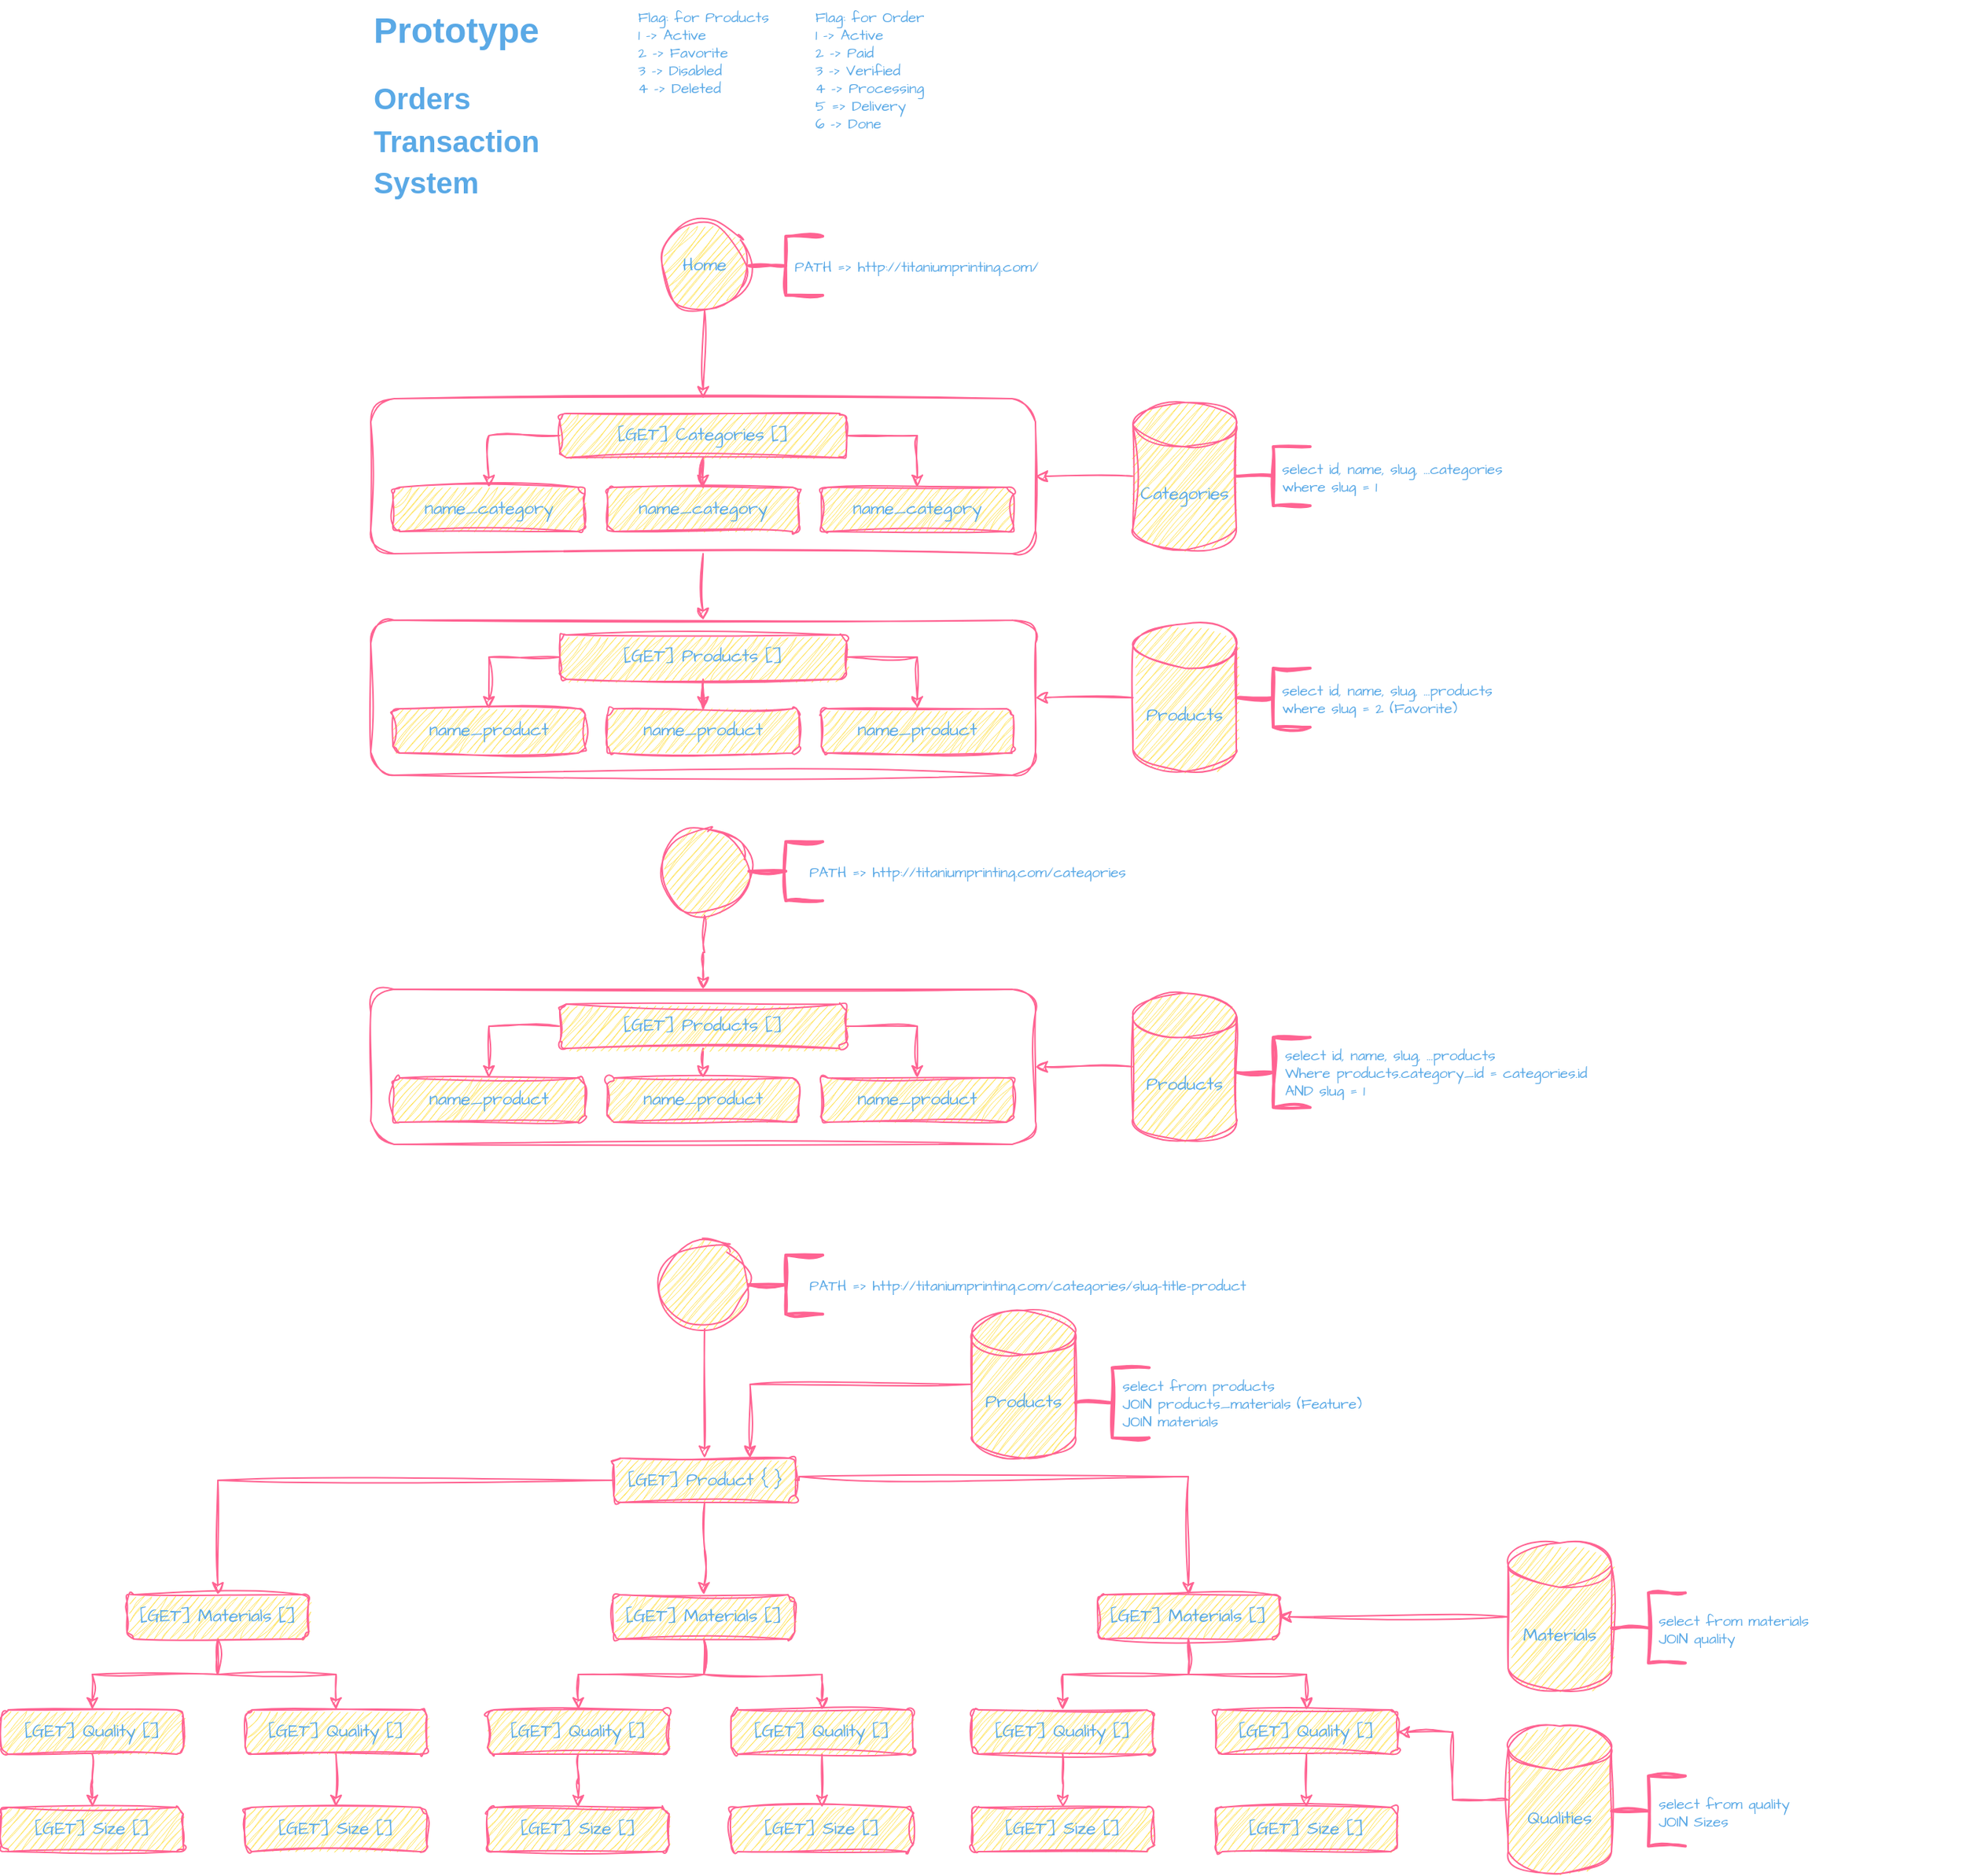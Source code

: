 <mxfile version="24.7.15" pages="2">
  <diagram id="C5RBs43oDa-KdzZeNtuy" name="Prototype">
    <mxGraphModel dx="2417" dy="1008" grid="1" gridSize="10" guides="1" tooltips="1" connect="1" arrows="1" fold="1" page="1" pageScale="1" pageWidth="827" pageHeight="1169" math="0" shadow="0">
      <root>
        <mxCell id="WIyWlLk6GJQsqaUBKTNV-0" />
        <mxCell id="WIyWlLk6GJQsqaUBKTNV-1" parent="WIyWlLk6GJQsqaUBKTNV-0" />
        <mxCell id="bG1zU9R9dDIdzRkVZDXt-0" value="&lt;h1 style=&quot;margin-top: 0px;&quot;&gt;Prototype&lt;/h1&gt;&lt;h1 style=&quot;margin-top: 0px;&quot;&gt;&lt;font style=&quot;font-size: 20px;&quot;&gt;Orders Transaction System&lt;/font&gt;&lt;/h1&gt;" style="text;html=1;whiteSpace=wrap;overflow=hidden;rounded=0;labelBackgroundColor=none;fontColor=#5AA9E6;sketch=1;curveFitting=1;jiggle=2;" parent="WIyWlLk6GJQsqaUBKTNV-1" vertex="1">
          <mxGeometry width="180" height="140" as="geometry" />
        </mxCell>
        <mxCell id="bG1zU9R9dDIdzRkVZDXt-4" style="edgeStyle=orthogonalEdgeStyle;rounded=0;sketch=1;hachureGap=4;jiggle=2;curveFitting=1;orthogonalLoop=1;jettySize=auto;html=1;entryX=0.5;entryY=0;entryDx=0;entryDy=0;strokeColor=#FF6392;fontFamily=Architects Daughter;fontSource=https%3A%2F%2Ffonts.googleapis.com%2Fcss%3Ffamily%3DArchitects%2BDaughter;fontColor=default;fillColor=#FFE45E;labelBackgroundColor=none;" parent="WIyWlLk6GJQsqaUBKTNV-1" edge="1">
          <mxGeometry relative="1" as="geometry">
            <mxPoint x="160" y="210" as="targetPoint" />
          </mxGeometry>
        </mxCell>
        <mxCell id="bG1zU9R9dDIdzRkVZDXt-5" style="edgeStyle=orthogonalEdgeStyle;rounded=0;sketch=1;hachureGap=4;jiggle=2;curveFitting=1;orthogonalLoop=1;jettySize=auto;html=1;exitX=1;exitY=0.5;exitDx=0;exitDy=0;exitPerimeter=0;entryX=0;entryY=0.5;entryDx=0;entryDy=0;strokeColor=#FF6392;fontFamily=Architects Daughter;fontSource=https%3A%2F%2Ffonts.googleapis.com%2Fcss%3Ffamily%3DArchitects%2BDaughter;fontColor=default;fillColor=#FFE45E;labelBackgroundColor=none;" parent="WIyWlLk6GJQsqaUBKTNV-1" edge="1">
          <mxGeometry relative="1" as="geometry">
            <mxPoint x="70" y="240" as="sourcePoint" />
          </mxGeometry>
        </mxCell>
        <mxCell id="bG1zU9R9dDIdzRkVZDXt-20" value="Flag: for Products&#xa;1 -&gt; Active&#xa;2 -&gt; Favorite&#xa;3 -&gt; Disabled&#xa;4 -&gt; Deleted" style="text;whiteSpace=wrap;overflow=hidden;rounded=0;fontFamily=Architects Daughter;fontSource=https%3A%2F%2Ffonts.googleapis.com%2Fcss%3Ffamily%3DArchitects%2BDaughter;fontColor=#5AA9E6;spacing=1;verticalAlign=top;fontSize=10;labelBackgroundColor=none;sketch=1;curveFitting=1;jiggle=2;" parent="WIyWlLk6GJQsqaUBKTNV-1" vertex="1">
          <mxGeometry x="180" width="90" height="60" as="geometry" />
        </mxCell>
        <mxCell id="bG1zU9R9dDIdzRkVZDXt-21" value="Flag: for Order&#xa;1 -&gt; Active&#xa;2 -&gt; Paid&#xa;3 -&gt; Verified&#xa;4 -&gt; Processing&#xa;5 =&gt; Delivery&#xa;6 -&gt; Done&#xa;&#xa;" style="text;whiteSpace=wrap;overflow=hidden;rounded=0;fontFamily=Architects Daughter;fontSource=https%3A%2F%2Ffonts.googleapis.com%2Fcss%3Ffamily%3DArchitects%2BDaughter;fontColor=#5AA9E6;spacing=1;verticalAlign=top;fontSize=10;labelBackgroundColor=none;sketch=1;curveFitting=1;jiggle=2;" parent="WIyWlLk6GJQsqaUBKTNV-1" vertex="1">
          <mxGeometry x="300" width="180" height="90" as="geometry" />
        </mxCell>
        <mxCell id="pfUouK1xxAzrKXbUAbnu-13" value="" style="group" vertex="1" connectable="0" parent="WIyWlLk6GJQsqaUBKTNV-1">
          <mxGeometry y="150" width="796" height="375" as="geometry" />
        </mxCell>
        <mxCell id="bG1zU9R9dDIdzRkVZDXt-44" style="rounded=0;sketch=1;hachureGap=4;jiggle=2;curveFitting=1;orthogonalLoop=1;jettySize=auto;html=1;exitX=0.5;exitY=1;exitDx=0;exitDy=0;entryX=0.5;entryY=0;entryDx=0;entryDy=0;strokeColor=#FF6392;fontFamily=Architects Daughter;fontSource=https%3A%2F%2Ffonts.googleapis.com%2Fcss%3Ffamily%3DArchitects%2BDaughter;fontColor=default;fillColor=#FFE45E;labelBackgroundColor=none;" parent="pfUouK1xxAzrKXbUAbnu-13" source="bG1zU9R9dDIdzRkVZDXt-8" target="bG1zU9R9dDIdzRkVZDXt-41" edge="1">
          <mxGeometry relative="1" as="geometry" />
        </mxCell>
        <mxCell id="bG1zU9R9dDIdzRkVZDXt-8" value="Home" style="ellipse;whiteSpace=wrap;html=1;aspect=fixed;sketch=1;hachureGap=4;jiggle=2;curveFitting=1;strokeColor=#FF6392;fontFamily=Architects Daughter;fontSource=https%3A%2F%2Ffonts.googleapis.com%2Fcss%3Ffamily%3DArchitects%2BDaughter;fontColor=#5AA9E6;fillColor=#FFE45E;labelBackgroundColor=none;" parent="pfUouK1xxAzrKXbUAbnu-13" vertex="1">
          <mxGeometry x="196" width="60" height="60" as="geometry" />
        </mxCell>
        <mxCell id="bG1zU9R9dDIdzRkVZDXt-60" style="edgeStyle=orthogonalEdgeStyle;rounded=0;sketch=1;hachureGap=4;jiggle=2;curveFitting=1;orthogonalLoop=1;jettySize=auto;html=1;entryX=1;entryY=0.5;entryDx=0;entryDy=0;strokeColor=#FF6392;fontFamily=Architects Daughter;fontSource=https%3A%2F%2Ffonts.googleapis.com%2Fcss%3Ffamily%3DArchitects%2BDaughter;fontColor=default;fillColor=#FFE45E;labelBackgroundColor=none;" parent="pfUouK1xxAzrKXbUAbnu-13" source="bG1zU9R9dDIdzRkVZDXt-10" target="bG1zU9R9dDIdzRkVZDXt-41" edge="1">
          <mxGeometry relative="1" as="geometry" />
        </mxCell>
        <mxCell id="bG1zU9R9dDIdzRkVZDXt-10" value="Categories" style="shape=cylinder3;whiteSpace=wrap;html=1;boundedLbl=1;backgroundOutline=1;size=15;sketch=1;hachureGap=4;jiggle=2;curveFitting=1;strokeColor=#FF6392;fontFamily=Architects Daughter;fontSource=https%3A%2F%2Ffonts.googleapis.com%2Fcss%3Ffamily%3DArchitects%2BDaughter;fontColor=#5AA9E6;fillColor=#FFE45E;labelBackgroundColor=none;" parent="pfUouK1xxAzrKXbUAbnu-13" vertex="1">
          <mxGeometry x="516" y="122.5" width="70" height="100" as="geometry" />
        </mxCell>
        <mxCell id="bG1zU9R9dDIdzRkVZDXt-61" style="edgeStyle=orthogonalEdgeStyle;rounded=0;sketch=1;hachureGap=4;jiggle=2;curveFitting=1;orthogonalLoop=1;jettySize=auto;html=1;entryX=1;entryY=0.5;entryDx=0;entryDy=0;strokeColor=#FF6392;fontFamily=Architects Daughter;fontSource=https%3A%2F%2Ffonts.googleapis.com%2Fcss%3Ffamily%3DArchitects%2BDaughter;fontColor=default;fillColor=#FFE45E;labelBackgroundColor=none;" parent="pfUouK1xxAzrKXbUAbnu-13" source="bG1zU9R9dDIdzRkVZDXt-15" target="bG1zU9R9dDIdzRkVZDXt-49" edge="1">
          <mxGeometry relative="1" as="geometry" />
        </mxCell>
        <mxCell id="bG1zU9R9dDIdzRkVZDXt-15" value="Products" style="shape=cylinder3;whiteSpace=wrap;html=1;boundedLbl=1;backgroundOutline=1;size=15;sketch=1;hachureGap=4;jiggle=2;curveFitting=1;strokeColor=#FF6392;fontFamily=Architects Daughter;fontSource=https%3A%2F%2Ffonts.googleapis.com%2Fcss%3Ffamily%3DArchitects%2BDaughter;fontColor=#5AA9E6;fillColor=#FFE45E;labelBackgroundColor=none;" parent="pfUouK1xxAzrKXbUAbnu-13" vertex="1">
          <mxGeometry x="516" y="272.5" width="70" height="100" as="geometry" />
        </mxCell>
        <mxCell id="bG1zU9R9dDIdzRkVZDXt-29" value="" style="strokeWidth=2;html=1;shape=mxgraph.flowchart.annotation_2;align=left;labelPosition=right;pointerEvents=1;sketch=1;hachureGap=4;jiggle=2;curveFitting=1;strokeColor=#FF6392;fontFamily=Architects Daughter;fontSource=https%3A%2F%2Ffonts.googleapis.com%2Fcss%3Ffamily%3DArchitects%2BDaughter;fontColor=#5AA9E6;fillColor=#FFE45E;labelBackgroundColor=none;" parent="pfUouK1xxAzrKXbUAbnu-13" vertex="1">
          <mxGeometry x="256" y="10" width="50" height="40" as="geometry" />
        </mxCell>
        <mxCell id="bG1zU9R9dDIdzRkVZDXt-30" value="PATH =&gt; http://titaniumprinting.com/" style="text;whiteSpace=wrap;overflow=hidden;rounded=0;fontFamily=Architects Daughter;fontSource=https%3A%2F%2Ffonts.googleapis.com%2Fcss%3Ffamily%3DArchitects%2BDaughter;fontColor=#5AA9E6;spacing=1;verticalAlign=middle;fontSize=10;labelBackgroundColor=none;sketch=1;curveFitting=1;jiggle=2;" parent="pfUouK1xxAzrKXbUAbnu-13" vertex="1">
          <mxGeometry x="286" y="10" width="180" height="40" as="geometry" />
        </mxCell>
        <mxCell id="bG1zU9R9dDIdzRkVZDXt-35" value="" style="group;labelBackgroundColor=none;fontColor=#5AA9E6;sketch=1;curveFitting=1;jiggle=2;" parent="pfUouK1xxAzrKXbUAbnu-13" vertex="1" connectable="0">
          <mxGeometry x="586" y="152.5" width="210" height="40" as="geometry" />
        </mxCell>
        <mxCell id="bG1zU9R9dDIdzRkVZDXt-18" value="" style="strokeWidth=2;html=1;shape=mxgraph.flowchart.annotation_2;align=left;labelPosition=right;pointerEvents=1;sketch=1;hachureGap=4;jiggle=2;curveFitting=1;strokeColor=#FF6392;fontFamily=Architects Daughter;fontSource=https%3A%2F%2Ffonts.googleapis.com%2Fcss%3Ffamily%3DArchitects%2BDaughter;fontColor=#5AA9E6;fillColor=#FFE45E;labelBackgroundColor=none;" parent="bG1zU9R9dDIdzRkVZDXt-35" vertex="1">
          <mxGeometry width="50" height="40" as="geometry" />
        </mxCell>
        <mxCell id="bG1zU9R9dDIdzRkVZDXt-19" value="select id, name, slug, ...categories&#xa;where slug = 1" style="text;whiteSpace=wrap;overflow=hidden;rounded=0;fontFamily=Architects Daughter;fontSource=https%3A%2F%2Ffonts.googleapis.com%2Fcss%3Ffamily%3DArchitects%2BDaughter;fontColor=#5AA9E6;spacing=1;verticalAlign=middle;fontSize=10;labelBackgroundColor=none;sketch=1;curveFitting=1;jiggle=2;" parent="bG1zU9R9dDIdzRkVZDXt-35" vertex="1">
          <mxGeometry x="30" width="180" height="40" as="geometry" />
        </mxCell>
        <mxCell id="bG1zU9R9dDIdzRkVZDXt-37" value="" style="group;labelBackgroundColor=none;fontColor=#5AA9E6;sketch=1;curveFitting=1;jiggle=2;" parent="pfUouK1xxAzrKXbUAbnu-13" vertex="1" connectable="0">
          <mxGeometry x="586" y="302.5" width="210" height="40" as="geometry" />
        </mxCell>
        <mxCell id="bG1zU9R9dDIdzRkVZDXt-23" value="" style="strokeWidth=2;html=1;shape=mxgraph.flowchart.annotation_2;align=left;labelPosition=right;pointerEvents=1;sketch=1;hachureGap=4;jiggle=2;curveFitting=1;strokeColor=#FF6392;fontFamily=Architects Daughter;fontSource=https%3A%2F%2Ffonts.googleapis.com%2Fcss%3Ffamily%3DArchitects%2BDaughter;fontColor=#5AA9E6;fillColor=#FFE45E;labelBackgroundColor=none;" parent="bG1zU9R9dDIdzRkVZDXt-37" vertex="1">
          <mxGeometry width="50" height="40" as="geometry" />
        </mxCell>
        <mxCell id="bG1zU9R9dDIdzRkVZDXt-24" value="select id, name, slug, ...products&#xa;where slug = 2 (Favorite)" style="text;whiteSpace=wrap;overflow=hidden;rounded=0;fontFamily=Architects Daughter;fontSource=https%3A%2F%2Ffonts.googleapis.com%2Fcss%3Ffamily%3DArchitects%2BDaughter;fontColor=#5AA9E6;spacing=1;verticalAlign=middle;fontSize=10;labelBackgroundColor=none;sketch=1;curveFitting=1;jiggle=2;" parent="bG1zU9R9dDIdzRkVZDXt-37" vertex="1">
          <mxGeometry x="30" width="180" height="40" as="geometry" />
        </mxCell>
        <mxCell id="bG1zU9R9dDIdzRkVZDXt-48" value="" style="group;labelBackgroundColor=none;fontColor=#5AA9E6;sketch=1;curveFitting=1;jiggle=2;" parent="pfUouK1xxAzrKXbUAbnu-13" vertex="1" connectable="0">
          <mxGeometry y="270" width="450" height="105" as="geometry" />
        </mxCell>
        <mxCell id="bG1zU9R9dDIdzRkVZDXt-68" value="" style="group;labelBackgroundColor=none;fontColor=#5AA9E6;sketch=1;curveFitting=1;jiggle=2;" parent="bG1zU9R9dDIdzRkVZDXt-48" vertex="1" connectable="0">
          <mxGeometry width="450" height="105" as="geometry" />
        </mxCell>
        <mxCell id="bG1zU9R9dDIdzRkVZDXt-49" value="" style="rounded=1;whiteSpace=wrap;html=1;sketch=1;hachureGap=4;jiggle=2;curveFitting=1;strokeColor=#FF6392;fontFamily=Architects Daughter;fontSource=https%3A%2F%2Ffonts.googleapis.com%2Fcss%3Ffamily%3DArchitects%2BDaughter;fontColor=#5AA9E6;fillColor=none;container=0;labelBackgroundColor=none;" parent="bG1zU9R9dDIdzRkVZDXt-68" vertex="1">
          <mxGeometry width="450" height="105" as="geometry" />
        </mxCell>
        <mxCell id="bG1zU9R9dDIdzRkVZDXt-50" value="name_product" style="rounded=1;whiteSpace=wrap;html=1;sketch=1;hachureGap=4;jiggle=2;curveFitting=1;strokeColor=#FF6392;fontFamily=Architects Daughter;fontSource=https%3A%2F%2Ffonts.googleapis.com%2Fcss%3Ffamily%3DArchitects%2BDaughter;fontColor=#5AA9E6;fillColor=#FFE45E;container=0;labelBackgroundColor=none;" parent="bG1zU9R9dDIdzRkVZDXt-68" vertex="1">
          <mxGeometry x="15" y="60" width="130" height="30" as="geometry" />
        </mxCell>
        <mxCell id="bG1zU9R9dDIdzRkVZDXt-51" value="name_product" style="rounded=1;whiteSpace=wrap;html=1;sketch=1;hachureGap=4;jiggle=2;curveFitting=1;strokeColor=#FF6392;fontFamily=Architects Daughter;fontSource=https%3A%2F%2Ffonts.googleapis.com%2Fcss%3Ffamily%3DArchitects%2BDaughter;fontColor=#5AA9E6;fillColor=#FFE45E;container=0;labelBackgroundColor=none;" parent="bG1zU9R9dDIdzRkVZDXt-68" vertex="1">
          <mxGeometry x="160" y="60" width="130" height="30" as="geometry" />
        </mxCell>
        <mxCell id="bG1zU9R9dDIdzRkVZDXt-52" value="name_product" style="rounded=1;whiteSpace=wrap;html=1;sketch=1;hachureGap=4;jiggle=2;curveFitting=1;strokeColor=#FF6392;fontFamily=Architects Daughter;fontSource=https%3A%2F%2Ffonts.googleapis.com%2Fcss%3Ffamily%3DArchitects%2BDaughter;fontColor=#5AA9E6;fillColor=#FFE45E;container=0;labelBackgroundColor=none;" parent="bG1zU9R9dDIdzRkVZDXt-68" vertex="1">
          <mxGeometry x="305" y="60" width="130" height="30" as="geometry" />
        </mxCell>
        <mxCell id="bG1zU9R9dDIdzRkVZDXt-113" style="edgeStyle=orthogonalEdgeStyle;rounded=0;sketch=1;hachureGap=4;jiggle=2;curveFitting=1;orthogonalLoop=1;jettySize=auto;html=1;entryX=0.5;entryY=0;entryDx=0;entryDy=0;strokeColor=#FF6392;fontFamily=Architects Daughter;fontSource=https%3A%2F%2Ffonts.googleapis.com%2Fcss%3Ffamily%3DArchitects%2BDaughter;fontColor=default;fillColor=#FFE45E;labelBackgroundColor=none;" parent="bG1zU9R9dDIdzRkVZDXt-68" source="bG1zU9R9dDIdzRkVZDXt-53" target="bG1zU9R9dDIdzRkVZDXt-51" edge="1">
          <mxGeometry relative="1" as="geometry" />
        </mxCell>
        <mxCell id="bG1zU9R9dDIdzRkVZDXt-114" style="edgeStyle=orthogonalEdgeStyle;rounded=0;sketch=1;hachureGap=4;jiggle=2;curveFitting=1;orthogonalLoop=1;jettySize=auto;html=1;exitX=0;exitY=0.5;exitDx=0;exitDy=0;entryX=0.5;entryY=0;entryDx=0;entryDy=0;strokeColor=#FF6392;fontFamily=Architects Daughter;fontSource=https%3A%2F%2Ffonts.googleapis.com%2Fcss%3Ffamily%3DArchitects%2BDaughter;fontColor=default;fillColor=#FFE45E;labelBackgroundColor=none;" parent="bG1zU9R9dDIdzRkVZDXt-68" source="bG1zU9R9dDIdzRkVZDXt-53" target="bG1zU9R9dDIdzRkVZDXt-50" edge="1">
          <mxGeometry relative="1" as="geometry" />
        </mxCell>
        <mxCell id="bG1zU9R9dDIdzRkVZDXt-115" style="edgeStyle=orthogonalEdgeStyle;rounded=0;sketch=1;hachureGap=4;jiggle=2;curveFitting=1;orthogonalLoop=1;jettySize=auto;html=1;exitX=1;exitY=0.5;exitDx=0;exitDy=0;entryX=0.5;entryY=0;entryDx=0;entryDy=0;strokeColor=#FF6392;fontFamily=Architects Daughter;fontSource=https%3A%2F%2Ffonts.googleapis.com%2Fcss%3Ffamily%3DArchitects%2BDaughter;fontColor=default;fillColor=#FFE45E;labelBackgroundColor=none;" parent="bG1zU9R9dDIdzRkVZDXt-68" source="bG1zU9R9dDIdzRkVZDXt-53" target="bG1zU9R9dDIdzRkVZDXt-52" edge="1">
          <mxGeometry relative="1" as="geometry" />
        </mxCell>
        <mxCell id="bG1zU9R9dDIdzRkVZDXt-53" value="[GET] Products&lt;span style=&quot;background-color: initial;&quot;&gt;&amp;nbsp;[]&lt;/span&gt;" style="rounded=1;whiteSpace=wrap;html=1;sketch=1;hachureGap=4;jiggle=2;curveFitting=1;strokeColor=#FF6392;fontFamily=Architects Daughter;fontSource=https%3A%2F%2Ffonts.googleapis.com%2Fcss%3Ffamily%3DArchitects%2BDaughter;fontColor=#5AA9E6;fillColor=#FFE45E;container=0;labelBackgroundColor=none;" parent="bG1zU9R9dDIdzRkVZDXt-68" vertex="1">
          <mxGeometry x="128" y="10" width="194" height="30" as="geometry" />
        </mxCell>
        <mxCell id="bG1zU9R9dDIdzRkVZDXt-56" style="edgeStyle=orthogonalEdgeStyle;rounded=0;sketch=1;hachureGap=4;jiggle=2;curveFitting=1;orthogonalLoop=1;jettySize=auto;html=1;entryX=0.5;entryY=0;entryDx=0;entryDy=0;strokeColor=#FF6392;fontFamily=Architects Daughter;fontSource=https%3A%2F%2Ffonts.googleapis.com%2Fcss%3Ffamily%3DArchitects%2BDaughter;fontColor=default;fillColor=#FFE45E;labelBackgroundColor=none;" parent="pfUouK1xxAzrKXbUAbnu-13" source="bG1zU9R9dDIdzRkVZDXt-41" target="bG1zU9R9dDIdzRkVZDXt-49" edge="1">
          <mxGeometry relative="1" as="geometry" />
        </mxCell>
        <mxCell id="bG1zU9R9dDIdzRkVZDXt-41" value="" style="rounded=1;whiteSpace=wrap;html=1;sketch=1;hachureGap=4;jiggle=2;curveFitting=1;strokeColor=#FF6392;fontFamily=Architects Daughter;fontSource=https%3A%2F%2Ffonts.googleapis.com%2Fcss%3Ffamily%3DArchitects%2BDaughter;fontColor=#5AA9E6;fillColor=none;container=0;labelBackgroundColor=none;" parent="pfUouK1xxAzrKXbUAbnu-13" vertex="1">
          <mxGeometry y="120" width="450" height="105" as="geometry" />
        </mxCell>
        <mxCell id="bG1zU9R9dDIdzRkVZDXt-39" value="name_category" style="rounded=1;whiteSpace=wrap;html=1;sketch=1;hachureGap=4;jiggle=2;curveFitting=1;strokeColor=#FF6392;fontFamily=Architects Daughter;fontSource=https%3A%2F%2Ffonts.googleapis.com%2Fcss%3Ffamily%3DArchitects%2BDaughter;fontColor=#5AA9E6;fillColor=#FFE45E;container=0;labelBackgroundColor=none;" parent="pfUouK1xxAzrKXbUAbnu-13" vertex="1">
          <mxGeometry x="15" y="180" width="130" height="30" as="geometry" />
        </mxCell>
        <mxCell id="bG1zU9R9dDIdzRkVZDXt-11" value="name_category" style="rounded=1;whiteSpace=wrap;html=1;sketch=1;hachureGap=4;jiggle=2;curveFitting=1;strokeColor=#FF6392;fontFamily=Architects Daughter;fontSource=https%3A%2F%2Ffonts.googleapis.com%2Fcss%3Ffamily%3DArchitects%2BDaughter;fontColor=#5AA9E6;fillColor=#FFE45E;container=0;labelBackgroundColor=none;" parent="pfUouK1xxAzrKXbUAbnu-13" vertex="1">
          <mxGeometry x="160" y="180" width="130" height="30" as="geometry" />
        </mxCell>
        <mxCell id="bG1zU9R9dDIdzRkVZDXt-38" value="name_category" style="rounded=1;whiteSpace=wrap;html=1;sketch=1;hachureGap=4;jiggle=2;curveFitting=1;strokeColor=#FF6392;fontFamily=Architects Daughter;fontSource=https%3A%2F%2Ffonts.googleapis.com%2Fcss%3Ffamily%3DArchitects%2BDaughter;fontColor=#5AA9E6;fillColor=#FFE45E;container=0;labelBackgroundColor=none;" parent="pfUouK1xxAzrKXbUAbnu-13" vertex="1">
          <mxGeometry x="305" y="180" width="130" height="30" as="geometry" />
        </mxCell>
        <mxCell id="bG1zU9R9dDIdzRkVZDXt-110" style="edgeStyle=orthogonalEdgeStyle;rounded=0;sketch=1;hachureGap=4;jiggle=2;curveFitting=1;orthogonalLoop=1;jettySize=auto;html=1;entryX=0.5;entryY=0;entryDx=0;entryDy=0;strokeColor=#FF6392;fontFamily=Architects Daughter;fontSource=https%3A%2F%2Ffonts.googleapis.com%2Fcss%3Ffamily%3DArchitects%2BDaughter;fontColor=default;fillColor=#FFE45E;exitX=0;exitY=0.5;exitDx=0;exitDy=0;labelBackgroundColor=none;" parent="pfUouK1xxAzrKXbUAbnu-13" source="bG1zU9R9dDIdzRkVZDXt-46" target="bG1zU9R9dDIdzRkVZDXt-39" edge="1">
          <mxGeometry relative="1" as="geometry" />
        </mxCell>
        <mxCell id="bG1zU9R9dDIdzRkVZDXt-111" style="edgeStyle=orthogonalEdgeStyle;rounded=0;sketch=1;hachureGap=4;jiggle=2;curveFitting=1;orthogonalLoop=1;jettySize=auto;html=1;entryX=0.5;entryY=0;entryDx=0;entryDy=0;strokeColor=#FF6392;fontFamily=Architects Daughter;fontSource=https%3A%2F%2Ffonts.googleapis.com%2Fcss%3Ffamily%3DArchitects%2BDaughter;fontColor=default;fillColor=#FFE45E;labelBackgroundColor=none;" parent="pfUouK1xxAzrKXbUAbnu-13" source="bG1zU9R9dDIdzRkVZDXt-46" target="bG1zU9R9dDIdzRkVZDXt-11" edge="1">
          <mxGeometry relative="1" as="geometry" />
        </mxCell>
        <mxCell id="bG1zU9R9dDIdzRkVZDXt-112" style="edgeStyle=orthogonalEdgeStyle;rounded=0;sketch=1;hachureGap=4;jiggle=2;curveFitting=1;orthogonalLoop=1;jettySize=auto;html=1;exitX=1;exitY=0.5;exitDx=0;exitDy=0;entryX=0.5;entryY=0;entryDx=0;entryDy=0;strokeColor=#FF6392;fontFamily=Architects Daughter;fontSource=https%3A%2F%2Ffonts.googleapis.com%2Fcss%3Ffamily%3DArchitects%2BDaughter;fontColor=default;fillColor=#FFE45E;labelBackgroundColor=none;" parent="pfUouK1xxAzrKXbUAbnu-13" source="bG1zU9R9dDIdzRkVZDXt-46" target="bG1zU9R9dDIdzRkVZDXt-38" edge="1">
          <mxGeometry relative="1" as="geometry" />
        </mxCell>
        <mxCell id="bG1zU9R9dDIdzRkVZDXt-46" value="[GET] Categories&lt;span style=&quot;background-color: initial;&quot;&gt;&amp;nbsp;[]&lt;/span&gt;" style="rounded=1;whiteSpace=wrap;html=1;sketch=1;hachureGap=4;jiggle=2;curveFitting=1;strokeColor=#FF6392;fontFamily=Architects Daughter;fontSource=https%3A%2F%2Ffonts.googleapis.com%2Fcss%3Ffamily%3DArchitects%2BDaughter;fontColor=#5AA9E6;fillColor=#FFE45E;container=0;labelBackgroundColor=none;" parent="pfUouK1xxAzrKXbUAbnu-13" vertex="1">
          <mxGeometry x="128" y="130" width="194" height="30" as="geometry" />
        </mxCell>
        <mxCell id="pfUouK1xxAzrKXbUAbnu-14" value="" style="group" vertex="1" connectable="0" parent="WIyWlLk6GJQsqaUBKTNV-1">
          <mxGeometry y="560" width="826" height="215" as="geometry" />
        </mxCell>
        <mxCell id="bG1zU9R9dDIdzRkVZDXt-59" value="" style="group;labelBackgroundColor=none;fontColor=#5AA9E6;sketch=1;curveFitting=1;jiggle=2;" parent="pfUouK1xxAzrKXbUAbnu-14" vertex="1" connectable="0">
          <mxGeometry x="196" width="380" height="60" as="geometry" />
        </mxCell>
        <mxCell id="bG1zU9R9dDIdzRkVZDXt-27" value="" style="ellipse;whiteSpace=wrap;html=1;aspect=fixed;sketch=1;hachureGap=4;jiggle=2;curveFitting=1;strokeColor=#FF6392;fontFamily=Architects Daughter;fontSource=https%3A%2F%2Ffonts.googleapis.com%2Fcss%3Ffamily%3DArchitects%2BDaughter;fontColor=#5AA9E6;fillColor=#FFE45E;labelBackgroundColor=none;" parent="bG1zU9R9dDIdzRkVZDXt-59" vertex="1">
          <mxGeometry width="60" height="60" as="geometry" />
        </mxCell>
        <mxCell id="bG1zU9R9dDIdzRkVZDXt-33" value="PATH =&gt; http://titaniumprinting.com/categories" style="text;whiteSpace=wrap;overflow=hidden;rounded=0;fontFamily=Architects Daughter;fontSource=https%3A%2F%2Ffonts.googleapis.com%2Fcss%3Ffamily%3DArchitects%2BDaughter;fontColor=#5AA9E6;spacing=1;verticalAlign=middle;fontSize=10;labelBackgroundColor=none;sketch=1;curveFitting=1;jiggle=2;" parent="bG1zU9R9dDIdzRkVZDXt-59" vertex="1">
          <mxGeometry x="100" y="10" width="280" height="40" as="geometry" />
        </mxCell>
        <mxCell id="bG1zU9R9dDIdzRkVZDXt-32" value="" style="strokeWidth=2;html=1;shape=mxgraph.flowchart.annotation_2;align=left;labelPosition=right;pointerEvents=1;sketch=1;hachureGap=4;jiggle=2;curveFitting=1;strokeColor=#FF6392;fontFamily=Architects Daughter;fontSource=https%3A%2F%2Ffonts.googleapis.com%2Fcss%3Ffamily%3DArchitects%2BDaughter;fontColor=#5AA9E6;fillColor=#FFE45E;labelBackgroundColor=none;" parent="bG1zU9R9dDIdzRkVZDXt-59" vertex="1">
          <mxGeometry x="60" y="10" width="50" height="40" as="geometry" />
        </mxCell>
        <mxCell id="bG1zU9R9dDIdzRkVZDXt-69" style="edgeStyle=orthogonalEdgeStyle;rounded=0;sketch=1;hachureGap=4;jiggle=2;curveFitting=1;orthogonalLoop=1;jettySize=auto;html=1;entryX=1;entryY=0.5;entryDx=0;entryDy=0;strokeColor=#FF6392;fontFamily=Architects Daughter;fontSource=https%3A%2F%2Ffonts.googleapis.com%2Fcss%3Ffamily%3DArchitects%2BDaughter;fontColor=default;fillColor=#FFE45E;labelBackgroundColor=none;" parent="pfUouK1xxAzrKXbUAbnu-14" source="bG1zU9R9dDIdzRkVZDXt-70" target="bG1zU9R9dDIdzRkVZDXt-76" edge="1">
          <mxGeometry relative="1" as="geometry" />
        </mxCell>
        <mxCell id="bG1zU9R9dDIdzRkVZDXt-70" value="Products" style="shape=cylinder3;whiteSpace=wrap;html=1;boundedLbl=1;backgroundOutline=1;size=15;sketch=1;hachureGap=4;jiggle=2;curveFitting=1;strokeColor=#FF6392;fontFamily=Architects Daughter;fontSource=https%3A%2F%2Ffonts.googleapis.com%2Fcss%3Ffamily%3DArchitects%2BDaughter;fontColor=#5AA9E6;fillColor=#FFE45E;labelBackgroundColor=none;" parent="pfUouK1xxAzrKXbUAbnu-14" vertex="1">
          <mxGeometry x="516" y="112.5" width="70" height="100" as="geometry" />
        </mxCell>
        <mxCell id="bG1zU9R9dDIdzRkVZDXt-71" value="" style="group;labelBackgroundColor=none;fontColor=#5AA9E6;sketch=1;curveFitting=1;jiggle=2;" parent="pfUouK1xxAzrKXbUAbnu-14" vertex="1" connectable="0">
          <mxGeometry x="616" y="146.25" width="210" height="40" as="geometry" />
        </mxCell>
        <mxCell id="bG1zU9R9dDIdzRkVZDXt-73" value="select id, name, slug, ...products&#xa;Where products.category_id = categories.id&#xa;AND slug = 1" style="text;whiteSpace=wrap;overflow=hidden;rounded=0;fontFamily=Architects Daughter;fontSource=https%3A%2F%2Ffonts.googleapis.com%2Fcss%3Ffamily%3DArchitects%2BDaughter;fontColor=#5AA9E6;spacing=1;verticalAlign=middle;fontSize=10;labelBackgroundColor=none;sketch=1;curveFitting=1;jiggle=2;" parent="bG1zU9R9dDIdzRkVZDXt-71" vertex="1">
          <mxGeometry x="2" width="208" height="40" as="geometry" />
        </mxCell>
        <mxCell id="bG1zU9R9dDIdzRkVZDXt-81" style="edgeStyle=orthogonalEdgeStyle;rounded=0;sketch=1;hachureGap=4;jiggle=2;curveFitting=1;orthogonalLoop=1;jettySize=auto;html=1;entryX=0.5;entryY=0;entryDx=0;entryDy=0;strokeColor=#FF6392;fontFamily=Architects Daughter;fontSource=https%3A%2F%2Ffonts.googleapis.com%2Fcss%3Ffamily%3DArchitects%2BDaughter;fontColor=default;fillColor=#FFE45E;labelBackgroundColor=none;" parent="pfUouK1xxAzrKXbUAbnu-14" source="bG1zU9R9dDIdzRkVZDXt-27" target="bG1zU9R9dDIdzRkVZDXt-76" edge="1">
          <mxGeometry relative="1" as="geometry" />
        </mxCell>
        <mxCell id="bG1zU9R9dDIdzRkVZDXt-72" value="" style="strokeWidth=2;html=1;shape=mxgraph.flowchart.annotation_2;align=left;labelPosition=right;pointerEvents=1;sketch=1;hachureGap=4;jiggle=2;curveFitting=1;strokeColor=#FF6392;fontFamily=Architects Daughter;fontSource=https%3A%2F%2Ffonts.googleapis.com%2Fcss%3Ffamily%3DArchitects%2BDaughter;fontColor=#5AA9E6;fillColor=#FFE45E;labelBackgroundColor=none;" parent="pfUouK1xxAzrKXbUAbnu-14" vertex="1">
          <mxGeometry x="586" y="142.5" width="50" height="47.5" as="geometry" />
        </mxCell>
        <mxCell id="bG1zU9R9dDIdzRkVZDXt-75" value="" style="group;labelBackgroundColor=none;fontColor=#5AA9E6;sketch=1;curveFitting=1;jiggle=2;" parent="pfUouK1xxAzrKXbUAbnu-14" vertex="1" connectable="0">
          <mxGeometry y="110" width="450" height="105" as="geometry" />
        </mxCell>
        <mxCell id="bG1zU9R9dDIdzRkVZDXt-76" value="" style="rounded=1;whiteSpace=wrap;html=1;sketch=1;hachureGap=4;jiggle=2;curveFitting=1;strokeColor=#FF6392;fontFamily=Architects Daughter;fontSource=https%3A%2F%2Ffonts.googleapis.com%2Fcss%3Ffamily%3DArchitects%2BDaughter;fontColor=#5AA9E6;fillColor=none;container=0;labelBackgroundColor=none;" parent="bG1zU9R9dDIdzRkVZDXt-75" vertex="1">
          <mxGeometry width="450" height="105" as="geometry" />
        </mxCell>
        <mxCell id="bG1zU9R9dDIdzRkVZDXt-77" value="name_product" style="rounded=1;whiteSpace=wrap;html=1;sketch=1;hachureGap=4;jiggle=2;curveFitting=1;strokeColor=#FF6392;fontFamily=Architects Daughter;fontSource=https%3A%2F%2Ffonts.googleapis.com%2Fcss%3Ffamily%3DArchitects%2BDaughter;fontColor=#5AA9E6;fillColor=#FFE45E;container=0;labelBackgroundColor=none;" parent="bG1zU9R9dDIdzRkVZDXt-75" vertex="1">
          <mxGeometry x="15" y="60" width="130" height="30" as="geometry" />
        </mxCell>
        <mxCell id="bG1zU9R9dDIdzRkVZDXt-78" value="name_product" style="rounded=1;whiteSpace=wrap;html=1;sketch=1;hachureGap=4;jiggle=2;curveFitting=1;strokeColor=#FF6392;fontFamily=Architects Daughter;fontSource=https%3A%2F%2Ffonts.googleapis.com%2Fcss%3Ffamily%3DArchitects%2BDaughter;fontColor=#5AA9E6;fillColor=#FFE45E;container=0;labelBackgroundColor=none;" parent="bG1zU9R9dDIdzRkVZDXt-75" vertex="1">
          <mxGeometry x="160" y="60" width="130" height="30" as="geometry" />
        </mxCell>
        <mxCell id="bG1zU9R9dDIdzRkVZDXt-79" value="name_product" style="rounded=1;whiteSpace=wrap;html=1;sketch=1;hachureGap=4;jiggle=2;curveFitting=1;strokeColor=#FF6392;fontFamily=Architects Daughter;fontSource=https%3A%2F%2Ffonts.googleapis.com%2Fcss%3Ffamily%3DArchitects%2BDaughter;fontColor=#5AA9E6;fillColor=#FFE45E;container=0;labelBackgroundColor=none;" parent="bG1zU9R9dDIdzRkVZDXt-75" vertex="1">
          <mxGeometry x="305" y="60" width="130" height="30" as="geometry" />
        </mxCell>
        <mxCell id="bG1zU9R9dDIdzRkVZDXt-117" style="edgeStyle=orthogonalEdgeStyle;rounded=0;sketch=1;hachureGap=4;jiggle=2;curveFitting=1;orthogonalLoop=1;jettySize=auto;html=1;exitX=0;exitY=0.5;exitDx=0;exitDy=0;entryX=0.5;entryY=0;entryDx=0;entryDy=0;strokeColor=#FF6392;fontFamily=Architects Daughter;fontSource=https%3A%2F%2Ffonts.googleapis.com%2Fcss%3Ffamily%3DArchitects%2BDaughter;fontColor=default;fillColor=#FFE45E;labelBackgroundColor=none;" parent="bG1zU9R9dDIdzRkVZDXt-75" source="bG1zU9R9dDIdzRkVZDXt-80" target="bG1zU9R9dDIdzRkVZDXt-77" edge="1">
          <mxGeometry relative="1" as="geometry" />
        </mxCell>
        <mxCell id="bG1zU9R9dDIdzRkVZDXt-118" style="edgeStyle=orthogonalEdgeStyle;rounded=0;sketch=1;hachureGap=4;jiggle=2;curveFitting=1;orthogonalLoop=1;jettySize=auto;html=1;exitX=0.5;exitY=1;exitDx=0;exitDy=0;entryX=0.5;entryY=0;entryDx=0;entryDy=0;strokeColor=#FF6392;fontFamily=Architects Daughter;fontSource=https%3A%2F%2Ffonts.googleapis.com%2Fcss%3Ffamily%3DArchitects%2BDaughter;fontColor=default;fillColor=#FFE45E;labelBackgroundColor=none;" parent="bG1zU9R9dDIdzRkVZDXt-75" source="bG1zU9R9dDIdzRkVZDXt-80" target="bG1zU9R9dDIdzRkVZDXt-78" edge="1">
          <mxGeometry relative="1" as="geometry" />
        </mxCell>
        <mxCell id="bG1zU9R9dDIdzRkVZDXt-119" style="edgeStyle=orthogonalEdgeStyle;rounded=0;sketch=1;hachureGap=4;jiggle=2;curveFitting=1;orthogonalLoop=1;jettySize=auto;html=1;exitX=1;exitY=0.5;exitDx=0;exitDy=0;entryX=0.5;entryY=0;entryDx=0;entryDy=0;strokeColor=#FF6392;fontFamily=Architects Daughter;fontSource=https%3A%2F%2Ffonts.googleapis.com%2Fcss%3Ffamily%3DArchitects%2BDaughter;fontColor=default;fillColor=#FFE45E;labelBackgroundColor=none;" parent="bG1zU9R9dDIdzRkVZDXt-75" source="bG1zU9R9dDIdzRkVZDXt-80" target="bG1zU9R9dDIdzRkVZDXt-79" edge="1">
          <mxGeometry relative="1" as="geometry" />
        </mxCell>
        <mxCell id="bG1zU9R9dDIdzRkVZDXt-80" value="[GET] Products&lt;span style=&quot;background-color: initial;&quot;&gt;&amp;nbsp;[]&lt;/span&gt;" style="rounded=1;whiteSpace=wrap;html=1;sketch=1;hachureGap=4;jiggle=2;curveFitting=1;strokeColor=#FF6392;fontFamily=Architects Daughter;fontSource=https%3A%2F%2Ffonts.googleapis.com%2Fcss%3Ffamily%3DArchitects%2BDaughter;fontColor=#5AA9E6;fillColor=#FFE45E;container=0;labelBackgroundColor=none;" parent="bG1zU9R9dDIdzRkVZDXt-75" vertex="1">
          <mxGeometry x="128" y="10" width="194" height="30" as="geometry" />
        </mxCell>
        <mxCell id="pfUouK1xxAzrKXbUAbnu-15" value="" style="group" vertex="1" connectable="0" parent="WIyWlLk6GJQsqaUBKTNV-1">
          <mxGeometry x="-250" y="840" width="1329" height="429" as="geometry" />
        </mxCell>
        <mxCell id="bG1zU9R9dDIdzRkVZDXt-82" value="" style="group;labelBackgroundColor=none;fontColor=#5AA9E6;sketch=1;curveFitting=1;jiggle=2;" parent="pfUouK1xxAzrKXbUAbnu-15" vertex="1" connectable="0">
          <mxGeometry x="446" width="400" height="60" as="geometry" />
        </mxCell>
        <mxCell id="bG1zU9R9dDIdzRkVZDXt-83" value="" style="ellipse;whiteSpace=wrap;html=1;aspect=fixed;sketch=1;hachureGap=4;jiggle=2;curveFitting=1;strokeColor=#FF6392;fontFamily=Architects Daughter;fontSource=https%3A%2F%2Ffonts.googleapis.com%2Fcss%3Ffamily%3DArchitects%2BDaughter;fontColor=#5AA9E6;fillColor=#FFE45E;labelBackgroundColor=none;" parent="bG1zU9R9dDIdzRkVZDXt-82" vertex="1">
          <mxGeometry width="60" height="60" as="geometry" />
        </mxCell>
        <mxCell id="bG1zU9R9dDIdzRkVZDXt-84" value="PATH =&gt; http://titaniumprinting.com/categories/slug-title-product" style="text;whiteSpace=wrap;overflow=hidden;rounded=0;fontFamily=Architects Daughter;fontSource=https%3A%2F%2Ffonts.googleapis.com%2Fcss%3Ffamily%3DArchitects%2BDaughter;fontColor=#5AA9E6;spacing=1;verticalAlign=middle;fontSize=10;labelBackgroundColor=none;sketch=1;curveFitting=1;jiggle=2;" parent="bG1zU9R9dDIdzRkVZDXt-82" vertex="1">
          <mxGeometry x="100" y="10" width="300" height="40" as="geometry" />
        </mxCell>
        <mxCell id="bG1zU9R9dDIdzRkVZDXt-85" value="" style="strokeWidth=2;html=1;shape=mxgraph.flowchart.annotation_2;align=left;labelPosition=right;pointerEvents=1;sketch=1;hachureGap=4;jiggle=2;curveFitting=1;strokeColor=#FF6392;fontFamily=Architects Daughter;fontSource=https%3A%2F%2Ffonts.googleapis.com%2Fcss%3Ffamily%3DArchitects%2BDaughter;fontColor=#5AA9E6;fillColor=#FFE45E;labelBackgroundColor=none;" parent="bG1zU9R9dDIdzRkVZDXt-82" vertex="1">
          <mxGeometry x="60" y="10" width="50" height="40" as="geometry" />
        </mxCell>
        <mxCell id="bG1zU9R9dDIdzRkVZDXt-86" style="edgeStyle=orthogonalEdgeStyle;rounded=0;sketch=1;hachureGap=4;jiggle=2;curveFitting=1;orthogonalLoop=1;jettySize=auto;html=1;entryX=0.75;entryY=0;entryDx=0;entryDy=0;strokeColor=#FF6392;fontFamily=Architects Daughter;fontSource=https%3A%2F%2Ffonts.googleapis.com%2Fcss%3Ffamily%3DArchitects%2BDaughter;fontColor=default;fillColor=#FFE45E;labelBackgroundColor=none;" parent="pfUouK1xxAzrKXbUAbnu-15" source="bG1zU9R9dDIdzRkVZDXt-87" target="bG1zU9R9dDIdzRkVZDXt-99" edge="1">
          <mxGeometry relative="1" as="geometry">
            <mxPoint x="700.0" y="162.5" as="targetPoint" />
          </mxGeometry>
        </mxCell>
        <mxCell id="bG1zU9R9dDIdzRkVZDXt-87" value="Products" style="shape=cylinder3;whiteSpace=wrap;html=1;boundedLbl=1;backgroundOutline=1;size=15;sketch=1;hachureGap=4;jiggle=2;curveFitting=1;strokeColor=#FF6392;fontFamily=Architects Daughter;fontSource=https%3A%2F%2Ffonts.googleapis.com%2Fcss%3Ffamily%3DArchitects%2BDaughter;fontColor=#5AA9E6;fillColor=#FFE45E;labelBackgroundColor=none;" parent="pfUouK1xxAzrKXbUAbnu-15" vertex="1">
          <mxGeometry x="657" y="47.5" width="70" height="100" as="geometry" />
        </mxCell>
        <mxCell id="bG1zU9R9dDIdzRkVZDXt-88" value="" style="group;labelBackgroundColor=none;fontColor=#5AA9E6;sketch=1;curveFitting=1;jiggle=2;" parent="pfUouK1xxAzrKXbUAbnu-15" vertex="1" connectable="0">
          <mxGeometry x="756" y="90" width="210" height="40" as="geometry" />
        </mxCell>
        <mxCell id="bG1zU9R9dDIdzRkVZDXt-89" value="select from products&#xa;JOIN products_materials (Feature)&#xa;JOIN materials" style="text;whiteSpace=wrap;overflow=hidden;rounded=0;fontFamily=Architects Daughter;fontSource=https%3A%2F%2Ffonts.googleapis.com%2Fcss%3Ffamily%3DArchitects%2BDaughter;fontColor=#5AA9E6;spacing=1;verticalAlign=middle;fontSize=10;labelBackgroundColor=none;sketch=1;curveFitting=1;jiggle=2;" parent="bG1zU9R9dDIdzRkVZDXt-88" vertex="1">
          <mxGeometry x="2" width="208" height="40" as="geometry" />
        </mxCell>
        <mxCell id="bG1zU9R9dDIdzRkVZDXt-97" style="edgeStyle=orthogonalEdgeStyle;rounded=0;sketch=1;hachureGap=4;jiggle=2;curveFitting=1;orthogonalLoop=1;jettySize=auto;html=1;entryX=0.5;entryY=0;entryDx=0;entryDy=0;strokeColor=#FF6392;fontFamily=Architects Daughter;fontSource=https%3A%2F%2Ffonts.googleapis.com%2Fcss%3Ffamily%3DArchitects%2BDaughter;fontColor=default;fillColor=#FFE45E;labelBackgroundColor=none;" parent="pfUouK1xxAzrKXbUAbnu-15" source="bG1zU9R9dDIdzRkVZDXt-83" target="bG1zU9R9dDIdzRkVZDXt-99" edge="1">
          <mxGeometry relative="1" as="geometry">
            <mxPoint x="475.0" y="110" as="targetPoint" />
          </mxGeometry>
        </mxCell>
        <mxCell id="bG1zU9R9dDIdzRkVZDXt-98" value="" style="strokeWidth=2;html=1;shape=mxgraph.flowchart.annotation_2;align=left;labelPosition=right;pointerEvents=1;sketch=1;hachureGap=4;jiggle=2;curveFitting=1;strokeColor=#FF6392;fontFamily=Architects Daughter;fontSource=https%3A%2F%2Ffonts.googleapis.com%2Fcss%3Ffamily%3DArchitects%2BDaughter;fontColor=#5AA9E6;fillColor=#FFE45E;labelBackgroundColor=none;" parent="pfUouK1xxAzrKXbUAbnu-15" vertex="1">
          <mxGeometry x="727" y="86.25" width="50" height="47.5" as="geometry" />
        </mxCell>
        <mxCell id="bG1zU9R9dDIdzRkVZDXt-141" style="edgeStyle=orthogonalEdgeStyle;rounded=0;sketch=1;hachureGap=4;jiggle=2;curveFitting=1;orthogonalLoop=1;jettySize=auto;html=1;exitX=0.5;exitY=1;exitDx=0;exitDy=0;entryX=0.5;entryY=0;entryDx=0;entryDy=0;strokeColor=#FF6392;fontFamily=Architects Daughter;fontSource=https%3A%2F%2Ffonts.googleapis.com%2Fcss%3Ffamily%3DArchitects%2BDaughter;fontColor=default;fillColor=#FFE45E;labelBackgroundColor=none;" parent="pfUouK1xxAzrKXbUAbnu-15" source="bG1zU9R9dDIdzRkVZDXt-99" target="bG1zU9R9dDIdzRkVZDXt-131" edge="1">
          <mxGeometry relative="1" as="geometry" />
        </mxCell>
        <mxCell id="bG1zU9R9dDIdzRkVZDXt-154" style="edgeStyle=orthogonalEdgeStyle;rounded=0;sketch=1;hachureGap=4;jiggle=2;curveFitting=1;orthogonalLoop=1;jettySize=auto;html=1;entryX=0.5;entryY=0;entryDx=0;entryDy=0;strokeColor=#FF6392;fontFamily=Architects Daughter;fontSource=https%3A%2F%2Ffonts.googleapis.com%2Fcss%3Ffamily%3DArchitects%2BDaughter;fontColor=default;fillColor=#FFE45E;labelBackgroundColor=none;" parent="pfUouK1xxAzrKXbUAbnu-15" source="bG1zU9R9dDIdzRkVZDXt-99" target="bG1zU9R9dDIdzRkVZDXt-102" edge="1">
          <mxGeometry relative="1" as="geometry" />
        </mxCell>
        <mxCell id="bG1zU9R9dDIdzRkVZDXt-155" style="edgeStyle=orthogonalEdgeStyle;rounded=0;sketch=1;hachureGap=4;jiggle=2;curveFitting=1;orthogonalLoop=1;jettySize=auto;html=1;entryX=0.5;entryY=0;entryDx=0;entryDy=0;strokeColor=#FF6392;fontFamily=Architects Daughter;fontSource=https%3A%2F%2Ffonts.googleapis.com%2Fcss%3Ffamily%3DArchitects%2BDaughter;fontColor=default;fillColor=#FFE45E;exitX=1;exitY=0.5;exitDx=0;exitDy=0;labelBackgroundColor=none;" parent="pfUouK1xxAzrKXbUAbnu-15" source="bG1zU9R9dDIdzRkVZDXt-99" target="bG1zU9R9dDIdzRkVZDXt-150" edge="1">
          <mxGeometry relative="1" as="geometry">
            <Array as="points">
              <mxPoint x="540" y="163" />
              <mxPoint x="540" y="160" />
              <mxPoint x="804" y="160" />
            </Array>
            <mxPoint x="540" y="170" as="sourcePoint" />
          </mxGeometry>
        </mxCell>
        <mxCell id="bG1zU9R9dDIdzRkVZDXt-99" value="[GET] Product { }" style="rounded=1;whiteSpace=wrap;html=1;sketch=1;hachureGap=4;jiggle=2;curveFitting=1;strokeColor=#FF6392;fontFamily=Architects Daughter;fontSource=https%3A%2F%2Ffonts.googleapis.com%2Fcss%3Ffamily%3DArchitects%2BDaughter;fontColor=#5AA9E6;fillColor=#FFE45E;container=0;labelBackgroundColor=none;" parent="pfUouK1xxAzrKXbUAbnu-15" vertex="1">
          <mxGeometry x="414.5" y="147.5" width="123" height="30" as="geometry" />
        </mxCell>
        <mxCell id="bG1zU9R9dDIdzRkVZDXt-139" value="" style="group;labelBackgroundColor=none;fontColor=#5AA9E6;sketch=1;curveFitting=1;jiggle=2;" parent="pfUouK1xxAzrKXbUAbnu-15" vertex="1" connectable="0">
          <mxGeometry x="329" y="240" width="288" height="174" as="geometry" />
        </mxCell>
        <mxCell id="bG1zU9R9dDIdzRkVZDXt-129" style="edgeStyle=orthogonalEdgeStyle;rounded=0;sketch=1;hachureGap=4;jiggle=2;curveFitting=1;orthogonalLoop=1;jettySize=auto;html=1;exitX=0.5;exitY=1;exitDx=0;exitDy=0;entryX=0.5;entryY=0;entryDx=0;entryDy=0;strokeColor=#FF6392;fontFamily=Architects Daughter;fontSource=https%3A%2F%2Ffonts.googleapis.com%2Fcss%3Ffamily%3DArchitects%2BDaughter;fontColor=default;fillColor=#FFE45E;labelBackgroundColor=none;" parent="bG1zU9R9dDIdzRkVZDXt-139" source="bG1zU9R9dDIdzRkVZDXt-131" target="bG1zU9R9dDIdzRkVZDXt-133" edge="1">
          <mxGeometry relative="1" as="geometry" />
        </mxCell>
        <mxCell id="bG1zU9R9dDIdzRkVZDXt-130" style="edgeStyle=orthogonalEdgeStyle;rounded=0;sketch=1;hachureGap=4;jiggle=2;curveFitting=1;orthogonalLoop=1;jettySize=auto;html=1;entryX=0.5;entryY=0;entryDx=0;entryDy=0;strokeColor=#FF6392;fontFamily=Architects Daughter;fontSource=https%3A%2F%2Ffonts.googleapis.com%2Fcss%3Ffamily%3DArchitects%2BDaughter;fontColor=default;fillColor=#FFE45E;labelBackgroundColor=none;" parent="bG1zU9R9dDIdzRkVZDXt-139" source="bG1zU9R9dDIdzRkVZDXt-131" target="bG1zU9R9dDIdzRkVZDXt-135" edge="1">
          <mxGeometry relative="1" as="geometry" />
        </mxCell>
        <mxCell id="bG1zU9R9dDIdzRkVZDXt-131" value="[GET] Materials []" style="rounded=1;whiteSpace=wrap;html=1;sketch=1;hachureGap=4;jiggle=2;curveFitting=1;strokeColor=#FF6392;fontFamily=Architects Daughter;fontSource=https%3A%2F%2Ffonts.googleapis.com%2Fcss%3Ffamily%3DArchitects%2BDaughter;fontColor=#5AA9E6;fillColor=#FFE45E;container=0;labelBackgroundColor=none;" parent="bG1zU9R9dDIdzRkVZDXt-139" vertex="1">
          <mxGeometry x="85" width="123" height="30" as="geometry" />
        </mxCell>
        <mxCell id="bG1zU9R9dDIdzRkVZDXt-132" style="edgeStyle=orthogonalEdgeStyle;rounded=0;sketch=1;hachureGap=4;jiggle=2;curveFitting=1;orthogonalLoop=1;jettySize=auto;html=1;entryX=0.5;entryY=0;entryDx=0;entryDy=0;strokeColor=#FF6392;fontFamily=Architects Daughter;fontSource=https%3A%2F%2Ffonts.googleapis.com%2Fcss%3Ffamily%3DArchitects%2BDaughter;fontColor=default;fillColor=#FFE45E;labelBackgroundColor=none;" parent="bG1zU9R9dDIdzRkVZDXt-139" source="bG1zU9R9dDIdzRkVZDXt-133" target="bG1zU9R9dDIdzRkVZDXt-136" edge="1">
          <mxGeometry relative="1" as="geometry" />
        </mxCell>
        <mxCell id="bG1zU9R9dDIdzRkVZDXt-133" value="[GET] Quality []" style="rounded=1;whiteSpace=wrap;html=1;sketch=1;hachureGap=4;jiggle=2;curveFitting=1;strokeColor=#FF6392;fontFamily=Architects Daughter;fontSource=https%3A%2F%2Ffonts.googleapis.com%2Fcss%3Ffamily%3DArchitects%2BDaughter;fontColor=#5AA9E6;fillColor=#FFE45E;container=0;labelBackgroundColor=none;" parent="bG1zU9R9dDIdzRkVZDXt-139" vertex="1">
          <mxGeometry y="78" width="123" height="30" as="geometry" />
        </mxCell>
        <mxCell id="bG1zU9R9dDIdzRkVZDXt-134" style="edgeStyle=orthogonalEdgeStyle;rounded=0;sketch=1;hachureGap=4;jiggle=2;curveFitting=1;orthogonalLoop=1;jettySize=auto;html=1;exitX=0.5;exitY=1;exitDx=0;exitDy=0;entryX=0.5;entryY=0;entryDx=0;entryDy=0;strokeColor=#FF6392;fontFamily=Architects Daughter;fontSource=https%3A%2F%2Ffonts.googleapis.com%2Fcss%3Ffamily%3DArchitects%2BDaughter;fontColor=default;fillColor=#FFE45E;labelBackgroundColor=none;" parent="bG1zU9R9dDIdzRkVZDXt-139" source="bG1zU9R9dDIdzRkVZDXt-135" target="bG1zU9R9dDIdzRkVZDXt-137" edge="1">
          <mxGeometry relative="1" as="geometry" />
        </mxCell>
        <mxCell id="bG1zU9R9dDIdzRkVZDXt-135" value="[GET] Quality []" style="rounded=1;whiteSpace=wrap;html=1;sketch=1;hachureGap=4;jiggle=2;curveFitting=1;strokeColor=#FF6392;fontFamily=Architects Daughter;fontSource=https%3A%2F%2Ffonts.googleapis.com%2Fcss%3Ffamily%3DArchitects%2BDaughter;fontColor=#5AA9E6;fillColor=#FFE45E;container=0;labelBackgroundColor=none;" parent="bG1zU9R9dDIdzRkVZDXt-139" vertex="1">
          <mxGeometry x="165" y="78" width="123" height="30" as="geometry" />
        </mxCell>
        <mxCell id="bG1zU9R9dDIdzRkVZDXt-136" value="[GET] Size []" style="rounded=1;whiteSpace=wrap;html=1;sketch=1;hachureGap=4;jiggle=2;curveFitting=1;strokeColor=#FF6392;fontFamily=Architects Daughter;fontSource=https%3A%2F%2Ffonts.googleapis.com%2Fcss%3Ffamily%3DArchitects%2BDaughter;fontColor=#5AA9E6;fillColor=#FFE45E;container=0;labelBackgroundColor=none;" parent="bG1zU9R9dDIdzRkVZDXt-139" vertex="1">
          <mxGeometry y="144" width="123" height="30" as="geometry" />
        </mxCell>
        <mxCell id="bG1zU9R9dDIdzRkVZDXt-137" value="[GET] Size []" style="rounded=1;whiteSpace=wrap;html=1;sketch=1;hachureGap=4;jiggle=2;curveFitting=1;strokeColor=#FF6392;fontFamily=Architects Daughter;fontSource=https%3A%2F%2Ffonts.googleapis.com%2Fcss%3Ffamily%3DArchitects%2BDaughter;fontColor=#5AA9E6;fillColor=#FFE45E;container=0;labelBackgroundColor=none;" parent="bG1zU9R9dDIdzRkVZDXt-139" vertex="1">
          <mxGeometry x="165" y="144" width="123" height="30" as="geometry" />
        </mxCell>
        <mxCell id="bG1zU9R9dDIdzRkVZDXt-143" value="" style="group;labelBackgroundColor=none;fontColor=#5AA9E6;sketch=1;curveFitting=1;jiggle=2;" parent="pfUouK1xxAzrKXbUAbnu-15" vertex="1" connectable="0">
          <mxGeometry y="240" width="288" height="174" as="geometry" />
        </mxCell>
        <mxCell id="bG1zU9R9dDIdzRkVZDXt-121" value="[GET] Quality []" style="rounded=1;whiteSpace=wrap;html=1;sketch=1;hachureGap=4;jiggle=2;curveFitting=1;strokeColor=#FF6392;fontFamily=Architects Daughter;fontSource=https%3A%2F%2Ffonts.googleapis.com%2Fcss%3Ffamily%3DArchitects%2BDaughter;fontColor=#5AA9E6;fillColor=#FFE45E;container=0;labelBackgroundColor=none;" parent="bG1zU9R9dDIdzRkVZDXt-143" vertex="1">
          <mxGeometry x="165" y="78" width="123" height="30" as="geometry" />
        </mxCell>
        <mxCell id="bG1zU9R9dDIdzRkVZDXt-125" value="[GET] Size []" style="rounded=1;whiteSpace=wrap;html=1;sketch=1;hachureGap=4;jiggle=2;curveFitting=1;strokeColor=#FF6392;fontFamily=Architects Daughter;fontSource=https%3A%2F%2Ffonts.googleapis.com%2Fcss%3Ffamily%3DArchitects%2BDaughter;fontColor=#5AA9E6;fillColor=#FFE45E;container=0;labelBackgroundColor=none;" parent="bG1zU9R9dDIdzRkVZDXt-143" vertex="1">
          <mxGeometry x="165" y="144" width="123" height="30" as="geometry" />
        </mxCell>
        <mxCell id="bG1zU9R9dDIdzRkVZDXt-123" style="edgeStyle=orthogonalEdgeStyle;rounded=0;sketch=1;hachureGap=4;jiggle=2;curveFitting=1;orthogonalLoop=1;jettySize=auto;html=1;entryX=0.5;entryY=0;entryDx=0;entryDy=0;strokeColor=#FF6392;fontFamily=Architects Daughter;fontSource=https%3A%2F%2Ffonts.googleapis.com%2Fcss%3Ffamily%3DArchitects%2BDaughter;fontColor=default;fillColor=#FFE45E;labelBackgroundColor=none;" parent="bG1zU9R9dDIdzRkVZDXt-143" source="bG1zU9R9dDIdzRkVZDXt-102" target="bG1zU9R9dDIdzRkVZDXt-121" edge="1">
          <mxGeometry relative="1" as="geometry" />
        </mxCell>
        <mxCell id="bG1zU9R9dDIdzRkVZDXt-127" style="edgeStyle=orthogonalEdgeStyle;rounded=0;sketch=1;hachureGap=4;jiggle=2;curveFitting=1;orthogonalLoop=1;jettySize=auto;html=1;exitX=0.5;exitY=1;exitDx=0;exitDy=0;entryX=0.5;entryY=0;entryDx=0;entryDy=0;strokeColor=#FF6392;fontFamily=Architects Daughter;fontSource=https%3A%2F%2Ffonts.googleapis.com%2Fcss%3Ffamily%3DArchitects%2BDaughter;fontColor=default;fillColor=#FFE45E;labelBackgroundColor=none;" parent="bG1zU9R9dDIdzRkVZDXt-143" source="bG1zU9R9dDIdzRkVZDXt-121" target="bG1zU9R9dDIdzRkVZDXt-125" edge="1">
          <mxGeometry relative="1" as="geometry" />
        </mxCell>
        <mxCell id="bG1zU9R9dDIdzRkVZDXt-122" style="edgeStyle=orthogonalEdgeStyle;rounded=0;sketch=1;hachureGap=4;jiggle=2;curveFitting=1;orthogonalLoop=1;jettySize=auto;html=1;exitX=0.5;exitY=1;exitDx=0;exitDy=0;entryX=0.5;entryY=0;entryDx=0;entryDy=0;strokeColor=#FF6392;fontFamily=Architects Daughter;fontSource=https%3A%2F%2Ffonts.googleapis.com%2Fcss%3Ffamily%3DArchitects%2BDaughter;fontColor=default;fillColor=#FFE45E;labelBackgroundColor=none;" parent="bG1zU9R9dDIdzRkVZDXt-143" source="bG1zU9R9dDIdzRkVZDXt-102" target="bG1zU9R9dDIdzRkVZDXt-120" edge="1">
          <mxGeometry relative="1" as="geometry" />
        </mxCell>
        <mxCell id="bG1zU9R9dDIdzRkVZDXt-102" value="[GET] Materials []" style="rounded=1;whiteSpace=wrap;html=1;sketch=1;hachureGap=4;jiggle=2;curveFitting=1;strokeColor=#FF6392;fontFamily=Architects Daughter;fontSource=https%3A%2F%2Ffonts.googleapis.com%2Fcss%3Ffamily%3DArchitects%2BDaughter;fontColor=#5AA9E6;fillColor=#FFE45E;container=0;labelBackgroundColor=none;" parent="bG1zU9R9dDIdzRkVZDXt-143" vertex="1">
          <mxGeometry x="85" width="123" height="30" as="geometry" />
        </mxCell>
        <mxCell id="bG1zU9R9dDIdzRkVZDXt-126" style="edgeStyle=orthogonalEdgeStyle;rounded=0;sketch=1;hachureGap=4;jiggle=2;curveFitting=1;orthogonalLoop=1;jettySize=auto;html=1;entryX=0.5;entryY=0;entryDx=0;entryDy=0;strokeColor=#FF6392;fontFamily=Architects Daughter;fontSource=https%3A%2F%2Ffonts.googleapis.com%2Fcss%3Ffamily%3DArchitects%2BDaughter;fontColor=default;fillColor=#FFE45E;labelBackgroundColor=none;" parent="bG1zU9R9dDIdzRkVZDXt-143" source="bG1zU9R9dDIdzRkVZDXt-120" target="bG1zU9R9dDIdzRkVZDXt-124" edge="1">
          <mxGeometry relative="1" as="geometry" />
        </mxCell>
        <mxCell id="bG1zU9R9dDIdzRkVZDXt-120" value="[GET] Quality []" style="rounded=1;whiteSpace=wrap;html=1;sketch=1;hachureGap=4;jiggle=2;curveFitting=1;strokeColor=#FF6392;fontFamily=Architects Daughter;fontSource=https%3A%2F%2Ffonts.googleapis.com%2Fcss%3Ffamily%3DArchitects%2BDaughter;fontColor=#5AA9E6;fillColor=#FFE45E;container=0;labelBackgroundColor=none;" parent="bG1zU9R9dDIdzRkVZDXt-143" vertex="1">
          <mxGeometry y="78" width="123" height="30" as="geometry" />
        </mxCell>
        <mxCell id="bG1zU9R9dDIdzRkVZDXt-124" value="[GET] Size []" style="rounded=1;whiteSpace=wrap;html=1;sketch=1;hachureGap=4;jiggle=2;curveFitting=1;strokeColor=#FF6392;fontFamily=Architects Daughter;fontSource=https%3A%2F%2Ffonts.googleapis.com%2Fcss%3Ffamily%3DArchitects%2BDaughter;fontColor=#5AA9E6;fillColor=#FFE45E;container=0;labelBackgroundColor=none;" parent="bG1zU9R9dDIdzRkVZDXt-143" vertex="1">
          <mxGeometry y="144" width="123" height="30" as="geometry" />
        </mxCell>
        <mxCell id="bG1zU9R9dDIdzRkVZDXt-144" value="" style="group;labelBackgroundColor=none;fontColor=#5AA9E6;sketch=1;curveFitting=1;jiggle=2;" parent="pfUouK1xxAzrKXbUAbnu-15" vertex="1" connectable="0">
          <mxGeometry x="657" y="240" width="288" height="174" as="geometry" />
        </mxCell>
        <mxCell id="bG1zU9R9dDIdzRkVZDXt-145" value="[GET] Quality []" style="rounded=1;whiteSpace=wrap;html=1;sketch=1;hachureGap=4;jiggle=2;curveFitting=1;strokeColor=#FF6392;fontFamily=Architects Daughter;fontSource=https%3A%2F%2Ffonts.googleapis.com%2Fcss%3Ffamily%3DArchitects%2BDaughter;fontColor=#5AA9E6;fillColor=#FFE45E;container=0;labelBackgroundColor=none;" parent="bG1zU9R9dDIdzRkVZDXt-144" vertex="1">
          <mxGeometry x="165" y="78" width="123" height="30" as="geometry" />
        </mxCell>
        <mxCell id="bG1zU9R9dDIdzRkVZDXt-146" value="[GET] Size []" style="rounded=1;whiteSpace=wrap;html=1;sketch=1;hachureGap=4;jiggle=2;curveFitting=1;strokeColor=#FF6392;fontFamily=Architects Daughter;fontSource=https%3A%2F%2Ffonts.googleapis.com%2Fcss%3Ffamily%3DArchitects%2BDaughter;fontColor=#5AA9E6;fillColor=#FFE45E;container=0;labelBackgroundColor=none;" parent="bG1zU9R9dDIdzRkVZDXt-144" vertex="1">
          <mxGeometry x="165" y="144" width="123" height="30" as="geometry" />
        </mxCell>
        <mxCell id="bG1zU9R9dDIdzRkVZDXt-147" style="edgeStyle=orthogonalEdgeStyle;rounded=0;sketch=1;hachureGap=4;jiggle=2;curveFitting=1;orthogonalLoop=1;jettySize=auto;html=1;entryX=0.5;entryY=0;entryDx=0;entryDy=0;strokeColor=#FF6392;fontFamily=Architects Daughter;fontSource=https%3A%2F%2Ffonts.googleapis.com%2Fcss%3Ffamily%3DArchitects%2BDaughter;fontColor=default;fillColor=#FFE45E;labelBackgroundColor=none;" parent="bG1zU9R9dDIdzRkVZDXt-144" source="bG1zU9R9dDIdzRkVZDXt-150" target="bG1zU9R9dDIdzRkVZDXt-145" edge="1">
          <mxGeometry relative="1" as="geometry" />
        </mxCell>
        <mxCell id="bG1zU9R9dDIdzRkVZDXt-148" style="edgeStyle=orthogonalEdgeStyle;rounded=0;sketch=1;hachureGap=4;jiggle=2;curveFitting=1;orthogonalLoop=1;jettySize=auto;html=1;exitX=0.5;exitY=1;exitDx=0;exitDy=0;entryX=0.5;entryY=0;entryDx=0;entryDy=0;strokeColor=#FF6392;fontFamily=Architects Daughter;fontSource=https%3A%2F%2Ffonts.googleapis.com%2Fcss%3Ffamily%3DArchitects%2BDaughter;fontColor=default;fillColor=#FFE45E;labelBackgroundColor=none;" parent="bG1zU9R9dDIdzRkVZDXt-144" source="bG1zU9R9dDIdzRkVZDXt-145" target="bG1zU9R9dDIdzRkVZDXt-146" edge="1">
          <mxGeometry relative="1" as="geometry" />
        </mxCell>
        <mxCell id="bG1zU9R9dDIdzRkVZDXt-149" style="edgeStyle=orthogonalEdgeStyle;rounded=0;sketch=1;hachureGap=4;jiggle=2;curveFitting=1;orthogonalLoop=1;jettySize=auto;html=1;exitX=0.5;exitY=1;exitDx=0;exitDy=0;entryX=0.5;entryY=0;entryDx=0;entryDy=0;strokeColor=#FF6392;fontFamily=Architects Daughter;fontSource=https%3A%2F%2Ffonts.googleapis.com%2Fcss%3Ffamily%3DArchitects%2BDaughter;fontColor=default;fillColor=#FFE45E;labelBackgroundColor=none;" parent="bG1zU9R9dDIdzRkVZDXt-144" source="bG1zU9R9dDIdzRkVZDXt-150" target="bG1zU9R9dDIdzRkVZDXt-152" edge="1">
          <mxGeometry relative="1" as="geometry" />
        </mxCell>
        <mxCell id="bG1zU9R9dDIdzRkVZDXt-150" value="[GET] Materials []" style="rounded=1;whiteSpace=wrap;html=1;sketch=1;hachureGap=4;jiggle=2;curveFitting=1;strokeColor=#FF6392;fontFamily=Architects Daughter;fontSource=https%3A%2F%2Ffonts.googleapis.com%2Fcss%3Ffamily%3DArchitects%2BDaughter;fontColor=#5AA9E6;fillColor=#FFE45E;container=0;labelBackgroundColor=none;" parent="bG1zU9R9dDIdzRkVZDXt-144" vertex="1">
          <mxGeometry x="85" width="123" height="30" as="geometry" />
        </mxCell>
        <mxCell id="bG1zU9R9dDIdzRkVZDXt-151" style="edgeStyle=orthogonalEdgeStyle;rounded=0;sketch=1;hachureGap=4;jiggle=2;curveFitting=1;orthogonalLoop=1;jettySize=auto;html=1;entryX=0.5;entryY=0;entryDx=0;entryDy=0;strokeColor=#FF6392;fontFamily=Architects Daughter;fontSource=https%3A%2F%2Ffonts.googleapis.com%2Fcss%3Ffamily%3DArchitects%2BDaughter;fontColor=default;fillColor=#FFE45E;labelBackgroundColor=none;" parent="bG1zU9R9dDIdzRkVZDXt-144" source="bG1zU9R9dDIdzRkVZDXt-152" target="bG1zU9R9dDIdzRkVZDXt-153" edge="1">
          <mxGeometry relative="1" as="geometry" />
        </mxCell>
        <mxCell id="bG1zU9R9dDIdzRkVZDXt-152" value="[GET] Quality []" style="rounded=1;whiteSpace=wrap;html=1;sketch=1;hachureGap=4;jiggle=2;curveFitting=1;strokeColor=#FF6392;fontFamily=Architects Daughter;fontSource=https%3A%2F%2Ffonts.googleapis.com%2Fcss%3Ffamily%3DArchitects%2BDaughter;fontColor=#5AA9E6;fillColor=#FFE45E;container=0;labelBackgroundColor=none;" parent="bG1zU9R9dDIdzRkVZDXt-144" vertex="1">
          <mxGeometry y="78" width="123" height="30" as="geometry" />
        </mxCell>
        <mxCell id="bG1zU9R9dDIdzRkVZDXt-153" value="[GET] Size []" style="rounded=1;whiteSpace=wrap;html=1;sketch=1;hachureGap=4;jiggle=2;curveFitting=1;strokeColor=#FF6392;fontFamily=Architects Daughter;fontSource=https%3A%2F%2Ffonts.googleapis.com%2Fcss%3Ffamily%3DArchitects%2BDaughter;fontColor=#5AA9E6;fillColor=#FFE45E;container=0;labelBackgroundColor=none;" parent="bG1zU9R9dDIdzRkVZDXt-144" vertex="1">
          <mxGeometry y="144" width="123" height="30" as="geometry" />
        </mxCell>
        <mxCell id="pfUouK1xxAzrKXbUAbnu-7" style="edgeStyle=orthogonalEdgeStyle;rounded=0;sketch=1;hachureGap=4;jiggle=2;curveFitting=1;orthogonalLoop=1;jettySize=auto;html=1;entryX=1;entryY=0.5;entryDx=0;entryDy=0;fontFamily=Architects Daughter;fontSource=https%3A%2F%2Ffonts.googleapis.com%2Fcss%3Ffamily%3DArchitects%2BDaughter;fillColor=#FFE45E;strokeColor=#FF6392;labelBackgroundColor=none;fontColor=default;" edge="1" parent="pfUouK1xxAzrKXbUAbnu-15" source="pfUouK1xxAzrKXbUAbnu-1" target="bG1zU9R9dDIdzRkVZDXt-150">
          <mxGeometry relative="1" as="geometry" />
        </mxCell>
        <mxCell id="pfUouK1xxAzrKXbUAbnu-1" value="Materials" style="shape=cylinder3;whiteSpace=wrap;html=1;boundedLbl=1;backgroundOutline=1;size=15;sketch=1;hachureGap=4;jiggle=2;curveFitting=1;strokeColor=#FF6392;fontFamily=Architects Daughter;fontSource=https%3A%2F%2Ffonts.googleapis.com%2Fcss%3Ffamily%3DArchitects%2BDaughter;fontColor=#5AA9E6;fillColor=#FFE45E;labelBackgroundColor=none;" vertex="1" parent="pfUouK1xxAzrKXbUAbnu-15">
          <mxGeometry x="1020" y="205" width="70" height="100" as="geometry" />
        </mxCell>
        <mxCell id="pfUouK1xxAzrKXbUAbnu-2" value="" style="group;labelBackgroundColor=none;fontColor=#5AA9E6;sketch=1;curveFitting=1;jiggle=2;" vertex="1" connectable="0" parent="pfUouK1xxAzrKXbUAbnu-15">
          <mxGeometry x="1119" y="242.5" width="210" height="40" as="geometry" />
        </mxCell>
        <mxCell id="pfUouK1xxAzrKXbUAbnu-3" value="select from materials&#xa;JOIN quality" style="text;whiteSpace=wrap;overflow=hidden;rounded=0;fontFamily=Architects Daughter;fontSource=https%3A%2F%2Ffonts.googleapis.com%2Fcss%3Ffamily%3DArchitects%2BDaughter;fontColor=#5AA9E6;spacing=1;verticalAlign=middle;fontSize=10;labelBackgroundColor=none;sketch=1;curveFitting=1;jiggle=2;" vertex="1" parent="pfUouK1xxAzrKXbUAbnu-2">
          <mxGeometry x="2" width="208" height="40" as="geometry" />
        </mxCell>
        <mxCell id="pfUouK1xxAzrKXbUAbnu-4" value="" style="strokeWidth=2;html=1;shape=mxgraph.flowchart.annotation_2;align=left;labelPosition=right;pointerEvents=1;sketch=1;hachureGap=4;jiggle=2;curveFitting=1;strokeColor=#FF6392;fontFamily=Architects Daughter;fontSource=https%3A%2F%2Ffonts.googleapis.com%2Fcss%3Ffamily%3DArchitects%2BDaughter;fontColor=#5AA9E6;fillColor=#FFE45E;labelBackgroundColor=none;" vertex="1" parent="pfUouK1xxAzrKXbUAbnu-15">
          <mxGeometry x="1090" y="238.75" width="50" height="47.5" as="geometry" />
        </mxCell>
        <mxCell id="pfUouK1xxAzrKXbUAbnu-12" style="edgeStyle=orthogonalEdgeStyle;rounded=0;sketch=1;hachureGap=4;jiggle=2;curveFitting=1;orthogonalLoop=1;jettySize=auto;html=1;entryX=1;entryY=0.5;entryDx=0;entryDy=0;strokeColor=#FF6392;fontFamily=Architects Daughter;fontSource=https%3A%2F%2Ffonts.googleapis.com%2Fcss%3Ffamily%3DArchitects%2BDaughter;fontColor=#5AA9E6;fillColor=#FFE45E;" edge="1" parent="pfUouK1xxAzrKXbUAbnu-15" source="pfUouK1xxAzrKXbUAbnu-8" target="bG1zU9R9dDIdzRkVZDXt-145">
          <mxGeometry relative="1" as="geometry" />
        </mxCell>
        <mxCell id="pfUouK1xxAzrKXbUAbnu-8" value="Qualities" style="shape=cylinder3;whiteSpace=wrap;html=1;boundedLbl=1;backgroundOutline=1;size=15;sketch=1;hachureGap=4;jiggle=2;curveFitting=1;strokeColor=#FF6392;fontFamily=Architects Daughter;fontSource=https%3A%2F%2Ffonts.googleapis.com%2Fcss%3Ffamily%3DArchitects%2BDaughter;fontColor=#5AA9E6;fillColor=#FFE45E;labelBackgroundColor=none;" vertex="1" parent="pfUouK1xxAzrKXbUAbnu-15">
          <mxGeometry x="1020" y="329" width="70" height="100" as="geometry" />
        </mxCell>
        <mxCell id="pfUouK1xxAzrKXbUAbnu-9" value="" style="group;labelBackgroundColor=none;fontColor=#5AA9E6;sketch=1;curveFitting=1;jiggle=2;" vertex="1" connectable="0" parent="pfUouK1xxAzrKXbUAbnu-15">
          <mxGeometry x="1119" y="366.5" width="210" height="40" as="geometry" />
        </mxCell>
        <mxCell id="pfUouK1xxAzrKXbUAbnu-10" value="select from quality&#xa;JOIN Sizes" style="text;whiteSpace=wrap;overflow=hidden;rounded=0;fontFamily=Architects Daughter;fontSource=https%3A%2F%2Ffonts.googleapis.com%2Fcss%3Ffamily%3DArchitects%2BDaughter;fontColor=#5AA9E6;spacing=1;verticalAlign=middle;fontSize=10;labelBackgroundColor=none;sketch=1;curveFitting=1;jiggle=2;" vertex="1" parent="pfUouK1xxAzrKXbUAbnu-9">
          <mxGeometry x="2" width="208" height="40" as="geometry" />
        </mxCell>
        <mxCell id="pfUouK1xxAzrKXbUAbnu-11" value="" style="strokeWidth=2;html=1;shape=mxgraph.flowchart.annotation_2;align=left;labelPosition=right;pointerEvents=1;sketch=1;hachureGap=4;jiggle=2;curveFitting=1;strokeColor=#FF6392;fontFamily=Architects Daughter;fontSource=https%3A%2F%2Ffonts.googleapis.com%2Fcss%3Ffamily%3DArchitects%2BDaughter;fontColor=#5AA9E6;fillColor=#FFE45E;labelBackgroundColor=none;" vertex="1" parent="pfUouK1xxAzrKXbUAbnu-15">
          <mxGeometry x="1090" y="362.75" width="50" height="47.5" as="geometry" />
        </mxCell>
      </root>
    </mxGraphModel>
  </diagram>
  <diagram id="IAhbcFTStBkSAQtEu73q" name="Entity Diagram Relationship">
    <mxGraphModel dx="4085" dy="1513" grid="1" gridSize="10" guides="1" tooltips="1" connect="1" arrows="1" fold="1" page="1" pageScale="1" pageWidth="850" pageHeight="1100" math="0" shadow="0">
      <root>
        <mxCell id="0" />
        <mxCell id="1" parent="0" />
        <mxCell id="Bs9ngFO4_8X30_7wmU7f-16" value="Products" style="shape=table;startSize=30;container=1;collapsible=1;childLayout=tableLayout;fixedRows=1;rowLines=0;fontStyle=1;align=center;resizeLast=1;html=1;whiteSpace=wrap;hachureGap=4;strokeColor=#FF6392;fontFamily=Architects Daughter;fontSource=https%3A%2F%2Ffonts.googleapis.com%2Fcss%3Ffamily%3DArchitects%2BDaughter;fontColor=#5AA9E6;fillColor=#FFE45E;labelBackgroundColor=none;sketch=1;curveFitting=1;jiggle=2;" vertex="1" parent="1">
          <mxGeometry y="240" width="180" height="240" as="geometry" />
        </mxCell>
        <mxCell id="Bs9ngFO4_8X30_7wmU7f-17" value="" style="shape=tableRow;horizontal=0;startSize=0;swimlaneHead=0;swimlaneBody=0;fillColor=none;collapsible=0;dropTarget=0;points=[[0,0.5],[1,0.5]];portConstraint=eastwest;top=0;left=0;right=0;bottom=0;html=1;hachureGap=4;strokeColor=#FF6392;fontFamily=Architects Daughter;fontSource=https%3A%2F%2Ffonts.googleapis.com%2Fcss%3Ffamily%3DArchitects%2BDaughter;fontColor=#5AA9E6;labelBackgroundColor=none;sketch=1;curveFitting=1;jiggle=2;" vertex="1" parent="Bs9ngFO4_8X30_7wmU7f-16">
          <mxGeometry y="30" width="180" height="30" as="geometry" />
        </mxCell>
        <mxCell id="Bs9ngFO4_8X30_7wmU7f-18" value="PK" style="shape=partialRectangle;connectable=0;fillColor=none;top=0;left=0;bottom=0;right=0;fontStyle=1;overflow=hidden;html=1;whiteSpace=wrap;hachureGap=4;strokeColor=#FF6392;fontFamily=Architects Daughter;fontSource=https%3A%2F%2Ffonts.googleapis.com%2Fcss%3Ffamily%3DArchitects%2BDaughter;fontColor=#5AA9E6;labelBackgroundColor=none;sketch=1;curveFitting=1;jiggle=2;" vertex="1" parent="Bs9ngFO4_8X30_7wmU7f-17">
          <mxGeometry width="70" height="30" as="geometry">
            <mxRectangle width="70" height="30" as="alternateBounds" />
          </mxGeometry>
        </mxCell>
        <mxCell id="Bs9ngFO4_8X30_7wmU7f-19" value="barcode" style="shape=partialRectangle;connectable=0;fillColor=none;top=0;left=0;bottom=0;right=0;align=left;spacingLeft=6;fontStyle=5;overflow=hidden;html=1;whiteSpace=wrap;hachureGap=4;strokeColor=#FF6392;fontFamily=Architects Daughter;fontSource=https%3A%2F%2Ffonts.googleapis.com%2Fcss%3Ffamily%3DArchitects%2BDaughter;fontColor=#5AA9E6;labelBackgroundColor=none;sketch=1;curveFitting=1;jiggle=2;" vertex="1" parent="Bs9ngFO4_8X30_7wmU7f-17">
          <mxGeometry x="70" width="110" height="30" as="geometry">
            <mxRectangle width="110" height="30" as="alternateBounds" />
          </mxGeometry>
        </mxCell>
        <mxCell id="Bs9ngFO4_8X30_7wmU7f-20" value="" style="shape=tableRow;horizontal=0;startSize=0;swimlaneHead=0;swimlaneBody=0;fillColor=none;collapsible=0;dropTarget=0;points=[[0,0.5],[1,0.5]];portConstraint=eastwest;top=0;left=0;right=0;bottom=1;html=1;hachureGap=4;strokeColor=#FF6392;fontFamily=Architects Daughter;fontSource=https%3A%2F%2Ffonts.googleapis.com%2Fcss%3Ffamily%3DArchitects%2BDaughter;fontColor=#5AA9E6;labelBackgroundColor=none;sketch=1;curveFitting=1;jiggle=2;" vertex="1" parent="Bs9ngFO4_8X30_7wmU7f-16">
          <mxGeometry y="60" width="180" height="30" as="geometry" />
        </mxCell>
        <mxCell id="Bs9ngFO4_8X30_7wmU7f-21" value="FK" style="shape=partialRectangle;connectable=0;fillColor=none;top=0;left=0;bottom=0;right=0;fontStyle=1;overflow=hidden;html=1;whiteSpace=wrap;hachureGap=4;strokeColor=#FF6392;fontFamily=Architects Daughter;fontSource=https%3A%2F%2Ffonts.googleapis.com%2Fcss%3Ffamily%3DArchitects%2BDaughter;fontColor=#5AA9E6;labelBackgroundColor=none;sketch=1;curveFitting=1;jiggle=2;" vertex="1" parent="Bs9ngFO4_8X30_7wmU7f-20">
          <mxGeometry width="70" height="30" as="geometry">
            <mxRectangle width="70" height="30" as="alternateBounds" />
          </mxGeometry>
        </mxCell>
        <mxCell id="Bs9ngFO4_8X30_7wmU7f-22" value="category_id" style="shape=partialRectangle;connectable=0;fillColor=none;top=0;left=0;bottom=0;right=0;align=left;spacingLeft=6;fontStyle=5;overflow=hidden;html=1;whiteSpace=wrap;hachureGap=4;strokeColor=#FF6392;fontFamily=Architects Daughter;fontSource=https%3A%2F%2Ffonts.googleapis.com%2Fcss%3Ffamily%3DArchitects%2BDaughter;fontColor=#5AA9E6;labelBackgroundColor=none;sketch=1;curveFitting=1;jiggle=2;" vertex="1" parent="Bs9ngFO4_8X30_7wmU7f-20">
          <mxGeometry x="70" width="110" height="30" as="geometry">
            <mxRectangle width="110" height="30" as="alternateBounds" />
          </mxGeometry>
        </mxCell>
        <mxCell id="Bs9ngFO4_8X30_7wmU7f-23" value="" style="shape=tableRow;horizontal=0;startSize=0;swimlaneHead=0;swimlaneBody=0;fillColor=none;collapsible=0;dropTarget=0;points=[[0,0.5],[1,0.5]];portConstraint=eastwest;top=0;left=0;right=0;bottom=0;html=1;hachureGap=4;strokeColor=#FF6392;fontFamily=Architects Daughter;fontSource=https%3A%2F%2Ffonts.googleapis.com%2Fcss%3Ffamily%3DArchitects%2BDaughter;fontColor=#5AA9E6;labelBackgroundColor=none;sketch=1;curveFitting=1;jiggle=2;" vertex="1" parent="Bs9ngFO4_8X30_7wmU7f-16">
          <mxGeometry y="90" width="180" height="30" as="geometry" />
        </mxCell>
        <mxCell id="Bs9ngFO4_8X30_7wmU7f-24" value="VARCHAR" style="shape=partialRectangle;connectable=0;fillColor=none;top=0;left=0;bottom=0;right=0;editable=1;overflow=hidden;html=1;whiteSpace=wrap;hachureGap=4;strokeColor=#FF6392;fontFamily=Architects Daughter;fontSource=https%3A%2F%2Ffonts.googleapis.com%2Fcss%3Ffamily%3DArchitects%2BDaughter;fontColor=#5AA9E6;labelBackgroundColor=none;sketch=1;curveFitting=1;jiggle=2;" vertex="1" parent="Bs9ngFO4_8X30_7wmU7f-23">
          <mxGeometry width="70" height="30" as="geometry">
            <mxRectangle width="70" height="30" as="alternateBounds" />
          </mxGeometry>
        </mxCell>
        <mxCell id="Bs9ngFO4_8X30_7wmU7f-25" value="name" style="shape=partialRectangle;connectable=0;fillColor=none;top=0;left=0;bottom=0;right=0;align=left;spacingLeft=6;overflow=hidden;html=1;whiteSpace=wrap;hachureGap=4;strokeColor=#FF6392;fontFamily=Architects Daughter;fontSource=https%3A%2F%2Ffonts.googleapis.com%2Fcss%3Ffamily%3DArchitects%2BDaughter;fontColor=#5AA9E6;labelBackgroundColor=none;sketch=1;curveFitting=1;jiggle=2;" vertex="1" parent="Bs9ngFO4_8X30_7wmU7f-23">
          <mxGeometry x="70" width="110" height="30" as="geometry">
            <mxRectangle width="110" height="30" as="alternateBounds" />
          </mxGeometry>
        </mxCell>
        <mxCell id="Bs9ngFO4_8X30_7wmU7f-26" value="" style="shape=tableRow;horizontal=0;startSize=0;swimlaneHead=0;swimlaneBody=0;fillColor=none;collapsible=0;dropTarget=0;points=[[0,0.5],[1,0.5]];portConstraint=eastwest;top=0;left=0;right=0;bottom=0;html=1;hachureGap=4;strokeColor=#FF6392;fontFamily=Architects Daughter;fontSource=https%3A%2F%2Ffonts.googleapis.com%2Fcss%3Ffamily%3DArchitects%2BDaughter;fontColor=#5AA9E6;labelBackgroundColor=none;sketch=1;curveFitting=1;jiggle=2;" vertex="1" parent="Bs9ngFO4_8X30_7wmU7f-16">
          <mxGeometry y="120" width="180" height="30" as="geometry" />
        </mxCell>
        <mxCell id="Bs9ngFO4_8X30_7wmU7f-27" value="VARCHAT" style="shape=partialRectangle;connectable=0;fillColor=none;top=0;left=0;bottom=0;right=0;editable=1;overflow=hidden;html=1;whiteSpace=wrap;hachureGap=4;strokeColor=#FF6392;fontFamily=Architects Daughter;fontSource=https%3A%2F%2Ffonts.googleapis.com%2Fcss%3Ffamily%3DArchitects%2BDaughter;fontColor=#5AA9E6;labelBackgroundColor=none;sketch=1;curveFitting=1;jiggle=2;" vertex="1" parent="Bs9ngFO4_8X30_7wmU7f-26">
          <mxGeometry width="70" height="30" as="geometry">
            <mxRectangle width="70" height="30" as="alternateBounds" />
          </mxGeometry>
        </mxCell>
        <mxCell id="Bs9ngFO4_8X30_7wmU7f-28" value="slug" style="shape=partialRectangle;connectable=0;fillColor=none;top=0;left=0;bottom=0;right=0;align=left;spacingLeft=6;overflow=hidden;html=1;whiteSpace=wrap;hachureGap=4;strokeColor=#FF6392;fontFamily=Architects Daughter;fontSource=https%3A%2F%2Ffonts.googleapis.com%2Fcss%3Ffamily%3DArchitects%2BDaughter;fontColor=#5AA9E6;labelBackgroundColor=none;sketch=1;curveFitting=1;jiggle=2;" vertex="1" parent="Bs9ngFO4_8X30_7wmU7f-26">
          <mxGeometry x="70" width="110" height="30" as="geometry">
            <mxRectangle width="110" height="30" as="alternateBounds" />
          </mxGeometry>
        </mxCell>
        <mxCell id="Bs9ngFO4_8X30_7wmU7f-36" style="shape=tableRow;horizontal=0;startSize=0;swimlaneHead=0;swimlaneBody=0;fillColor=none;collapsible=0;dropTarget=0;points=[[0,0.5],[1,0.5]];portConstraint=eastwest;top=0;left=0;right=0;bottom=0;html=1;hachureGap=4;strokeColor=#FF6392;fontFamily=Architects Daughter;fontSource=https%3A%2F%2Ffonts.googleapis.com%2Fcss%3Ffamily%3DArchitects%2BDaughter;fontColor=#5AA9E6;labelBackgroundColor=none;sketch=1;curveFitting=1;jiggle=2;" vertex="1" parent="Bs9ngFO4_8X30_7wmU7f-16">
          <mxGeometry y="150" width="180" height="30" as="geometry" />
        </mxCell>
        <mxCell id="Bs9ngFO4_8X30_7wmU7f-37" value="VARCHAR" style="shape=partialRectangle;connectable=0;fillColor=none;top=0;left=0;bottom=0;right=0;editable=1;overflow=hidden;html=1;whiteSpace=wrap;hachureGap=4;strokeColor=#FF6392;fontFamily=Architects Daughter;fontSource=https%3A%2F%2Ffonts.googleapis.com%2Fcss%3Ffamily%3DArchitects%2BDaughter;fontColor=#5AA9E6;labelBackgroundColor=none;sketch=1;curveFitting=1;jiggle=2;" vertex="1" parent="Bs9ngFO4_8X30_7wmU7f-36">
          <mxGeometry width="70" height="30" as="geometry">
            <mxRectangle width="70" height="30" as="alternateBounds" />
          </mxGeometry>
        </mxCell>
        <mxCell id="Bs9ngFO4_8X30_7wmU7f-38" value="image" style="shape=partialRectangle;connectable=0;fillColor=none;top=0;left=0;bottom=0;right=0;align=left;spacingLeft=6;overflow=hidden;html=1;whiteSpace=wrap;hachureGap=4;strokeColor=#FF6392;fontFamily=Architects Daughter;fontSource=https%3A%2F%2Ffonts.googleapis.com%2Fcss%3Ffamily%3DArchitects%2BDaughter;fontColor=#5AA9E6;labelBackgroundColor=none;sketch=1;curveFitting=1;jiggle=2;" vertex="1" parent="Bs9ngFO4_8X30_7wmU7f-36">
          <mxGeometry x="70" width="110" height="30" as="geometry">
            <mxRectangle width="110" height="30" as="alternateBounds" />
          </mxGeometry>
        </mxCell>
        <mxCell id="Bs9ngFO4_8X30_7wmU7f-39" style="shape=tableRow;horizontal=0;startSize=0;swimlaneHead=0;swimlaneBody=0;fillColor=none;collapsible=0;dropTarget=0;points=[[0,0.5],[1,0.5]];portConstraint=eastwest;top=0;left=0;right=0;bottom=0;html=1;hachureGap=4;strokeColor=#FF6392;fontFamily=Architects Daughter;fontSource=https%3A%2F%2Ffonts.googleapis.com%2Fcss%3Ffamily%3DArchitects%2BDaughter;fontColor=#5AA9E6;labelBackgroundColor=none;sketch=1;curveFitting=1;jiggle=2;" vertex="1" parent="Bs9ngFO4_8X30_7wmU7f-16">
          <mxGeometry y="180" width="180" height="30" as="geometry" />
        </mxCell>
        <mxCell id="Bs9ngFO4_8X30_7wmU7f-40" value="TEXT" style="shape=partialRectangle;connectable=0;fillColor=none;top=0;left=0;bottom=0;right=0;editable=1;overflow=hidden;html=1;whiteSpace=wrap;hachureGap=4;strokeColor=#FF6392;fontFamily=Architects Daughter;fontSource=https%3A%2F%2Ffonts.googleapis.com%2Fcss%3Ffamily%3DArchitects%2BDaughter;fontColor=#5AA9E6;labelBackgroundColor=none;sketch=1;curveFitting=1;jiggle=2;" vertex="1" parent="Bs9ngFO4_8X30_7wmU7f-39">
          <mxGeometry width="70" height="30" as="geometry">
            <mxRectangle width="70" height="30" as="alternateBounds" />
          </mxGeometry>
        </mxCell>
        <mxCell id="Bs9ngFO4_8X30_7wmU7f-41" value="description" style="shape=partialRectangle;connectable=0;fillColor=none;top=0;left=0;bottom=0;right=0;align=left;spacingLeft=6;overflow=hidden;html=1;whiteSpace=wrap;hachureGap=4;strokeColor=#FF6392;fontFamily=Architects Daughter;fontSource=https%3A%2F%2Ffonts.googleapis.com%2Fcss%3Ffamily%3DArchitects%2BDaughter;fontColor=#5AA9E6;labelBackgroundColor=none;sketch=1;curveFitting=1;jiggle=2;" vertex="1" parent="Bs9ngFO4_8X30_7wmU7f-39">
          <mxGeometry x="70" width="110" height="30" as="geometry">
            <mxRectangle width="110" height="30" as="alternateBounds" />
          </mxGeometry>
        </mxCell>
        <mxCell id="Bs9ngFO4_8X30_7wmU7f-42" style="shape=tableRow;horizontal=0;startSize=0;swimlaneHead=0;swimlaneBody=0;fillColor=none;collapsible=0;dropTarget=0;points=[[0,0.5],[1,0.5]];portConstraint=eastwest;top=0;left=0;right=0;bottom=0;html=1;hachureGap=4;strokeColor=#FF6392;fontFamily=Architects Daughter;fontSource=https%3A%2F%2Ffonts.googleapis.com%2Fcss%3Ffamily%3DArchitects%2BDaughter;fontColor=#5AA9E6;labelBackgroundColor=none;sketch=1;curveFitting=1;jiggle=2;" vertex="1" parent="Bs9ngFO4_8X30_7wmU7f-16">
          <mxGeometry y="210" width="180" height="30" as="geometry" />
        </mxCell>
        <mxCell id="Bs9ngFO4_8X30_7wmU7f-43" value="ENUM" style="shape=partialRectangle;connectable=0;fillColor=none;top=0;left=0;bottom=0;right=0;editable=1;overflow=hidden;html=1;whiteSpace=wrap;hachureGap=4;strokeColor=#FF6392;fontFamily=Architects Daughter;fontSource=https%3A%2F%2Ffonts.googleapis.com%2Fcss%3Ffamily%3DArchitects%2BDaughter;fontColor=#5AA9E6;labelBackgroundColor=none;sketch=1;curveFitting=1;jiggle=2;" vertex="1" parent="Bs9ngFO4_8X30_7wmU7f-42">
          <mxGeometry width="70" height="30" as="geometry">
            <mxRectangle width="70" height="30" as="alternateBounds" />
          </mxGeometry>
        </mxCell>
        <mxCell id="Bs9ngFO4_8X30_7wmU7f-44" value="flag" style="shape=partialRectangle;connectable=0;fillColor=none;top=0;left=0;bottom=0;right=0;align=left;spacingLeft=6;overflow=hidden;html=1;whiteSpace=wrap;hachureGap=4;strokeColor=#FF6392;fontFamily=Architects Daughter;fontSource=https%3A%2F%2Ffonts.googleapis.com%2Fcss%3Ffamily%3DArchitects%2BDaughter;fontColor=#5AA9E6;labelBackgroundColor=none;sketch=1;curveFitting=1;jiggle=2;" vertex="1" parent="Bs9ngFO4_8X30_7wmU7f-42">
          <mxGeometry x="70" width="110" height="30" as="geometry">
            <mxRectangle width="110" height="30" as="alternateBounds" />
          </mxGeometry>
        </mxCell>
        <mxCell id="Bs9ngFO4_8X30_7wmU7f-71" value="product_material" style="shape=table;startSize=30;container=1;collapsible=1;childLayout=tableLayout;fixedRows=1;rowLines=0;fontStyle=1;align=center;resizeLast=1;html=1;whiteSpace=wrap;hachureGap=4;strokeColor=#FF6392;fontFamily=Architects Daughter;fontSource=https%3A%2F%2Ffonts.googleapis.com%2Fcss%3Ffamily%3DArchitects%2BDaughter;fontColor=#5AA9E6;fillColor=#FFE45E;labelBackgroundColor=none;sketch=1;curveFitting=1;jiggle=2;" vertex="1" parent="1">
          <mxGeometry x="330" y="240" width="180" height="210.0" as="geometry" />
        </mxCell>
        <mxCell id="Bs9ngFO4_8X30_7wmU7f-72" value="" style="shape=tableRow;horizontal=0;startSize=0;swimlaneHead=0;swimlaneBody=0;fillColor=none;collapsible=0;dropTarget=0;points=[[0,0.5],[1,0.5]];portConstraint=eastwest;top=0;left=0;right=0;bottom=0;html=1;hachureGap=4;strokeColor=#FF6392;fontFamily=Architects Daughter;fontSource=https%3A%2F%2Ffonts.googleapis.com%2Fcss%3Ffamily%3DArchitects%2BDaughter;fontColor=#5AA9E6;labelBackgroundColor=none;sketch=1;curveFitting=1;jiggle=2;" vertex="1" parent="Bs9ngFO4_8X30_7wmU7f-71">
          <mxGeometry y="30" width="180" height="30" as="geometry" />
        </mxCell>
        <mxCell id="Bs9ngFO4_8X30_7wmU7f-73" value="PK" style="shape=partialRectangle;connectable=0;fillColor=none;top=0;left=0;bottom=0;right=0;fontStyle=1;overflow=hidden;html=1;whiteSpace=wrap;hachureGap=4;strokeColor=#FF6392;fontFamily=Architects Daughter;fontSource=https%3A%2F%2Ffonts.googleapis.com%2Fcss%3Ffamily%3DArchitects%2BDaughter;fontColor=#5AA9E6;labelBackgroundColor=none;sketch=1;curveFitting=1;jiggle=2;" vertex="1" parent="Bs9ngFO4_8X30_7wmU7f-72">
          <mxGeometry width="60" height="30" as="geometry">
            <mxRectangle width="60" height="30" as="alternateBounds" />
          </mxGeometry>
        </mxCell>
        <mxCell id="Bs9ngFO4_8X30_7wmU7f-74" value="barcode" style="shape=partialRectangle;connectable=0;fillColor=none;top=0;left=0;bottom=0;right=0;align=left;spacingLeft=6;fontStyle=5;overflow=hidden;html=1;whiteSpace=wrap;hachureGap=4;strokeColor=#FF6392;fontFamily=Architects Daughter;fontSource=https%3A%2F%2Ffonts.googleapis.com%2Fcss%3Ffamily%3DArchitects%2BDaughter;fontColor=#5AA9E6;labelBackgroundColor=none;sketch=1;curveFitting=1;jiggle=2;" vertex="1" parent="Bs9ngFO4_8X30_7wmU7f-72">
          <mxGeometry x="60" width="120" height="30" as="geometry">
            <mxRectangle width="120" height="30" as="alternateBounds" />
          </mxGeometry>
        </mxCell>
        <mxCell id="Bs9ngFO4_8X30_7wmU7f-75" value="" style="shape=tableRow;horizontal=0;startSize=0;swimlaneHead=0;swimlaneBody=0;fillColor=none;collapsible=0;dropTarget=0;points=[[0,0.5],[1,0.5]];portConstraint=eastwest;top=0;left=0;right=0;bottom=1;html=1;hachureGap=4;strokeColor=#FF6392;fontFamily=Architects Daughter;fontSource=https%3A%2F%2Ffonts.googleapis.com%2Fcss%3Ffamily%3DArchitects%2BDaughter;fontColor=#5AA9E6;labelBackgroundColor=none;sketch=1;curveFitting=1;jiggle=2;" vertex="1" parent="Bs9ngFO4_8X30_7wmU7f-71">
          <mxGeometry y="60" width="180" height="30" as="geometry" />
        </mxCell>
        <mxCell id="Bs9ngFO4_8X30_7wmU7f-76" value="PK" style="shape=partialRectangle;connectable=0;fillColor=none;top=0;left=0;bottom=0;right=0;fontStyle=1;overflow=hidden;html=1;whiteSpace=wrap;hachureGap=4;strokeColor=#FF6392;fontFamily=Architects Daughter;fontSource=https%3A%2F%2Ffonts.googleapis.com%2Fcss%3Ffamily%3DArchitects%2BDaughter;fontColor=#5AA9E6;labelBackgroundColor=none;sketch=1;curveFitting=1;jiggle=2;" vertex="1" parent="Bs9ngFO4_8X30_7wmU7f-75">
          <mxGeometry width="60" height="30" as="geometry">
            <mxRectangle width="60" height="30" as="alternateBounds" />
          </mxGeometry>
        </mxCell>
        <mxCell id="Bs9ngFO4_8X30_7wmU7f-77" value="material_uuid" style="shape=partialRectangle;connectable=0;fillColor=none;top=0;left=0;bottom=0;right=0;align=left;spacingLeft=6;fontStyle=5;overflow=hidden;html=1;whiteSpace=wrap;hachureGap=4;strokeColor=#FF6392;fontFamily=Architects Daughter;fontSource=https%3A%2F%2Ffonts.googleapis.com%2Fcss%3Ffamily%3DArchitects%2BDaughter;fontColor=#5AA9E6;labelBackgroundColor=none;sketch=1;curveFitting=1;jiggle=2;" vertex="1" parent="Bs9ngFO4_8X30_7wmU7f-75">
          <mxGeometry x="60" width="120" height="30" as="geometry">
            <mxRectangle width="120" height="30" as="alternateBounds" />
          </mxGeometry>
        </mxCell>
        <mxCell id="Bs9ngFO4_8X30_7wmU7f-78" value="" style="shape=tableRow;horizontal=0;startSize=0;swimlaneHead=0;swimlaneBody=0;fillColor=none;collapsible=0;dropTarget=0;points=[[0,0.5],[1,0.5]];portConstraint=eastwest;top=0;left=0;right=0;bottom=0;html=1;hachureGap=4;strokeColor=#FF6392;fontFamily=Architects Daughter;fontSource=https%3A%2F%2Ffonts.googleapis.com%2Fcss%3Ffamily%3DArchitects%2BDaughter;fontColor=#5AA9E6;labelBackgroundColor=none;sketch=1;curveFitting=1;jiggle=2;" vertex="1" parent="Bs9ngFO4_8X30_7wmU7f-71">
          <mxGeometry y="90" width="180" height="30" as="geometry" />
        </mxCell>
        <mxCell id="Bs9ngFO4_8X30_7wmU7f-79" value="" style="shape=partialRectangle;connectable=0;fillColor=none;top=0;left=0;bottom=0;right=0;editable=1;overflow=hidden;html=1;whiteSpace=wrap;hachureGap=4;strokeColor=#FF6392;fontFamily=Architects Daughter;fontSource=https%3A%2F%2Ffonts.googleapis.com%2Fcss%3Ffamily%3DArchitects%2BDaughter;fontColor=#5AA9E6;labelBackgroundColor=none;sketch=1;curveFitting=1;jiggle=2;" vertex="1" parent="Bs9ngFO4_8X30_7wmU7f-78">
          <mxGeometry width="60" height="30" as="geometry">
            <mxRectangle width="60" height="30" as="alternateBounds" />
          </mxGeometry>
        </mxCell>
        <mxCell id="Bs9ngFO4_8X30_7wmU7f-80" value="quantity" style="shape=partialRectangle;connectable=0;fillColor=none;top=0;left=0;bottom=0;right=0;align=left;spacingLeft=6;overflow=hidden;html=1;whiteSpace=wrap;hachureGap=4;strokeColor=#FF6392;fontFamily=Architects Daughter;fontSource=https%3A%2F%2Ffonts.googleapis.com%2Fcss%3Ffamily%3DArchitects%2BDaughter;fontColor=#5AA9E6;labelBackgroundColor=none;sketch=1;curveFitting=1;jiggle=2;" vertex="1" parent="Bs9ngFO4_8X30_7wmU7f-78">
          <mxGeometry x="60" width="120" height="30" as="geometry">
            <mxRectangle width="120" height="30" as="alternateBounds" />
          </mxGeometry>
        </mxCell>
        <mxCell id="Bs9ngFO4_8X30_7wmU7f-81" value="" style="shape=tableRow;horizontal=0;startSize=0;swimlaneHead=0;swimlaneBody=0;fillColor=none;collapsible=0;dropTarget=0;points=[[0,0.5],[1,0.5]];portConstraint=eastwest;top=0;left=0;right=0;bottom=0;html=1;hachureGap=4;strokeColor=#FF6392;fontFamily=Architects Daughter;fontSource=https%3A%2F%2Ffonts.googleapis.com%2Fcss%3Ffamily%3DArchitects%2BDaughter;fontColor=#5AA9E6;labelBackgroundColor=none;sketch=1;curveFitting=1;jiggle=2;" vertex="1" parent="Bs9ngFO4_8X30_7wmU7f-71">
          <mxGeometry y="120" width="180" height="30" as="geometry" />
        </mxCell>
        <mxCell id="Bs9ngFO4_8X30_7wmU7f-82" value="" style="shape=partialRectangle;connectable=0;fillColor=none;top=0;left=0;bottom=0;right=0;editable=1;overflow=hidden;html=1;whiteSpace=wrap;hachureGap=4;strokeColor=#FF6392;fontFamily=Architects Daughter;fontSource=https%3A%2F%2Ffonts.googleapis.com%2Fcss%3Ffamily%3DArchitects%2BDaughter;fontColor=#5AA9E6;labelBackgroundColor=none;sketch=1;curveFitting=1;jiggle=2;" vertex="1" parent="Bs9ngFO4_8X30_7wmU7f-81">
          <mxGeometry width="60" height="30" as="geometry">
            <mxRectangle width="60" height="30" as="alternateBounds" />
          </mxGeometry>
        </mxCell>
        <mxCell id="Bs9ngFO4_8X30_7wmU7f-83" value="qty_price_material" style="shape=partialRectangle;connectable=0;fillColor=none;top=0;left=0;bottom=0;right=0;align=left;spacingLeft=6;overflow=hidden;html=1;whiteSpace=wrap;hachureGap=4;strokeColor=#FF6392;fontFamily=Architects Daughter;fontSource=https%3A%2F%2Ffonts.googleapis.com%2Fcss%3Ffamily%3DArchitects%2BDaughter;fontColor=#5AA9E6;labelBackgroundColor=none;sketch=1;curveFitting=1;jiggle=2;" vertex="1" parent="Bs9ngFO4_8X30_7wmU7f-81">
          <mxGeometry x="60" width="120" height="30" as="geometry">
            <mxRectangle width="120" height="30" as="alternateBounds" />
          </mxGeometry>
        </mxCell>
        <mxCell id="Bs9ngFO4_8X30_7wmU7f-84" style="shape=tableRow;horizontal=0;startSize=0;swimlaneHead=0;swimlaneBody=0;fillColor=none;collapsible=0;dropTarget=0;points=[[0,0.5],[1,0.5]];portConstraint=eastwest;top=0;left=0;right=0;bottom=0;html=1;hachureGap=4;strokeColor=#FF6392;fontFamily=Architects Daughter;fontSource=https%3A%2F%2Ffonts.googleapis.com%2Fcss%3Ffamily%3DArchitects%2BDaughter;fontColor=#5AA9E6;labelBackgroundColor=none;sketch=1;curveFitting=1;jiggle=2;" vertex="1" parent="Bs9ngFO4_8X30_7wmU7f-71">
          <mxGeometry y="150" width="180" height="30" as="geometry" />
        </mxCell>
        <mxCell id="Bs9ngFO4_8X30_7wmU7f-85" style="shape=partialRectangle;connectable=0;fillColor=none;top=0;left=0;bottom=0;right=0;editable=1;overflow=hidden;html=1;whiteSpace=wrap;hachureGap=4;strokeColor=#FF6392;fontFamily=Architects Daughter;fontSource=https%3A%2F%2Ffonts.googleapis.com%2Fcss%3Ffamily%3DArchitects%2BDaughter;fontColor=#5AA9E6;labelBackgroundColor=none;sketch=1;curveFitting=1;jiggle=2;" vertex="1" parent="Bs9ngFO4_8X30_7wmU7f-84">
          <mxGeometry width="60" height="30" as="geometry">
            <mxRectangle width="60" height="30" as="alternateBounds" />
          </mxGeometry>
        </mxCell>
        <mxCell id="Bs9ngFO4_8X30_7wmU7f-86" value="price" style="shape=partialRectangle;connectable=0;fillColor=none;top=0;left=0;bottom=0;right=0;align=left;spacingLeft=6;overflow=hidden;html=1;whiteSpace=wrap;hachureGap=4;strokeColor=#FF6392;fontFamily=Architects Daughter;fontSource=https%3A%2F%2Ffonts.googleapis.com%2Fcss%3Ffamily%3DArchitects%2BDaughter;fontColor=#5AA9E6;labelBackgroundColor=none;sketch=1;curveFitting=1;jiggle=2;" vertex="1" parent="Bs9ngFO4_8X30_7wmU7f-84">
          <mxGeometry x="60" width="120" height="30" as="geometry">
            <mxRectangle width="120" height="30" as="alternateBounds" />
          </mxGeometry>
        </mxCell>
        <mxCell id="Bs9ngFO4_8X30_7wmU7f-87" style="shape=tableRow;horizontal=0;startSize=0;swimlaneHead=0;swimlaneBody=0;fillColor=none;collapsible=0;dropTarget=0;points=[[0,0.5],[1,0.5]];portConstraint=eastwest;top=0;left=0;right=0;bottom=0;html=1;hachureGap=4;strokeColor=#FF6392;fontFamily=Architects Daughter;fontSource=https%3A%2F%2Ffonts.googleapis.com%2Fcss%3Ffamily%3DArchitects%2BDaughter;fontColor=#5AA9E6;labelBackgroundColor=none;sketch=1;curveFitting=1;jiggle=2;" vertex="1" parent="Bs9ngFO4_8X30_7wmU7f-71">
          <mxGeometry y="180" width="180" height="30" as="geometry" />
        </mxCell>
        <mxCell id="Bs9ngFO4_8X30_7wmU7f-88" style="shape=partialRectangle;connectable=0;fillColor=none;top=0;left=0;bottom=0;right=0;editable=1;overflow=hidden;html=1;whiteSpace=wrap;hachureGap=4;strokeColor=#FF6392;fontFamily=Architects Daughter;fontSource=https%3A%2F%2Ffonts.googleapis.com%2Fcss%3Ffamily%3DArchitects%2BDaughter;fontColor=#5AA9E6;labelBackgroundColor=none;sketch=1;curveFitting=1;jiggle=2;" vertex="1" parent="Bs9ngFO4_8X30_7wmU7f-87">
          <mxGeometry width="60" height="30" as="geometry">
            <mxRectangle width="60" height="30" as="alternateBounds" />
          </mxGeometry>
        </mxCell>
        <mxCell id="Bs9ngFO4_8X30_7wmU7f-89" value="buy_price" style="shape=partialRectangle;connectable=0;fillColor=none;top=0;left=0;bottom=0;right=0;align=left;spacingLeft=6;overflow=hidden;html=1;whiteSpace=wrap;hachureGap=4;strokeColor=#FF6392;fontFamily=Architects Daughter;fontSource=https%3A%2F%2Ffonts.googleapis.com%2Fcss%3Ffamily%3DArchitects%2BDaughter;fontColor=#5AA9E6;labelBackgroundColor=none;sketch=1;curveFitting=1;jiggle=2;" vertex="1" parent="Bs9ngFO4_8X30_7wmU7f-87">
          <mxGeometry x="60" width="120" height="30" as="geometry">
            <mxRectangle width="120" height="30" as="alternateBounds" />
          </mxGeometry>
        </mxCell>
        <mxCell id="KyxdZSkpp9kNLqbNnNvj-168" style="edgeStyle=orthogonalEdgeStyle;rounded=0;sketch=1;hachureGap=4;jiggle=2;curveFitting=1;orthogonalLoop=1;jettySize=auto;html=1;entryX=0.5;entryY=0;entryDx=0;entryDy=0;strokeColor=#FF6392;fontFamily=Architects Daughter;fontSource=https%3A%2F%2Ffonts.googleapis.com%2Fcss%3Ffamily%3DArchitects%2BDaughter;fontColor=#5AA9E6;fillColor=#FFE45E;endArrow=none;endFill=0;" edge="1" parent="1" source="KyxdZSkpp9kNLqbNnNvj-37" target="KyxdZSkpp9kNLqbNnNvj-106">
          <mxGeometry relative="1" as="geometry" />
        </mxCell>
        <mxCell id="KyxdZSkpp9kNLqbNnNvj-176" value="One" style="edgeLabel;html=1;align=center;verticalAlign=middle;resizable=0;points=[];sketch=1;hachureGap=4;jiggle=2;curveFitting=1;strokeColor=#FF6392;fontFamily=Architects Daughter;fontSource=https%3A%2F%2Ffonts.googleapis.com%2Fcss%3Ffamily%3DArchitects%2BDaughter;fontColor=#5AA9E6;fillColor=#FFE45E;" vertex="1" connectable="0" parent="KyxdZSkpp9kNLqbNnNvj-168">
          <mxGeometry x="-0.457" y="1" relative="1" as="geometry">
            <mxPoint as="offset" />
          </mxGeometry>
        </mxCell>
        <mxCell id="KyxdZSkpp9kNLqbNnNvj-177" value="Many" style="edgeLabel;html=1;align=center;verticalAlign=middle;resizable=0;points=[];sketch=1;hachureGap=4;jiggle=2;curveFitting=1;strokeColor=#FF6392;fontFamily=Architects Daughter;fontSource=https%3A%2F%2Ffonts.googleapis.com%2Fcss%3Ffamily%3DArchitects%2BDaughter;fontColor=#5AA9E6;fillColor=#FFE45E;" vertex="1" connectable="0" parent="KyxdZSkpp9kNLqbNnNvj-168">
          <mxGeometry x="0.619" relative="1" as="geometry">
            <mxPoint as="offset" />
          </mxGeometry>
        </mxCell>
        <mxCell id="KyxdZSkpp9kNLqbNnNvj-258" style="edgeStyle=orthogonalEdgeStyle;rounded=0;sketch=1;hachureGap=4;jiggle=2;curveFitting=1;orthogonalLoop=1;jettySize=auto;html=1;exitX=0.5;exitY=0;exitDx=0;exitDy=0;entryX=0.5;entryY=0;entryDx=0;entryDy=0;strokeColor=#FF6392;fontFamily=Architects Daughter;fontSource=https%3A%2F%2Ffonts.googleapis.com%2Fcss%3Ffamily%3DArchitects%2BDaughter;fontColor=#5AA9E6;fillColor=#FFE45E;endArrow=none;endFill=0;" edge="1" parent="1" source="KyxdZSkpp9kNLqbNnNvj-37" target="KyxdZSkpp9kNLqbNnNvj-180">
          <mxGeometry relative="1" as="geometry">
            <Array as="points">
              <mxPoint x="760" y="150" />
              <mxPoint x="-170" y="150" />
            </Array>
          </mxGeometry>
        </mxCell>
        <mxCell id="KyxdZSkpp9kNLqbNnNvj-265" value="Many" style="edgeLabel;html=1;align=center;verticalAlign=middle;resizable=0;points=[];sketch=1;hachureGap=4;jiggle=2;curveFitting=1;strokeColor=#FF6392;fontFamily=Architects Daughter;fontSource=https%3A%2F%2Ffonts.googleapis.com%2Fcss%3Ffamily%3DArchitects%2BDaughter;fontColor=#5AA9E6;fillColor=#FFE45E;" vertex="1" connectable="0" parent="KyxdZSkpp9kNLqbNnNvj-258">
          <mxGeometry x="0.003" y="3" relative="1" as="geometry">
            <mxPoint as="offset" />
          </mxGeometry>
        </mxCell>
        <mxCell id="KyxdZSkpp9kNLqbNnNvj-37" value="Materials" style="shape=table;startSize=30;container=1;collapsible=1;childLayout=tableLayout;fixedRows=1;rowLines=0;fontStyle=1;align=center;resizeLast=1;html=1;sketch=1;hachureGap=4;jiggle=2;curveFitting=1;strokeColor=#FF6392;fontFamily=Architects Daughter;fontSource=https%3A%2F%2Ffonts.googleapis.com%2Fcss%3Ffamily%3DArchitects%2BDaughter;fontColor=#5AA9E6;fillColor=#FFE45E;" vertex="1" parent="1">
          <mxGeometry x="670" y="240" width="180" height="300" as="geometry" />
        </mxCell>
        <mxCell id="KyxdZSkpp9kNLqbNnNvj-38" value="" style="shape=tableRow;horizontal=0;startSize=0;swimlaneHead=0;swimlaneBody=0;fillColor=none;collapsible=0;dropTarget=0;points=[[0,0.5],[1,0.5]];portConstraint=eastwest;top=0;left=0;right=0;bottom=1;sketch=1;hachureGap=4;jiggle=2;curveFitting=1;strokeColor=#FF6392;fontFamily=Architects Daughter;fontSource=https%3A%2F%2Ffonts.googleapis.com%2Fcss%3Ffamily%3DArchitects%2BDaughter;fontColor=#5AA9E6;" vertex="1" parent="KyxdZSkpp9kNLqbNnNvj-37">
          <mxGeometry y="30" width="180" height="30" as="geometry" />
        </mxCell>
        <mxCell id="KyxdZSkpp9kNLqbNnNvj-39" value="PK" style="shape=partialRectangle;connectable=0;fillColor=none;top=0;left=0;bottom=0;right=0;fontStyle=1;overflow=hidden;whiteSpace=wrap;html=1;sketch=1;hachureGap=4;jiggle=2;curveFitting=1;strokeColor=#FF6392;fontFamily=Architects Daughter;fontSource=https%3A%2F%2Ffonts.googleapis.com%2Fcss%3Ffamily%3DArchitects%2BDaughter;fontColor=#5AA9E6;" vertex="1" parent="KyxdZSkpp9kNLqbNnNvj-38">
          <mxGeometry width="30" height="30" as="geometry">
            <mxRectangle width="30" height="30" as="alternateBounds" />
          </mxGeometry>
        </mxCell>
        <mxCell id="KyxdZSkpp9kNLqbNnNvj-40" value="UUID" style="shape=partialRectangle;connectable=0;fillColor=none;top=0;left=0;bottom=0;right=0;align=left;spacingLeft=6;fontStyle=5;overflow=hidden;whiteSpace=wrap;html=1;sketch=1;hachureGap=4;jiggle=2;curveFitting=1;strokeColor=#FF6392;fontFamily=Architects Daughter;fontSource=https%3A%2F%2Ffonts.googleapis.com%2Fcss%3Ffamily%3DArchitects%2BDaughter;fontColor=#5AA9E6;" vertex="1" parent="KyxdZSkpp9kNLqbNnNvj-38">
          <mxGeometry x="30" width="150" height="30" as="geometry">
            <mxRectangle width="150" height="30" as="alternateBounds" />
          </mxGeometry>
        </mxCell>
        <mxCell id="KyxdZSkpp9kNLqbNnNvj-41" value="" style="shape=tableRow;horizontal=0;startSize=0;swimlaneHead=0;swimlaneBody=0;fillColor=none;collapsible=0;dropTarget=0;points=[[0,0.5],[1,0.5]];portConstraint=eastwest;top=0;left=0;right=0;bottom=0;sketch=1;hachureGap=4;jiggle=2;curveFitting=1;strokeColor=#FF6392;fontFamily=Architects Daughter;fontSource=https%3A%2F%2Ffonts.googleapis.com%2Fcss%3Ffamily%3DArchitects%2BDaughter;fontColor=#5AA9E6;" vertex="1" parent="KyxdZSkpp9kNLqbNnNvj-37">
          <mxGeometry y="60" width="180" height="30" as="geometry" />
        </mxCell>
        <mxCell id="KyxdZSkpp9kNLqbNnNvj-42" value="" style="shape=partialRectangle;connectable=0;fillColor=none;top=0;left=0;bottom=0;right=0;editable=1;overflow=hidden;whiteSpace=wrap;html=1;sketch=1;hachureGap=4;jiggle=2;curveFitting=1;strokeColor=#FF6392;fontFamily=Architects Daughter;fontSource=https%3A%2F%2Ffonts.googleapis.com%2Fcss%3Ffamily%3DArchitects%2BDaughter;fontColor=#5AA9E6;" vertex="1" parent="KyxdZSkpp9kNLqbNnNvj-41">
          <mxGeometry width="30" height="30" as="geometry">
            <mxRectangle width="30" height="30" as="alternateBounds" />
          </mxGeometry>
        </mxCell>
        <mxCell id="KyxdZSkpp9kNLqbNnNvj-43" value="name" style="shape=partialRectangle;connectable=0;fillColor=none;top=0;left=0;bottom=0;right=0;align=left;spacingLeft=6;overflow=hidden;whiteSpace=wrap;html=1;sketch=1;hachureGap=4;jiggle=2;curveFitting=1;strokeColor=#FF6392;fontFamily=Architects Daughter;fontSource=https%3A%2F%2Ffonts.googleapis.com%2Fcss%3Ffamily%3DArchitects%2BDaughter;fontColor=#5AA9E6;" vertex="1" parent="KyxdZSkpp9kNLqbNnNvj-41">
          <mxGeometry x="30" width="150" height="30" as="geometry">
            <mxRectangle width="150" height="30" as="alternateBounds" />
          </mxGeometry>
        </mxCell>
        <mxCell id="KyxdZSkpp9kNLqbNnNvj-44" value="" style="shape=tableRow;horizontal=0;startSize=0;swimlaneHead=0;swimlaneBody=0;fillColor=none;collapsible=0;dropTarget=0;points=[[0,0.5],[1,0.5]];portConstraint=eastwest;top=0;left=0;right=0;bottom=0;sketch=1;hachureGap=4;jiggle=2;curveFitting=1;strokeColor=#FF6392;fontFamily=Architects Daughter;fontSource=https%3A%2F%2Ffonts.googleapis.com%2Fcss%3Ffamily%3DArchitects%2BDaughter;fontColor=#5AA9E6;" vertex="1" parent="KyxdZSkpp9kNLqbNnNvj-37">
          <mxGeometry y="90" width="180" height="30" as="geometry" />
        </mxCell>
        <mxCell id="KyxdZSkpp9kNLqbNnNvj-45" value="" style="shape=partialRectangle;connectable=0;fillColor=none;top=0;left=0;bottom=0;right=0;editable=1;overflow=hidden;whiteSpace=wrap;html=1;sketch=1;hachureGap=4;jiggle=2;curveFitting=1;strokeColor=#FF6392;fontFamily=Architects Daughter;fontSource=https%3A%2F%2Ffonts.googleapis.com%2Fcss%3Ffamily%3DArchitects%2BDaughter;fontColor=#5AA9E6;" vertex="1" parent="KyxdZSkpp9kNLqbNnNvj-44">
          <mxGeometry width="30" height="30" as="geometry">
            <mxRectangle width="30" height="30" as="alternateBounds" />
          </mxGeometry>
        </mxCell>
        <mxCell id="KyxdZSkpp9kNLqbNnNvj-46" value="Row 2" style="shape=partialRectangle;connectable=0;fillColor=none;top=0;left=0;bottom=0;right=0;align=left;spacingLeft=6;overflow=hidden;whiteSpace=wrap;html=1;sketch=1;hachureGap=4;jiggle=2;curveFitting=1;strokeColor=#FF6392;fontFamily=Architects Daughter;fontSource=https%3A%2F%2Ffonts.googleapis.com%2Fcss%3Ffamily%3DArchitects%2BDaughter;fontColor=#5AA9E6;" vertex="1" parent="KyxdZSkpp9kNLqbNnNvj-44">
          <mxGeometry x="30" width="150" height="30" as="geometry">
            <mxRectangle width="150" height="30" as="alternateBounds" />
          </mxGeometry>
        </mxCell>
        <mxCell id="KyxdZSkpp9kNLqbNnNvj-47" value="" style="shape=tableRow;horizontal=0;startSize=0;swimlaneHead=0;swimlaneBody=0;fillColor=none;collapsible=0;dropTarget=0;points=[[0,0.5],[1,0.5]];portConstraint=eastwest;top=0;left=0;right=0;bottom=0;sketch=1;hachureGap=4;jiggle=2;curveFitting=1;strokeColor=#FF6392;fontFamily=Architects Daughter;fontSource=https%3A%2F%2Ffonts.googleapis.com%2Fcss%3Ffamily%3DArchitects%2BDaughter;fontColor=#5AA9E6;" vertex="1" parent="KyxdZSkpp9kNLqbNnNvj-37">
          <mxGeometry y="120" width="180" height="30" as="geometry" />
        </mxCell>
        <mxCell id="KyxdZSkpp9kNLqbNnNvj-48" value="" style="shape=partialRectangle;connectable=0;fillColor=none;top=0;left=0;bottom=0;right=0;editable=1;overflow=hidden;whiteSpace=wrap;html=1;sketch=1;hachureGap=4;jiggle=2;curveFitting=1;strokeColor=#FF6392;fontFamily=Architects Daughter;fontSource=https%3A%2F%2Ffonts.googleapis.com%2Fcss%3Ffamily%3DArchitects%2BDaughter;fontColor=#5AA9E6;" vertex="1" parent="KyxdZSkpp9kNLqbNnNvj-47">
          <mxGeometry width="30" height="30" as="geometry">
            <mxRectangle width="30" height="30" as="alternateBounds" />
          </mxGeometry>
        </mxCell>
        <mxCell id="KyxdZSkpp9kNLqbNnNvj-49" value="qty_pieces" style="shape=partialRectangle;connectable=0;fillColor=none;top=0;left=0;bottom=0;right=0;align=left;spacingLeft=6;overflow=hidden;whiteSpace=wrap;html=1;sketch=1;hachureGap=4;jiggle=2;curveFitting=1;strokeColor=#FF6392;fontFamily=Architects Daughter;fontSource=https%3A%2F%2Ffonts.googleapis.com%2Fcss%3Ffamily%3DArchitects%2BDaughter;fontColor=#5AA9E6;" vertex="1" parent="KyxdZSkpp9kNLqbNnNvj-47">
          <mxGeometry x="30" width="150" height="30" as="geometry">
            <mxRectangle width="150" height="30" as="alternateBounds" />
          </mxGeometry>
        </mxCell>
        <mxCell id="KyxdZSkpp9kNLqbNnNvj-50" style="shape=tableRow;horizontal=0;startSize=0;swimlaneHead=0;swimlaneBody=0;fillColor=none;collapsible=0;dropTarget=0;points=[[0,0.5],[1,0.5]];portConstraint=eastwest;top=0;left=0;right=0;bottom=0;sketch=1;hachureGap=4;jiggle=2;curveFitting=1;strokeColor=#FF6392;fontFamily=Architects Daughter;fontSource=https%3A%2F%2Ffonts.googleapis.com%2Fcss%3Ffamily%3DArchitects%2BDaughter;fontColor=#5AA9E6;" vertex="1" parent="KyxdZSkpp9kNLqbNnNvj-37">
          <mxGeometry y="150" width="180" height="30" as="geometry" />
        </mxCell>
        <mxCell id="KyxdZSkpp9kNLqbNnNvj-51" style="shape=partialRectangle;connectable=0;fillColor=none;top=0;left=0;bottom=0;right=0;editable=1;overflow=hidden;whiteSpace=wrap;html=1;sketch=1;hachureGap=4;jiggle=2;curveFitting=1;strokeColor=#FF6392;fontFamily=Architects Daughter;fontSource=https%3A%2F%2Ffonts.googleapis.com%2Fcss%3Ffamily%3DArchitects%2BDaughter;fontColor=#5AA9E6;" vertex="1" parent="KyxdZSkpp9kNLqbNnNvj-50">
          <mxGeometry width="30" height="30" as="geometry">
            <mxRectangle width="30" height="30" as="alternateBounds" />
          </mxGeometry>
        </mxCell>
        <mxCell id="KyxdZSkpp9kNLqbNnNvj-52" value="price?" style="shape=partialRectangle;connectable=0;fillColor=none;top=0;left=0;bottom=0;right=0;align=left;spacingLeft=6;overflow=hidden;whiteSpace=wrap;html=1;sketch=1;hachureGap=4;jiggle=2;curveFitting=1;strokeColor=#FF6392;fontFamily=Architects Daughter;fontSource=https%3A%2F%2Ffonts.googleapis.com%2Fcss%3Ffamily%3DArchitects%2BDaughter;fontColor=#5AA9E6;" vertex="1" parent="KyxdZSkpp9kNLqbNnNvj-50">
          <mxGeometry x="30" width="150" height="30" as="geometry">
            <mxRectangle width="150" height="30" as="alternateBounds" />
          </mxGeometry>
        </mxCell>
        <mxCell id="KyxdZSkpp9kNLqbNnNvj-53" style="shape=tableRow;horizontal=0;startSize=0;swimlaneHead=0;swimlaneBody=0;fillColor=none;collapsible=0;dropTarget=0;points=[[0,0.5],[1,0.5]];portConstraint=eastwest;top=0;left=0;right=0;bottom=0;sketch=1;hachureGap=4;jiggle=2;curveFitting=1;strokeColor=#FF6392;fontFamily=Architects Daughter;fontSource=https%3A%2F%2Ffonts.googleapis.com%2Fcss%3Ffamily%3DArchitects%2BDaughter;fontColor=#5AA9E6;" vertex="1" parent="KyxdZSkpp9kNLqbNnNvj-37">
          <mxGeometry y="180" width="180" height="30" as="geometry" />
        </mxCell>
        <mxCell id="KyxdZSkpp9kNLqbNnNvj-54" style="shape=partialRectangle;connectable=0;fillColor=none;top=0;left=0;bottom=0;right=0;editable=1;overflow=hidden;whiteSpace=wrap;html=1;sketch=1;hachureGap=4;jiggle=2;curveFitting=1;strokeColor=#FF6392;fontFamily=Architects Daughter;fontSource=https%3A%2F%2Ffonts.googleapis.com%2Fcss%3Ffamily%3DArchitects%2BDaughter;fontColor=#5AA9E6;" vertex="1" parent="KyxdZSkpp9kNLqbNnNvj-53">
          <mxGeometry width="30" height="30" as="geometry">
            <mxRectangle width="30" height="30" as="alternateBounds" />
          </mxGeometry>
        </mxCell>
        <mxCell id="KyxdZSkpp9kNLqbNnNvj-55" value="buy_price?" style="shape=partialRectangle;connectable=0;fillColor=none;top=0;left=0;bottom=0;right=0;align=left;spacingLeft=6;overflow=hidden;whiteSpace=wrap;html=1;sketch=1;hachureGap=4;jiggle=2;curveFitting=1;strokeColor=#FF6392;fontFamily=Architects Daughter;fontSource=https%3A%2F%2Ffonts.googleapis.com%2Fcss%3Ffamily%3DArchitects%2BDaughter;fontColor=#5AA9E6;" vertex="1" parent="KyxdZSkpp9kNLqbNnNvj-53">
          <mxGeometry x="30" width="150" height="30" as="geometry">
            <mxRectangle width="150" height="30" as="alternateBounds" />
          </mxGeometry>
        </mxCell>
        <mxCell id="KyxdZSkpp9kNLqbNnNvj-56" style="shape=tableRow;horizontal=0;startSize=0;swimlaneHead=0;swimlaneBody=0;fillColor=none;collapsible=0;dropTarget=0;points=[[0,0.5],[1,0.5]];portConstraint=eastwest;top=0;left=0;right=0;bottom=0;sketch=1;hachureGap=4;jiggle=2;curveFitting=1;strokeColor=#FF6392;fontFamily=Architects Daughter;fontSource=https%3A%2F%2Ffonts.googleapis.com%2Fcss%3Ffamily%3DArchitects%2BDaughter;fontColor=#5AA9E6;" vertex="1" parent="KyxdZSkpp9kNLqbNnNvj-37">
          <mxGeometry y="210" width="180" height="30" as="geometry" />
        </mxCell>
        <mxCell id="KyxdZSkpp9kNLqbNnNvj-57" style="shape=partialRectangle;connectable=0;fillColor=none;top=0;left=0;bottom=0;right=0;editable=1;overflow=hidden;whiteSpace=wrap;html=1;sketch=1;hachureGap=4;jiggle=2;curveFitting=1;strokeColor=#FF6392;fontFamily=Architects Daughter;fontSource=https%3A%2F%2Ffonts.googleapis.com%2Fcss%3Ffamily%3DArchitects%2BDaughter;fontColor=#5AA9E6;" vertex="1" parent="KyxdZSkpp9kNLqbNnNvj-56">
          <mxGeometry width="30" height="30" as="geometry">
            <mxRectangle width="30" height="30" as="alternateBounds" />
          </mxGeometry>
        </mxCell>
        <mxCell id="KyxdZSkpp9kNLqbNnNvj-58" value="flag" style="shape=partialRectangle;connectable=0;fillColor=none;top=0;left=0;bottom=0;right=0;align=left;spacingLeft=6;overflow=hidden;whiteSpace=wrap;html=1;sketch=1;hachureGap=4;jiggle=2;curveFitting=1;strokeColor=#FF6392;fontFamily=Architects Daughter;fontSource=https%3A%2F%2Ffonts.googleapis.com%2Fcss%3Ffamily%3DArchitects%2BDaughter;fontColor=#5AA9E6;" vertex="1" parent="KyxdZSkpp9kNLqbNnNvj-56">
          <mxGeometry x="30" width="150" height="30" as="geometry">
            <mxRectangle width="150" height="30" as="alternateBounds" />
          </mxGeometry>
        </mxCell>
        <mxCell id="KyxdZSkpp9kNLqbNnNvj-59" style="shape=tableRow;horizontal=0;startSize=0;swimlaneHead=0;swimlaneBody=0;fillColor=none;collapsible=0;dropTarget=0;points=[[0,0.5],[1,0.5]];portConstraint=eastwest;top=0;left=0;right=0;bottom=0;sketch=1;hachureGap=4;jiggle=2;curveFitting=1;strokeColor=#FF6392;fontFamily=Architects Daughter;fontSource=https%3A%2F%2Ffonts.googleapis.com%2Fcss%3Ffamily%3DArchitects%2BDaughter;fontColor=#5AA9E6;" vertex="1" parent="KyxdZSkpp9kNLqbNnNvj-37">
          <mxGeometry y="240" width="180" height="30" as="geometry" />
        </mxCell>
        <mxCell id="KyxdZSkpp9kNLqbNnNvj-60" style="shape=partialRectangle;connectable=0;fillColor=none;top=0;left=0;bottom=0;right=0;editable=1;overflow=hidden;whiteSpace=wrap;html=1;sketch=1;hachureGap=4;jiggle=2;curveFitting=1;strokeColor=#FF6392;fontFamily=Architects Daughter;fontSource=https%3A%2F%2Ffonts.googleapis.com%2Fcss%3Ffamily%3DArchitects%2BDaughter;fontColor=#5AA9E6;" vertex="1" parent="KyxdZSkpp9kNLqbNnNvj-59">
          <mxGeometry width="30" height="30" as="geometry">
            <mxRectangle width="30" height="30" as="alternateBounds" />
          </mxGeometry>
        </mxCell>
        <mxCell id="KyxdZSkpp9kNLqbNnNvj-61" value="created_at" style="shape=partialRectangle;connectable=0;fillColor=none;top=0;left=0;bottom=0;right=0;align=left;spacingLeft=6;overflow=hidden;whiteSpace=wrap;html=1;sketch=1;hachureGap=4;jiggle=2;curveFitting=1;strokeColor=#FF6392;fontFamily=Architects Daughter;fontSource=https%3A%2F%2Ffonts.googleapis.com%2Fcss%3Ffamily%3DArchitects%2BDaughter;fontColor=#5AA9E6;" vertex="1" parent="KyxdZSkpp9kNLqbNnNvj-59">
          <mxGeometry x="30" width="150" height="30" as="geometry">
            <mxRectangle width="150" height="30" as="alternateBounds" />
          </mxGeometry>
        </mxCell>
        <mxCell id="KyxdZSkpp9kNLqbNnNvj-62" style="shape=tableRow;horizontal=0;startSize=0;swimlaneHead=0;swimlaneBody=0;fillColor=none;collapsible=0;dropTarget=0;points=[[0,0.5],[1,0.5]];portConstraint=eastwest;top=0;left=0;right=0;bottom=0;sketch=1;hachureGap=4;jiggle=2;curveFitting=1;strokeColor=#FF6392;fontFamily=Architects Daughter;fontSource=https%3A%2F%2Ffonts.googleapis.com%2Fcss%3Ffamily%3DArchitects%2BDaughter;fontColor=#5AA9E6;" vertex="1" parent="KyxdZSkpp9kNLqbNnNvj-37">
          <mxGeometry y="270" width="180" height="30" as="geometry" />
        </mxCell>
        <mxCell id="KyxdZSkpp9kNLqbNnNvj-63" style="shape=partialRectangle;connectable=0;fillColor=none;top=0;left=0;bottom=0;right=0;editable=1;overflow=hidden;whiteSpace=wrap;html=1;sketch=1;hachureGap=4;jiggle=2;curveFitting=1;strokeColor=#FF6392;fontFamily=Architects Daughter;fontSource=https%3A%2F%2Ffonts.googleapis.com%2Fcss%3Ffamily%3DArchitects%2BDaughter;fontColor=#5AA9E6;" vertex="1" parent="KyxdZSkpp9kNLqbNnNvj-62">
          <mxGeometry width="30" height="30" as="geometry">
            <mxRectangle width="30" height="30" as="alternateBounds" />
          </mxGeometry>
        </mxCell>
        <mxCell id="KyxdZSkpp9kNLqbNnNvj-64" value="updated_at" style="shape=partialRectangle;connectable=0;fillColor=none;top=0;left=0;bottom=0;right=0;align=left;spacingLeft=6;overflow=hidden;whiteSpace=wrap;html=1;sketch=1;hachureGap=4;jiggle=2;curveFitting=1;strokeColor=#FF6392;fontFamily=Architects Daughter;fontSource=https%3A%2F%2Ffonts.googleapis.com%2Fcss%3Ffamily%3DArchitects%2BDaughter;fontColor=#5AA9E6;" vertex="1" parent="KyxdZSkpp9kNLqbNnNvj-62">
          <mxGeometry x="30" width="150" height="30" as="geometry">
            <mxRectangle width="150" height="30" as="alternateBounds" />
          </mxGeometry>
        </mxCell>
        <mxCell id="KyxdZSkpp9kNLqbNnNvj-106" value="Qualities" style="shape=table;startSize=30;container=1;collapsible=1;childLayout=tableLayout;fixedRows=1;rowLines=0;fontStyle=1;align=center;resizeLast=1;html=1;whiteSpace=wrap;sketch=1;hachureGap=4;jiggle=2;curveFitting=1;strokeColor=#FF6392;fontFamily=Architects Daughter;fontSource=https%3A%2F%2Ffonts.googleapis.com%2Fcss%3Ffamily%3DArchitects%2BDaughter;fontColor=#5AA9E6;fillColor=#FFE45E;" vertex="1" parent="1">
          <mxGeometry x="670" y="640" width="180" height="180" as="geometry" />
        </mxCell>
        <mxCell id="KyxdZSkpp9kNLqbNnNvj-107" value="" style="shape=tableRow;horizontal=0;startSize=0;swimlaneHead=0;swimlaneBody=0;fillColor=none;collapsible=0;dropTarget=0;points=[[0,0.5],[1,0.5]];portConstraint=eastwest;top=0;left=0;right=0;bottom=0;html=1;sketch=1;hachureGap=4;jiggle=2;curveFitting=1;strokeColor=#FF6392;fontFamily=Architects Daughter;fontSource=https%3A%2F%2Ffonts.googleapis.com%2Fcss%3Ffamily%3DArchitects%2BDaughter;fontColor=#5AA9E6;" vertex="1" parent="KyxdZSkpp9kNLqbNnNvj-106">
          <mxGeometry y="30" width="180" height="30" as="geometry" />
        </mxCell>
        <mxCell id="KyxdZSkpp9kNLqbNnNvj-108" value="PK" style="shape=partialRectangle;connectable=0;fillColor=none;top=0;left=0;bottom=0;right=0;fontStyle=1;overflow=hidden;html=1;whiteSpace=wrap;sketch=1;hachureGap=4;jiggle=2;curveFitting=1;strokeColor=#FF6392;fontFamily=Architects Daughter;fontSource=https%3A%2F%2Ffonts.googleapis.com%2Fcss%3Ffamily%3DArchitects%2BDaughter;fontColor=#5AA9E6;" vertex="1" parent="KyxdZSkpp9kNLqbNnNvj-107">
          <mxGeometry width="60" height="30" as="geometry">
            <mxRectangle width="60" height="30" as="alternateBounds" />
          </mxGeometry>
        </mxCell>
        <mxCell id="KyxdZSkpp9kNLqbNnNvj-109" value="id" style="shape=partialRectangle;connectable=0;fillColor=none;top=0;left=0;bottom=0;right=0;align=left;spacingLeft=6;fontStyle=5;overflow=hidden;html=1;whiteSpace=wrap;sketch=1;hachureGap=4;jiggle=2;curveFitting=1;strokeColor=#FF6392;fontFamily=Architects Daughter;fontSource=https%3A%2F%2Ffonts.googleapis.com%2Fcss%3Ffamily%3DArchitects%2BDaughter;fontColor=#5AA9E6;" vertex="1" parent="KyxdZSkpp9kNLqbNnNvj-107">
          <mxGeometry x="60" width="120" height="30" as="geometry">
            <mxRectangle width="120" height="30" as="alternateBounds" />
          </mxGeometry>
        </mxCell>
        <mxCell id="KyxdZSkpp9kNLqbNnNvj-110" value="" style="shape=tableRow;horizontal=0;startSize=0;swimlaneHead=0;swimlaneBody=0;fillColor=none;collapsible=0;dropTarget=0;points=[[0,0.5],[1,0.5]];portConstraint=eastwest;top=0;left=0;right=0;bottom=1;html=1;sketch=1;hachureGap=4;jiggle=2;curveFitting=1;strokeColor=#FF6392;fontFamily=Architects Daughter;fontSource=https%3A%2F%2Ffonts.googleapis.com%2Fcss%3Ffamily%3DArchitects%2BDaughter;fontColor=#5AA9E6;" vertex="1" parent="KyxdZSkpp9kNLqbNnNvj-106">
          <mxGeometry y="60" width="180" height="30" as="geometry" />
        </mxCell>
        <mxCell id="KyxdZSkpp9kNLqbNnNvj-111" value="FK" style="shape=partialRectangle;connectable=0;fillColor=none;top=0;left=0;bottom=0;right=0;fontStyle=1;overflow=hidden;html=1;whiteSpace=wrap;sketch=1;hachureGap=4;jiggle=2;curveFitting=1;strokeColor=#FF6392;fontFamily=Architects Daughter;fontSource=https%3A%2F%2Ffonts.googleapis.com%2Fcss%3Ffamily%3DArchitects%2BDaughter;fontColor=#5AA9E6;" vertex="1" parent="KyxdZSkpp9kNLqbNnNvj-110">
          <mxGeometry width="60" height="30" as="geometry">
            <mxRectangle width="60" height="30" as="alternateBounds" />
          </mxGeometry>
        </mxCell>
        <mxCell id="KyxdZSkpp9kNLqbNnNvj-112" value="material_id" style="shape=partialRectangle;connectable=0;fillColor=none;top=0;left=0;bottom=0;right=0;align=left;spacingLeft=6;fontStyle=5;overflow=hidden;html=1;whiteSpace=wrap;sketch=1;hachureGap=4;jiggle=2;curveFitting=1;strokeColor=#FF6392;fontFamily=Architects Daughter;fontSource=https%3A%2F%2Ffonts.googleapis.com%2Fcss%3Ffamily%3DArchitects%2BDaughter;fontColor=#5AA9E6;" vertex="1" parent="KyxdZSkpp9kNLqbNnNvj-110">
          <mxGeometry x="60" width="120" height="30" as="geometry">
            <mxRectangle width="120" height="30" as="alternateBounds" />
          </mxGeometry>
        </mxCell>
        <mxCell id="KyxdZSkpp9kNLqbNnNvj-113" value="" style="shape=tableRow;horizontal=0;startSize=0;swimlaneHead=0;swimlaneBody=0;fillColor=none;collapsible=0;dropTarget=0;points=[[0,0.5],[1,0.5]];portConstraint=eastwest;top=0;left=0;right=0;bottom=0;html=1;sketch=1;hachureGap=4;jiggle=2;curveFitting=1;strokeColor=#FF6392;fontFamily=Architects Daughter;fontSource=https%3A%2F%2Ffonts.googleapis.com%2Fcss%3Ffamily%3DArchitects%2BDaughter;fontColor=#5AA9E6;" vertex="1" parent="KyxdZSkpp9kNLqbNnNvj-106">
          <mxGeometry y="90" width="180" height="30" as="geometry" />
        </mxCell>
        <mxCell id="KyxdZSkpp9kNLqbNnNvj-114" value="" style="shape=partialRectangle;connectable=0;fillColor=none;top=0;left=0;bottom=0;right=0;editable=1;overflow=hidden;html=1;whiteSpace=wrap;sketch=1;hachureGap=4;jiggle=2;curveFitting=1;strokeColor=#FF6392;fontFamily=Architects Daughter;fontSource=https%3A%2F%2Ffonts.googleapis.com%2Fcss%3Ffamily%3DArchitects%2BDaughter;fontColor=#5AA9E6;" vertex="1" parent="KyxdZSkpp9kNLqbNnNvj-113">
          <mxGeometry width="60" height="30" as="geometry">
            <mxRectangle width="60" height="30" as="alternateBounds" />
          </mxGeometry>
        </mxCell>
        <mxCell id="KyxdZSkpp9kNLqbNnNvj-115" value="name" style="shape=partialRectangle;connectable=0;fillColor=none;top=0;left=0;bottom=0;right=0;align=left;spacingLeft=6;overflow=hidden;html=1;whiteSpace=wrap;sketch=1;hachureGap=4;jiggle=2;curveFitting=1;strokeColor=#FF6392;fontFamily=Architects Daughter;fontSource=https%3A%2F%2Ffonts.googleapis.com%2Fcss%3Ffamily%3DArchitects%2BDaughter;fontColor=#5AA9E6;" vertex="1" parent="KyxdZSkpp9kNLqbNnNvj-113">
          <mxGeometry x="60" width="120" height="30" as="geometry">
            <mxRectangle width="120" height="30" as="alternateBounds" />
          </mxGeometry>
        </mxCell>
        <mxCell id="KyxdZSkpp9kNLqbNnNvj-116" value="" style="shape=tableRow;horizontal=0;startSize=0;swimlaneHead=0;swimlaneBody=0;fillColor=none;collapsible=0;dropTarget=0;points=[[0,0.5],[1,0.5]];portConstraint=eastwest;top=0;left=0;right=0;bottom=0;html=1;sketch=1;hachureGap=4;jiggle=2;curveFitting=1;strokeColor=#FF6392;fontFamily=Architects Daughter;fontSource=https%3A%2F%2Ffonts.googleapis.com%2Fcss%3Ffamily%3DArchitects%2BDaughter;fontColor=#5AA9E6;" vertex="1" parent="KyxdZSkpp9kNLqbNnNvj-106">
          <mxGeometry y="120" width="180" height="30" as="geometry" />
        </mxCell>
        <mxCell id="KyxdZSkpp9kNLqbNnNvj-117" value="" style="shape=partialRectangle;connectable=0;fillColor=none;top=0;left=0;bottom=0;right=0;editable=1;overflow=hidden;html=1;whiteSpace=wrap;sketch=1;hachureGap=4;jiggle=2;curveFitting=1;strokeColor=#FF6392;fontFamily=Architects Daughter;fontSource=https%3A%2F%2Ffonts.googleapis.com%2Fcss%3Ffamily%3DArchitects%2BDaughter;fontColor=#5AA9E6;" vertex="1" parent="KyxdZSkpp9kNLqbNnNvj-116">
          <mxGeometry width="60" height="30" as="geometry">
            <mxRectangle width="60" height="30" as="alternateBounds" />
          </mxGeometry>
        </mxCell>
        <mxCell id="KyxdZSkpp9kNLqbNnNvj-118" value="image" style="shape=partialRectangle;connectable=0;fillColor=none;top=0;left=0;bottom=0;right=0;align=left;spacingLeft=6;overflow=hidden;html=1;whiteSpace=wrap;sketch=1;hachureGap=4;jiggle=2;curveFitting=1;strokeColor=#FF6392;fontFamily=Architects Daughter;fontSource=https%3A%2F%2Ffonts.googleapis.com%2Fcss%3Ffamily%3DArchitects%2BDaughter;fontColor=#5AA9E6;" vertex="1" parent="KyxdZSkpp9kNLqbNnNvj-116">
          <mxGeometry x="60" width="120" height="30" as="geometry">
            <mxRectangle width="120" height="30" as="alternateBounds" />
          </mxGeometry>
        </mxCell>
        <mxCell id="KyxdZSkpp9kNLqbNnNvj-119" style="shape=tableRow;horizontal=0;startSize=0;swimlaneHead=0;swimlaneBody=0;fillColor=none;collapsible=0;dropTarget=0;points=[[0,0.5],[1,0.5]];portConstraint=eastwest;top=0;left=0;right=0;bottom=0;html=1;sketch=1;hachureGap=4;jiggle=2;curveFitting=1;strokeColor=#FF6392;fontFamily=Architects Daughter;fontSource=https%3A%2F%2Ffonts.googleapis.com%2Fcss%3Ffamily%3DArchitects%2BDaughter;fontColor=#5AA9E6;" vertex="1" parent="KyxdZSkpp9kNLqbNnNvj-106">
          <mxGeometry y="150" width="180" height="30" as="geometry" />
        </mxCell>
        <mxCell id="KyxdZSkpp9kNLqbNnNvj-120" style="shape=partialRectangle;connectable=0;fillColor=none;top=0;left=0;bottom=0;right=0;editable=1;overflow=hidden;html=1;whiteSpace=wrap;sketch=1;hachureGap=4;jiggle=2;curveFitting=1;strokeColor=#FF6392;fontFamily=Architects Daughter;fontSource=https%3A%2F%2Ffonts.googleapis.com%2Fcss%3Ffamily%3DArchitects%2BDaughter;fontColor=#5AA9E6;" vertex="1" parent="KyxdZSkpp9kNLqbNnNvj-119">
          <mxGeometry width="60" height="30" as="geometry">
            <mxRectangle width="60" height="30" as="alternateBounds" />
          </mxGeometry>
        </mxCell>
        <mxCell id="KyxdZSkpp9kNLqbNnNvj-121" value="flag" style="shape=partialRectangle;connectable=0;fillColor=none;top=0;left=0;bottom=0;right=0;align=left;spacingLeft=6;overflow=hidden;html=1;whiteSpace=wrap;sketch=1;hachureGap=4;jiggle=2;curveFitting=1;strokeColor=#FF6392;fontFamily=Architects Daughter;fontSource=https%3A%2F%2Ffonts.googleapis.com%2Fcss%3Ffamily%3DArchitects%2BDaughter;fontColor=#5AA9E6;" vertex="1" parent="KyxdZSkpp9kNLqbNnNvj-119">
          <mxGeometry x="60" width="120" height="30" as="geometry">
            <mxRectangle width="120" height="30" as="alternateBounds" />
          </mxGeometry>
        </mxCell>
        <mxCell id="KyxdZSkpp9kNLqbNnNvj-138" value="Sizes" style="shape=table;startSize=30;container=1;collapsible=1;childLayout=tableLayout;fixedRows=1;rowLines=0;fontStyle=1;align=center;resizeLast=1;html=1;sketch=1;hachureGap=4;jiggle=2;curveFitting=1;strokeColor=#FF6392;fontFamily=Architects Daughter;fontSource=https%3A%2F%2Ffonts.googleapis.com%2Fcss%3Ffamily%3DArchitects%2BDaughter;fontColor=#5AA9E6;fillColor=#FFE45E;" vertex="1" parent="1">
          <mxGeometry x="330" y="640" width="180" height="240" as="geometry" />
        </mxCell>
        <mxCell id="KyxdZSkpp9kNLqbNnNvj-139" value="" style="shape=tableRow;horizontal=0;startSize=0;swimlaneHead=0;swimlaneBody=0;fillColor=none;collapsible=0;dropTarget=0;points=[[0,0.5],[1,0.5]];portConstraint=eastwest;top=0;left=0;right=0;bottom=1;sketch=1;hachureGap=4;jiggle=2;curveFitting=1;strokeColor=#FF6392;fontFamily=Architects Daughter;fontSource=https%3A%2F%2Ffonts.googleapis.com%2Fcss%3Ffamily%3DArchitects%2BDaughter;fontColor=#5AA9E6;" vertex="1" parent="KyxdZSkpp9kNLqbNnNvj-138">
          <mxGeometry y="30" width="180" height="30" as="geometry" />
        </mxCell>
        <mxCell id="KyxdZSkpp9kNLqbNnNvj-140" value="PK" style="shape=partialRectangle;connectable=0;fillColor=none;top=0;left=0;bottom=0;right=0;fontStyle=1;overflow=hidden;whiteSpace=wrap;html=1;sketch=1;hachureGap=4;jiggle=2;curveFitting=1;strokeColor=#FF6392;fontFamily=Architects Daughter;fontSource=https%3A%2F%2Ffonts.googleapis.com%2Fcss%3Ffamily%3DArchitects%2BDaughter;fontColor=#5AA9E6;" vertex="1" parent="KyxdZSkpp9kNLqbNnNvj-139">
          <mxGeometry width="30" height="30" as="geometry">
            <mxRectangle width="30" height="30" as="alternateBounds" />
          </mxGeometry>
        </mxCell>
        <mxCell id="KyxdZSkpp9kNLqbNnNvj-141" value="quality_id" style="shape=partialRectangle;connectable=0;fillColor=none;top=0;left=0;bottom=0;right=0;align=left;spacingLeft=6;fontStyle=5;overflow=hidden;whiteSpace=wrap;html=1;sketch=1;hachureGap=4;jiggle=2;curveFitting=1;strokeColor=#FF6392;fontFamily=Architects Daughter;fontSource=https%3A%2F%2Ffonts.googleapis.com%2Fcss%3Ffamily%3DArchitects%2BDaughter;fontColor=#5AA9E6;" vertex="1" parent="KyxdZSkpp9kNLqbNnNvj-139">
          <mxGeometry x="30" width="150" height="30" as="geometry">
            <mxRectangle width="150" height="30" as="alternateBounds" />
          </mxGeometry>
        </mxCell>
        <mxCell id="KyxdZSkpp9kNLqbNnNvj-142" value="" style="shape=tableRow;horizontal=0;startSize=0;swimlaneHead=0;swimlaneBody=0;fillColor=none;collapsible=0;dropTarget=0;points=[[0,0.5],[1,0.5]];portConstraint=eastwest;top=0;left=0;right=0;bottom=0;sketch=1;hachureGap=4;jiggle=2;curveFitting=1;strokeColor=#FF6392;fontFamily=Architects Daughter;fontSource=https%3A%2F%2Ffonts.googleapis.com%2Fcss%3Ffamily%3DArchitects%2BDaughter;fontColor=#5AA9E6;" vertex="1" parent="KyxdZSkpp9kNLqbNnNvj-138">
          <mxGeometry y="60" width="180" height="30" as="geometry" />
        </mxCell>
        <mxCell id="KyxdZSkpp9kNLqbNnNvj-143" value="" style="shape=partialRectangle;connectable=0;fillColor=none;top=0;left=0;bottom=0;right=0;editable=1;overflow=hidden;whiteSpace=wrap;html=1;sketch=1;hachureGap=4;jiggle=2;curveFitting=1;strokeColor=#FF6392;fontFamily=Architects Daughter;fontSource=https%3A%2F%2Ffonts.googleapis.com%2Fcss%3Ffamily%3DArchitects%2BDaughter;fontColor=#5AA9E6;" vertex="1" parent="KyxdZSkpp9kNLqbNnNvj-142">
          <mxGeometry width="30" height="30" as="geometry">
            <mxRectangle width="30" height="30" as="alternateBounds" />
          </mxGeometry>
        </mxCell>
        <mxCell id="KyxdZSkpp9kNLqbNnNvj-144" value="type" style="shape=partialRectangle;connectable=0;fillColor=none;top=0;left=0;bottom=0;right=0;align=left;spacingLeft=6;overflow=hidden;whiteSpace=wrap;html=1;sketch=1;hachureGap=4;jiggle=2;curveFitting=1;strokeColor=#FF6392;fontFamily=Architects Daughter;fontSource=https%3A%2F%2Ffonts.googleapis.com%2Fcss%3Ffamily%3DArchitects%2BDaughter;fontColor=#5AA9E6;" vertex="1" parent="KyxdZSkpp9kNLqbNnNvj-142">
          <mxGeometry x="30" width="150" height="30" as="geometry">
            <mxRectangle width="150" height="30" as="alternateBounds" />
          </mxGeometry>
        </mxCell>
        <mxCell id="KyxdZSkpp9kNLqbNnNvj-145" value="" style="shape=tableRow;horizontal=0;startSize=0;swimlaneHead=0;swimlaneBody=0;fillColor=none;collapsible=0;dropTarget=0;points=[[0,0.5],[1,0.5]];portConstraint=eastwest;top=0;left=0;right=0;bottom=0;sketch=1;hachureGap=4;jiggle=2;curveFitting=1;strokeColor=#FF6392;fontFamily=Architects Daughter;fontSource=https%3A%2F%2Ffonts.googleapis.com%2Fcss%3Ffamily%3DArchitects%2BDaughter;fontColor=#5AA9E6;" vertex="1" parent="KyxdZSkpp9kNLqbNnNvj-138">
          <mxGeometry y="90" width="180" height="30" as="geometry" />
        </mxCell>
        <mxCell id="KyxdZSkpp9kNLqbNnNvj-146" value="" style="shape=partialRectangle;connectable=0;fillColor=none;top=0;left=0;bottom=0;right=0;editable=1;overflow=hidden;whiteSpace=wrap;html=1;sketch=1;hachureGap=4;jiggle=2;curveFitting=1;strokeColor=#FF6392;fontFamily=Architects Daughter;fontSource=https%3A%2F%2Ffonts.googleapis.com%2Fcss%3Ffamily%3DArchitects%2BDaughter;fontColor=#5AA9E6;" vertex="1" parent="KyxdZSkpp9kNLqbNnNvj-145">
          <mxGeometry width="30" height="30" as="geometry">
            <mxRectangle width="30" height="30" as="alternateBounds" />
          </mxGeometry>
        </mxCell>
        <mxCell id="KyxdZSkpp9kNLqbNnNvj-147" value="width" style="shape=partialRectangle;connectable=0;fillColor=none;top=0;left=0;bottom=0;right=0;align=left;spacingLeft=6;overflow=hidden;whiteSpace=wrap;html=1;sketch=1;hachureGap=4;jiggle=2;curveFitting=1;strokeColor=#FF6392;fontFamily=Architects Daughter;fontSource=https%3A%2F%2Ffonts.googleapis.com%2Fcss%3Ffamily%3DArchitects%2BDaughter;fontColor=#5AA9E6;" vertex="1" parent="KyxdZSkpp9kNLqbNnNvj-145">
          <mxGeometry x="30" width="150" height="30" as="geometry">
            <mxRectangle width="150" height="30" as="alternateBounds" />
          </mxGeometry>
        </mxCell>
        <mxCell id="KyxdZSkpp9kNLqbNnNvj-148" value="" style="shape=tableRow;horizontal=0;startSize=0;swimlaneHead=0;swimlaneBody=0;fillColor=none;collapsible=0;dropTarget=0;points=[[0,0.5],[1,0.5]];portConstraint=eastwest;top=0;left=0;right=0;bottom=0;sketch=1;hachureGap=4;jiggle=2;curveFitting=1;strokeColor=#FF6392;fontFamily=Architects Daughter;fontSource=https%3A%2F%2Ffonts.googleapis.com%2Fcss%3Ffamily%3DArchitects%2BDaughter;fontColor=#5AA9E6;" vertex="1" parent="KyxdZSkpp9kNLqbNnNvj-138">
          <mxGeometry y="120" width="180" height="30" as="geometry" />
        </mxCell>
        <mxCell id="KyxdZSkpp9kNLqbNnNvj-149" value="" style="shape=partialRectangle;connectable=0;fillColor=none;top=0;left=0;bottom=0;right=0;editable=1;overflow=hidden;whiteSpace=wrap;html=1;sketch=1;hachureGap=4;jiggle=2;curveFitting=1;strokeColor=#FF6392;fontFamily=Architects Daughter;fontSource=https%3A%2F%2Ffonts.googleapis.com%2Fcss%3Ffamily%3DArchitects%2BDaughter;fontColor=#5AA9E6;" vertex="1" parent="KyxdZSkpp9kNLqbNnNvj-148">
          <mxGeometry width="30" height="30" as="geometry">
            <mxRectangle width="30" height="30" as="alternateBounds" />
          </mxGeometry>
        </mxCell>
        <mxCell id="KyxdZSkpp9kNLqbNnNvj-150" value="height" style="shape=partialRectangle;connectable=0;fillColor=none;top=0;left=0;bottom=0;right=0;align=left;spacingLeft=6;overflow=hidden;whiteSpace=wrap;html=1;sketch=1;hachureGap=4;jiggle=2;curveFitting=1;strokeColor=#FF6392;fontFamily=Architects Daughter;fontSource=https%3A%2F%2Ffonts.googleapis.com%2Fcss%3Ffamily%3DArchitects%2BDaughter;fontColor=#5AA9E6;" vertex="1" parent="KyxdZSkpp9kNLqbNnNvj-148">
          <mxGeometry x="30" width="150" height="30" as="geometry">
            <mxRectangle width="150" height="30" as="alternateBounds" />
          </mxGeometry>
        </mxCell>
        <mxCell id="KyxdZSkpp9kNLqbNnNvj-151" style="shape=tableRow;horizontal=0;startSize=0;swimlaneHead=0;swimlaneBody=0;fillColor=none;collapsible=0;dropTarget=0;points=[[0,0.5],[1,0.5]];portConstraint=eastwest;top=0;left=0;right=0;bottom=0;sketch=1;hachureGap=4;jiggle=2;curveFitting=1;strokeColor=#FF6392;fontFamily=Architects Daughter;fontSource=https%3A%2F%2Ffonts.googleapis.com%2Fcss%3Ffamily%3DArchitects%2BDaughter;fontColor=#5AA9E6;" vertex="1" parent="KyxdZSkpp9kNLqbNnNvj-138">
          <mxGeometry y="150" width="180" height="30" as="geometry" />
        </mxCell>
        <mxCell id="KyxdZSkpp9kNLqbNnNvj-152" style="shape=partialRectangle;connectable=0;fillColor=none;top=0;left=0;bottom=0;right=0;editable=1;overflow=hidden;whiteSpace=wrap;html=1;sketch=1;hachureGap=4;jiggle=2;curveFitting=1;strokeColor=#FF6392;fontFamily=Architects Daughter;fontSource=https%3A%2F%2Ffonts.googleapis.com%2Fcss%3Ffamily%3DArchitects%2BDaughter;fontColor=#5AA9E6;" vertex="1" parent="KyxdZSkpp9kNLqbNnNvj-151">
          <mxGeometry width="30" height="30" as="geometry">
            <mxRectangle width="30" height="30" as="alternateBounds" />
          </mxGeometry>
        </mxCell>
        <mxCell id="KyxdZSkpp9kNLqbNnNvj-153" value="weight" style="shape=partialRectangle;connectable=0;fillColor=none;top=0;left=0;bottom=0;right=0;align=left;spacingLeft=6;overflow=hidden;whiteSpace=wrap;html=1;sketch=1;hachureGap=4;jiggle=2;curveFitting=1;strokeColor=#FF6392;fontFamily=Architects Daughter;fontSource=https%3A%2F%2Ffonts.googleapis.com%2Fcss%3Ffamily%3DArchitects%2BDaughter;fontColor=#5AA9E6;" vertex="1" parent="KyxdZSkpp9kNLqbNnNvj-151">
          <mxGeometry x="30" width="150" height="30" as="geometry">
            <mxRectangle width="150" height="30" as="alternateBounds" />
          </mxGeometry>
        </mxCell>
        <mxCell id="KyxdZSkpp9kNLqbNnNvj-154" style="shape=tableRow;horizontal=0;startSize=0;swimlaneHead=0;swimlaneBody=0;fillColor=none;collapsible=0;dropTarget=0;points=[[0,0.5],[1,0.5]];portConstraint=eastwest;top=0;left=0;right=0;bottom=0;sketch=1;hachureGap=4;jiggle=2;curveFitting=1;strokeColor=#FF6392;fontFamily=Architects Daughter;fontSource=https%3A%2F%2Ffonts.googleapis.com%2Fcss%3Ffamily%3DArchitects%2BDaughter;fontColor=#5AA9E6;" vertex="1" parent="KyxdZSkpp9kNLqbNnNvj-138">
          <mxGeometry y="180" width="180" height="30" as="geometry" />
        </mxCell>
        <mxCell id="KyxdZSkpp9kNLqbNnNvj-155" style="shape=partialRectangle;connectable=0;fillColor=none;top=0;left=0;bottom=0;right=0;editable=1;overflow=hidden;whiteSpace=wrap;html=1;sketch=1;hachureGap=4;jiggle=2;curveFitting=1;strokeColor=#FF6392;fontFamily=Architects Daughter;fontSource=https%3A%2F%2Ffonts.googleapis.com%2Fcss%3Ffamily%3DArchitects%2BDaughter;fontColor=#5AA9E6;" vertex="1" parent="KyxdZSkpp9kNLqbNnNvj-154">
          <mxGeometry width="30" height="30" as="geometry">
            <mxRectangle width="30" height="30" as="alternateBounds" />
          </mxGeometry>
        </mxCell>
        <mxCell id="KyxdZSkpp9kNLqbNnNvj-156" value="price" style="shape=partialRectangle;connectable=0;fillColor=none;top=0;left=0;bottom=0;right=0;align=left;spacingLeft=6;overflow=hidden;whiteSpace=wrap;html=1;sketch=1;hachureGap=4;jiggle=2;curveFitting=1;strokeColor=#FF6392;fontFamily=Architects Daughter;fontSource=https%3A%2F%2Ffonts.googleapis.com%2Fcss%3Ffamily%3DArchitects%2BDaughter;fontColor=#5AA9E6;" vertex="1" parent="KyxdZSkpp9kNLqbNnNvj-154">
          <mxGeometry x="30" width="150" height="30" as="geometry">
            <mxRectangle width="150" height="30" as="alternateBounds" />
          </mxGeometry>
        </mxCell>
        <mxCell id="KyxdZSkpp9kNLqbNnNvj-157" style="shape=tableRow;horizontal=0;startSize=0;swimlaneHead=0;swimlaneBody=0;fillColor=none;collapsible=0;dropTarget=0;points=[[0,0.5],[1,0.5]];portConstraint=eastwest;top=0;left=0;right=0;bottom=0;sketch=1;hachureGap=4;jiggle=2;curveFitting=1;strokeColor=#FF6392;fontFamily=Architects Daughter;fontSource=https%3A%2F%2Ffonts.googleapis.com%2Fcss%3Ffamily%3DArchitects%2BDaughter;fontColor=#5AA9E6;" vertex="1" parent="KyxdZSkpp9kNLqbNnNvj-138">
          <mxGeometry y="210" width="180" height="30" as="geometry" />
        </mxCell>
        <mxCell id="KyxdZSkpp9kNLqbNnNvj-158" style="shape=partialRectangle;connectable=0;fillColor=none;top=0;left=0;bottom=0;right=0;editable=1;overflow=hidden;whiteSpace=wrap;html=1;sketch=1;hachureGap=4;jiggle=2;curveFitting=1;strokeColor=#FF6392;fontFamily=Architects Daughter;fontSource=https%3A%2F%2Ffonts.googleapis.com%2Fcss%3Ffamily%3DArchitects%2BDaughter;fontColor=#5AA9E6;" vertex="1" parent="KyxdZSkpp9kNLqbNnNvj-157">
          <mxGeometry width="30" height="30" as="geometry">
            <mxRectangle width="30" height="30" as="alternateBounds" />
          </mxGeometry>
        </mxCell>
        <mxCell id="KyxdZSkpp9kNLqbNnNvj-159" value="buy_price" style="shape=partialRectangle;connectable=0;fillColor=none;top=0;left=0;bottom=0;right=0;align=left;spacingLeft=6;overflow=hidden;whiteSpace=wrap;html=1;sketch=1;hachureGap=4;jiggle=2;curveFitting=1;strokeColor=#FF6392;fontFamily=Architects Daughter;fontSource=https%3A%2F%2Ffonts.googleapis.com%2Fcss%3Ffamily%3DArchitects%2BDaughter;fontColor=#5AA9E6;" vertex="1" parent="KyxdZSkpp9kNLqbNnNvj-157">
          <mxGeometry x="30" width="150" height="30" as="geometry">
            <mxRectangle width="150" height="30" as="alternateBounds" />
          </mxGeometry>
        </mxCell>
        <mxCell id="KyxdZSkpp9kNLqbNnNvj-166" style="edgeStyle=orthogonalEdgeStyle;rounded=0;sketch=1;hachureGap=4;jiggle=2;curveFitting=1;orthogonalLoop=1;jettySize=auto;html=1;exitX=1;exitY=0.5;exitDx=0;exitDy=0;entryX=0;entryY=0.5;entryDx=0;entryDy=0;strokeColor=#FF6392;fontFamily=Architects Daughter;fontSource=https%3A%2F%2Ffonts.googleapis.com%2Fcss%3Ffamily%3DArchitects%2BDaughter;fontColor=#5AA9E6;fillColor=#FFE45E;endArrow=none;endFill=0;" edge="1" parent="1" source="Bs9ngFO4_8X30_7wmU7f-26" target="Bs9ngFO4_8X30_7wmU7f-81">
          <mxGeometry relative="1" as="geometry" />
        </mxCell>
        <mxCell id="KyxdZSkpp9kNLqbNnNvj-173" value="Many" style="edgeLabel;html=1;align=center;verticalAlign=middle;resizable=0;points=[];sketch=1;hachureGap=4;jiggle=2;curveFitting=1;strokeColor=#FF6392;fontFamily=Architects Daughter;fontSource=https%3A%2F%2Ffonts.googleapis.com%2Fcss%3Ffamily%3DArchitects%2BDaughter;fontColor=#5AA9E6;fillColor=#FFE45E;" vertex="1" connectable="0" parent="KyxdZSkpp9kNLqbNnNvj-166">
          <mxGeometry x="-0.789" y="1" relative="1" as="geometry">
            <mxPoint x="64" y="1" as="offset" />
          </mxGeometry>
        </mxCell>
        <mxCell id="KyxdZSkpp9kNLqbNnNvj-167" style="edgeStyle=orthogonalEdgeStyle;rounded=0;sketch=1;hachureGap=4;jiggle=2;curveFitting=1;orthogonalLoop=1;jettySize=auto;html=1;exitX=1;exitY=0.5;exitDx=0;exitDy=0;entryX=0;entryY=0.5;entryDx=0;entryDy=0;strokeColor=#FF6392;fontFamily=Architects Daughter;fontSource=https%3A%2F%2Ffonts.googleapis.com%2Fcss%3Ffamily%3DArchitects%2BDaughter;fontColor=#5AA9E6;fillColor=#FFE45E;endArrow=none;endFill=0;" edge="1" parent="1" source="Bs9ngFO4_8X30_7wmU7f-81" target="KyxdZSkpp9kNLqbNnNvj-47">
          <mxGeometry relative="1" as="geometry" />
        </mxCell>
        <mxCell id="KyxdZSkpp9kNLqbNnNvj-175" value="Many" style="edgeLabel;html=1;align=center;verticalAlign=middle;resizable=0;points=[];sketch=1;hachureGap=4;jiggle=2;curveFitting=1;strokeColor=#FF6392;fontFamily=Architects Daughter;fontSource=https%3A%2F%2Ffonts.googleapis.com%2Fcss%3Ffamily%3DArchitects%2BDaughter;fontColor=#5AA9E6;fillColor=#FFE45E;" vertex="1" connectable="0" parent="KyxdZSkpp9kNLqbNnNvj-167">
          <mxGeometry x="0.784" y="2" relative="1" as="geometry">
            <mxPoint x="-63" y="2" as="offset" />
          </mxGeometry>
        </mxCell>
        <mxCell id="KyxdZSkpp9kNLqbNnNvj-171" style="edgeStyle=orthogonalEdgeStyle;rounded=0;sketch=1;hachureGap=4;jiggle=2;curveFitting=1;orthogonalLoop=1;jettySize=auto;html=1;entryX=1;entryY=0.5;entryDx=0;entryDy=0;strokeColor=#FF6392;fontFamily=Architects Daughter;fontSource=https%3A%2F%2Ffonts.googleapis.com%2Fcss%3Ffamily%3DArchitects%2BDaughter;fontColor=#5AA9E6;fillColor=#FFE45E;endArrow=none;endFill=0;" edge="1" parent="1" source="KyxdZSkpp9kNLqbNnNvj-113" target="KyxdZSkpp9kNLqbNnNvj-145">
          <mxGeometry relative="1" as="geometry" />
        </mxCell>
        <mxCell id="KyxdZSkpp9kNLqbNnNvj-178" value="ONE" style="edgeLabel;html=1;align=center;verticalAlign=middle;resizable=0;points=[];sketch=1;hachureGap=4;jiggle=2;curveFitting=1;strokeColor=#FF6392;fontFamily=Architects Daughter;fontSource=https%3A%2F%2Ffonts.googleapis.com%2Fcss%3Ffamily%3DArchitects%2BDaughter;fontColor=#5AA9E6;fillColor=#FFE45E;" vertex="1" connectable="0" parent="KyxdZSkpp9kNLqbNnNvj-171">
          <mxGeometry x="-0.521" relative="1" as="geometry">
            <mxPoint x="19" as="offset" />
          </mxGeometry>
        </mxCell>
        <mxCell id="KyxdZSkpp9kNLqbNnNvj-179" value="ONE" style="edgeLabel;html=1;align=center;verticalAlign=middle;resizable=0;points=[];sketch=1;hachureGap=4;jiggle=2;curveFitting=1;strokeColor=#FF6392;fontFamily=Architects Daughter;fontSource=https%3A%2F%2Ffonts.googleapis.com%2Fcss%3Ffamily%3DArchitects%2BDaughter;fontColor=#5AA9E6;fillColor=#FFE45E;" vertex="1" connectable="0" parent="KyxdZSkpp9kNLqbNnNvj-171">
          <mxGeometry x="0.807" y="-1" relative="1" as="geometry">
            <mxPoint x="5" as="offset" />
          </mxGeometry>
        </mxCell>
        <mxCell id="KyxdZSkpp9kNLqbNnNvj-262" style="edgeStyle=orthogonalEdgeStyle;rounded=0;sketch=1;hachureGap=4;jiggle=2;curveFitting=1;orthogonalLoop=1;jettySize=auto;html=1;entryX=0;entryY=0.5;entryDx=0;entryDy=0;strokeColor=#FF6392;fontFamily=Architects Daughter;fontSource=https%3A%2F%2Ffonts.googleapis.com%2Fcss%3Ffamily%3DArchitects%2BDaughter;fontColor=#5AA9E6;fillColor=#FFE45E;endArrow=none;endFill=0;" edge="1" parent="1" source="KyxdZSkpp9kNLqbNnNvj-180" target="KyxdZSkpp9kNLqbNnNvj-107">
          <mxGeometry relative="1" as="geometry">
            <Array as="points">
              <mxPoint x="-170" y="590" />
              <mxPoint x="600" y="590" />
              <mxPoint x="600" y="685" />
            </Array>
          </mxGeometry>
        </mxCell>
        <mxCell id="KyxdZSkpp9kNLqbNnNvj-263" value="Many" style="edgeLabel;html=1;align=center;verticalAlign=middle;resizable=0;points=[];sketch=1;hachureGap=4;jiggle=2;curveFitting=1;strokeColor=#FF6392;fontFamily=Architects Daughter;fontSource=https%3A%2F%2Ffonts.googleapis.com%2Fcss%3Ffamily%3DArchitects%2BDaughter;fontColor=#5AA9E6;fillColor=#FFE45E;" vertex="1" connectable="0" parent="KyxdZSkpp9kNLqbNnNvj-262">
          <mxGeometry x="0.019" y="2" relative="1" as="geometry">
            <mxPoint as="offset" />
          </mxGeometry>
        </mxCell>
        <mxCell id="KyxdZSkpp9kNLqbNnNvj-180" value="order_detail" style="shape=table;startSize=30;container=1;collapsible=1;childLayout=tableLayout;fixedRows=1;rowLines=0;fontStyle=1;align=center;resizeLast=1;html=1;whiteSpace=wrap;sketch=1;hachureGap=4;jiggle=2;curveFitting=1;strokeColor=#FF6392;fontFamily=Architects Daughter;fontSource=https%3A%2F%2Ffonts.googleapis.com%2Fcss%3Ffamily%3DArchitects%2BDaughter;fontColor=#5AA9E6;fillColor=#FFE45E;" vertex="1" parent="1">
          <mxGeometry x="-260" y="240" width="180" height="210" as="geometry" />
        </mxCell>
        <mxCell id="KyxdZSkpp9kNLqbNnNvj-181" value="" style="shape=tableRow;horizontal=0;startSize=0;swimlaneHead=0;swimlaneBody=0;fillColor=none;collapsible=0;dropTarget=0;points=[[0,0.5],[1,0.5]];portConstraint=eastwest;top=0;left=0;right=0;bottom=0;html=1;sketch=1;hachureGap=4;jiggle=2;curveFitting=1;strokeColor=#FF6392;fontFamily=Architects Daughter;fontSource=https%3A%2F%2Ffonts.googleapis.com%2Fcss%3Ffamily%3DArchitects%2BDaughter;fontColor=#5AA9E6;" vertex="1" parent="KyxdZSkpp9kNLqbNnNvj-180">
          <mxGeometry y="30" width="180" height="30" as="geometry" />
        </mxCell>
        <mxCell id="KyxdZSkpp9kNLqbNnNvj-182" value="PK" style="shape=partialRectangle;connectable=0;fillColor=none;top=0;left=0;bottom=0;right=0;fontStyle=1;overflow=hidden;html=1;whiteSpace=wrap;sketch=1;hachureGap=4;jiggle=2;curveFitting=1;strokeColor=#FF6392;fontFamily=Architects Daughter;fontSource=https%3A%2F%2Ffonts.googleapis.com%2Fcss%3Ffamily%3DArchitects%2BDaughter;fontColor=#5AA9E6;" vertex="1" parent="KyxdZSkpp9kNLqbNnNvj-181">
          <mxGeometry width="40" height="30" as="geometry">
            <mxRectangle width="40" height="30" as="alternateBounds" />
          </mxGeometry>
        </mxCell>
        <mxCell id="KyxdZSkpp9kNLqbNnNvj-183" value="order_uuid" style="shape=partialRectangle;connectable=0;fillColor=none;top=0;left=0;bottom=0;right=0;align=left;spacingLeft=6;fontStyle=5;overflow=hidden;html=1;whiteSpace=wrap;sketch=1;hachureGap=4;jiggle=2;curveFitting=1;strokeColor=#FF6392;fontFamily=Architects Daughter;fontSource=https%3A%2F%2Ffonts.googleapis.com%2Fcss%3Ffamily%3DArchitects%2BDaughter;fontColor=#5AA9E6;" vertex="1" parent="KyxdZSkpp9kNLqbNnNvj-181">
          <mxGeometry x="40" width="140" height="30" as="geometry">
            <mxRectangle width="140" height="30" as="alternateBounds" />
          </mxGeometry>
        </mxCell>
        <mxCell id="KyxdZSkpp9kNLqbNnNvj-196" style="shape=tableRow;horizontal=0;startSize=0;swimlaneHead=0;swimlaneBody=0;fillColor=none;collapsible=0;dropTarget=0;points=[[0,0.5],[1,0.5]];portConstraint=eastwest;top=0;left=0;right=0;bottom=0;html=1;sketch=1;hachureGap=4;jiggle=2;curveFitting=1;strokeColor=#FF6392;fontFamily=Architects Daughter;fontSource=https%3A%2F%2Ffonts.googleapis.com%2Fcss%3Ffamily%3DArchitects%2BDaughter;fontColor=#5AA9E6;" vertex="1" parent="KyxdZSkpp9kNLqbNnNvj-180">
          <mxGeometry y="60" width="180" height="30" as="geometry" />
        </mxCell>
        <mxCell id="KyxdZSkpp9kNLqbNnNvj-197" value="PK" style="shape=partialRectangle;connectable=0;fillColor=none;top=0;left=0;bottom=0;right=0;fontStyle=1;overflow=hidden;html=1;whiteSpace=wrap;sketch=1;hachureGap=4;jiggle=2;curveFitting=1;strokeColor=#FF6392;fontFamily=Architects Daughter;fontSource=https%3A%2F%2Ffonts.googleapis.com%2Fcss%3Ffamily%3DArchitects%2BDaughter;fontColor=#5AA9E6;" vertex="1" parent="KyxdZSkpp9kNLqbNnNvj-196">
          <mxGeometry width="40" height="30" as="geometry">
            <mxRectangle width="40" height="30" as="alternateBounds" />
          </mxGeometry>
        </mxCell>
        <mxCell id="KyxdZSkpp9kNLqbNnNvj-198" value="&lt;meta charset=&quot;utf-8&quot;&gt;&lt;span style=&quot;color: rgb(90, 169, 230); font-family: &amp;quot;Architects Daughter&amp;quot;; font-size: 12px; font-style: normal; font-variant-ligatures: normal; font-variant-caps: normal; font-weight: 700; letter-spacing: normal; orphans: 2; text-align: left; text-indent: 0px; text-transform: none; widows: 2; word-spacing: 0px; -webkit-text-stroke-width: 0px; white-space: normal; background-color: rgb(251, 251, 251); text-decoration: underline; display: inline !important; float: none;&quot;&gt;barcode_product&lt;/span&gt;" style="shape=partialRectangle;connectable=0;fillColor=none;top=0;left=0;bottom=0;right=0;align=left;spacingLeft=6;fontStyle=5;overflow=hidden;html=1;whiteSpace=wrap;sketch=1;hachureGap=4;jiggle=2;curveFitting=1;strokeColor=#FF6392;fontFamily=Architects Daughter;fontSource=https%3A%2F%2Ffonts.googleapis.com%2Fcss%3Ffamily%3DArchitects%2BDaughter;fontColor=#5AA9E6;" vertex="1" parent="KyxdZSkpp9kNLqbNnNvj-196">
          <mxGeometry x="40" width="140" height="30" as="geometry">
            <mxRectangle width="140" height="30" as="alternateBounds" />
          </mxGeometry>
        </mxCell>
        <mxCell id="KyxdZSkpp9kNLqbNnNvj-200" style="shape=tableRow;horizontal=0;startSize=0;swimlaneHead=0;swimlaneBody=0;fillColor=none;collapsible=0;dropTarget=0;points=[[0,0.5],[1,0.5]];portConstraint=eastwest;top=0;left=0;right=0;bottom=0;html=1;sketch=1;hachureGap=4;jiggle=2;curveFitting=1;strokeColor=#FF6392;fontFamily=Architects Daughter;fontSource=https%3A%2F%2Ffonts.googleapis.com%2Fcss%3Ffamily%3DArchitects%2BDaughter;fontColor=#5AA9E6;" vertex="1" parent="KyxdZSkpp9kNLqbNnNvj-180">
          <mxGeometry y="90" width="180" height="30" as="geometry" />
        </mxCell>
        <mxCell id="KyxdZSkpp9kNLqbNnNvj-201" value="FK" style="shape=partialRectangle;connectable=0;fillColor=none;top=0;left=0;bottom=0;right=0;fontStyle=1;overflow=hidden;html=1;whiteSpace=wrap;sketch=1;hachureGap=4;jiggle=2;curveFitting=1;strokeColor=#FF6392;fontFamily=Architects Daughter;fontSource=https%3A%2F%2Ffonts.googleapis.com%2Fcss%3Ffamily%3DArchitects%2BDaughter;fontColor=#5AA9E6;" vertex="1" parent="KyxdZSkpp9kNLqbNnNvj-200">
          <mxGeometry width="40" height="30" as="geometry">
            <mxRectangle width="40" height="30" as="alternateBounds" />
          </mxGeometry>
        </mxCell>
        <mxCell id="KyxdZSkpp9kNLqbNnNvj-202" value="quality_id" style="shape=partialRectangle;connectable=0;fillColor=none;top=0;left=0;bottom=0;right=0;align=left;spacingLeft=6;fontStyle=5;overflow=hidden;html=1;whiteSpace=wrap;sketch=1;hachureGap=4;jiggle=2;curveFitting=1;strokeColor=#FF6392;fontFamily=Architects Daughter;fontSource=https%3A%2F%2Ffonts.googleapis.com%2Fcss%3Ffamily%3DArchitects%2BDaughter;fontColor=#5AA9E6;" vertex="1" parent="KyxdZSkpp9kNLqbNnNvj-200">
          <mxGeometry x="40" width="140" height="30" as="geometry">
            <mxRectangle width="140" height="30" as="alternateBounds" />
          </mxGeometry>
        </mxCell>
        <mxCell id="KyxdZSkpp9kNLqbNnNvj-184" value="" style="shape=tableRow;horizontal=0;startSize=0;swimlaneHead=0;swimlaneBody=0;fillColor=none;collapsible=0;dropTarget=0;points=[[0,0.5],[1,0.5]];portConstraint=eastwest;top=0;left=0;right=0;bottom=1;html=1;sketch=1;hachureGap=4;jiggle=2;curveFitting=1;strokeColor=#FF6392;fontFamily=Architects Daughter;fontSource=https%3A%2F%2Ffonts.googleapis.com%2Fcss%3Ffamily%3DArchitects%2BDaughter;fontColor=#5AA9E6;" vertex="1" parent="KyxdZSkpp9kNLqbNnNvj-180">
          <mxGeometry y="120" width="180" height="30" as="geometry" />
        </mxCell>
        <mxCell id="KyxdZSkpp9kNLqbNnNvj-185" value="FK" style="shape=partialRectangle;connectable=0;fillColor=none;top=0;left=0;bottom=0;right=0;fontStyle=1;overflow=hidden;html=1;whiteSpace=wrap;sketch=1;hachureGap=4;jiggle=2;curveFitting=1;strokeColor=#FF6392;fontFamily=Architects Daughter;fontSource=https%3A%2F%2Ffonts.googleapis.com%2Fcss%3Ffamily%3DArchitects%2BDaughter;fontColor=#5AA9E6;" vertex="1" parent="KyxdZSkpp9kNLqbNnNvj-184">
          <mxGeometry width="40" height="30" as="geometry">
            <mxRectangle width="40" height="30" as="alternateBounds" />
          </mxGeometry>
        </mxCell>
        <mxCell id="KyxdZSkpp9kNLqbNnNvj-186" value="material_id" style="shape=partialRectangle;connectable=0;fillColor=none;top=0;left=0;bottom=0;right=0;align=left;spacingLeft=6;fontStyle=5;overflow=hidden;html=1;whiteSpace=wrap;sketch=1;hachureGap=4;jiggle=2;curveFitting=1;strokeColor=#FF6392;fontFamily=Architects Daughter;fontSource=https%3A%2F%2Ffonts.googleapis.com%2Fcss%3Ffamily%3DArchitects%2BDaughter;fontColor=#5AA9E6;" vertex="1" parent="KyxdZSkpp9kNLqbNnNvj-184">
          <mxGeometry x="40" width="140" height="30" as="geometry">
            <mxRectangle width="140" height="30" as="alternateBounds" />
          </mxGeometry>
        </mxCell>
        <mxCell id="KyxdZSkpp9kNLqbNnNvj-187" value="" style="shape=tableRow;horizontal=0;startSize=0;swimlaneHead=0;swimlaneBody=0;fillColor=none;collapsible=0;dropTarget=0;points=[[0,0.5],[1,0.5]];portConstraint=eastwest;top=0;left=0;right=0;bottom=0;html=1;sketch=1;hachureGap=4;jiggle=2;curveFitting=1;strokeColor=#FF6392;fontFamily=Architects Daughter;fontSource=https%3A%2F%2Ffonts.googleapis.com%2Fcss%3Ffamily%3DArchitects%2BDaughter;fontColor=#5AA9E6;" vertex="1" parent="KyxdZSkpp9kNLqbNnNvj-180">
          <mxGeometry y="150" width="180" height="30" as="geometry" />
        </mxCell>
        <mxCell id="KyxdZSkpp9kNLqbNnNvj-188" value="" style="shape=partialRectangle;connectable=0;fillColor=none;top=0;left=0;bottom=0;right=0;editable=1;overflow=hidden;html=1;whiteSpace=wrap;sketch=1;hachureGap=4;jiggle=2;curveFitting=1;strokeColor=#FF6392;fontFamily=Architects Daughter;fontSource=https%3A%2F%2Ffonts.googleapis.com%2Fcss%3Ffamily%3DArchitects%2BDaughter;fontColor=#5AA9E6;" vertex="1" parent="KyxdZSkpp9kNLqbNnNvj-187">
          <mxGeometry width="40" height="30" as="geometry">
            <mxRectangle width="40" height="30" as="alternateBounds" />
          </mxGeometry>
        </mxCell>
        <mxCell id="KyxdZSkpp9kNLqbNnNvj-189" value="qty_material" style="shape=partialRectangle;connectable=0;fillColor=none;top=0;left=0;bottom=0;right=0;align=left;spacingLeft=6;overflow=hidden;html=1;whiteSpace=wrap;sketch=1;hachureGap=4;jiggle=2;curveFitting=1;strokeColor=#FF6392;fontFamily=Architects Daughter;fontSource=https%3A%2F%2Ffonts.googleapis.com%2Fcss%3Ffamily%3DArchitects%2BDaughter;fontColor=#5AA9E6;" vertex="1" parent="KyxdZSkpp9kNLqbNnNvj-187">
          <mxGeometry x="40" width="140" height="30" as="geometry">
            <mxRectangle width="140" height="30" as="alternateBounds" />
          </mxGeometry>
        </mxCell>
        <mxCell id="KyxdZSkpp9kNLqbNnNvj-190" value="" style="shape=tableRow;horizontal=0;startSize=0;swimlaneHead=0;swimlaneBody=0;fillColor=none;collapsible=0;dropTarget=0;points=[[0,0.5],[1,0.5]];portConstraint=eastwest;top=0;left=0;right=0;bottom=0;html=1;sketch=1;hachureGap=4;jiggle=2;curveFitting=1;strokeColor=#FF6392;fontFamily=Architects Daughter;fontSource=https%3A%2F%2Ffonts.googleapis.com%2Fcss%3Ffamily%3DArchitects%2BDaughter;fontColor=#5AA9E6;" vertex="1" parent="KyxdZSkpp9kNLqbNnNvj-180">
          <mxGeometry y="180" width="180" height="30" as="geometry" />
        </mxCell>
        <mxCell id="KyxdZSkpp9kNLqbNnNvj-191" value="" style="shape=partialRectangle;connectable=0;fillColor=none;top=0;left=0;bottom=0;right=0;editable=1;overflow=hidden;html=1;whiteSpace=wrap;sketch=1;hachureGap=4;jiggle=2;curveFitting=1;strokeColor=#FF6392;fontFamily=Architects Daughter;fontSource=https%3A%2F%2Ffonts.googleapis.com%2Fcss%3Ffamily%3DArchitects%2BDaughter;fontColor=#5AA9E6;" vertex="1" parent="KyxdZSkpp9kNLqbNnNvj-190">
          <mxGeometry width="40" height="30" as="geometry">
            <mxRectangle width="40" height="30" as="alternateBounds" />
          </mxGeometry>
        </mxCell>
        <mxCell id="KyxdZSkpp9kNLqbNnNvj-192" value="total_pieces_material" style="shape=partialRectangle;connectable=0;fillColor=none;top=0;left=0;bottom=0;right=0;align=left;spacingLeft=6;overflow=hidden;html=1;whiteSpace=wrap;sketch=1;hachureGap=4;jiggle=2;curveFitting=1;strokeColor=#FF6392;fontFamily=Architects Daughter;fontSource=https%3A%2F%2Ffonts.googleapis.com%2Fcss%3Ffamily%3DArchitects%2BDaughter;fontColor=#5AA9E6;" vertex="1" parent="KyxdZSkpp9kNLqbNnNvj-190">
          <mxGeometry x="40" width="140" height="30" as="geometry">
            <mxRectangle width="140" height="30" as="alternateBounds" />
          </mxGeometry>
        </mxCell>
        <mxCell id="KyxdZSkpp9kNLqbNnNvj-219" value="Orders" style="shape=table;startSize=30;container=1;collapsible=1;childLayout=tableLayout;fixedRows=1;rowLines=0;fontStyle=1;align=center;resizeLast=1;html=1;whiteSpace=wrap;sketch=1;hachureGap=4;jiggle=2;curveFitting=1;strokeColor=#FF6392;fontFamily=Architects Daughter;fontSource=https%3A%2F%2Ffonts.googleapis.com%2Fcss%3Ffamily%3DArchitects%2BDaughter;fontColor=#5AA9E6;fillColor=#FFE45E;" vertex="1" parent="1">
          <mxGeometry x="-540" y="240" width="180" height="360" as="geometry" />
        </mxCell>
        <mxCell id="KyxdZSkpp9kNLqbNnNvj-220" value="" style="shape=tableRow;horizontal=0;startSize=0;swimlaneHead=0;swimlaneBody=0;fillColor=none;collapsible=0;dropTarget=0;points=[[0,0.5],[1,0.5]];portConstraint=eastwest;top=0;left=0;right=0;bottom=0;html=1;sketch=1;hachureGap=4;jiggle=2;curveFitting=1;strokeColor=#FF6392;fontFamily=Architects Daughter;fontSource=https%3A%2F%2Ffonts.googleapis.com%2Fcss%3Ffamily%3DArchitects%2BDaughter;fontColor=#5AA9E6;" vertex="1" parent="KyxdZSkpp9kNLqbNnNvj-219">
          <mxGeometry y="30" width="180" height="30" as="geometry" />
        </mxCell>
        <mxCell id="KyxdZSkpp9kNLqbNnNvj-221" value="PK" style="shape=partialRectangle;connectable=0;fillColor=none;top=0;left=0;bottom=0;right=0;fontStyle=1;overflow=hidden;html=1;whiteSpace=wrap;sketch=1;hachureGap=4;jiggle=2;curveFitting=1;strokeColor=#FF6392;fontFamily=Architects Daughter;fontSource=https%3A%2F%2Ffonts.googleapis.com%2Fcss%3Ffamily%3DArchitects%2BDaughter;fontColor=#5AA9E6;" vertex="1" parent="KyxdZSkpp9kNLqbNnNvj-220">
          <mxGeometry width="60" height="30" as="geometry">
            <mxRectangle width="60" height="30" as="alternateBounds" />
          </mxGeometry>
        </mxCell>
        <mxCell id="KyxdZSkpp9kNLqbNnNvj-222" value="UUID" style="shape=partialRectangle;connectable=0;fillColor=none;top=0;left=0;bottom=0;right=0;align=left;spacingLeft=6;fontStyle=5;overflow=hidden;html=1;whiteSpace=wrap;sketch=1;hachureGap=4;jiggle=2;curveFitting=1;strokeColor=#FF6392;fontFamily=Architects Daughter;fontSource=https%3A%2F%2Ffonts.googleapis.com%2Fcss%3Ffamily%3DArchitects%2BDaughter;fontColor=#5AA9E6;" vertex="1" parent="KyxdZSkpp9kNLqbNnNvj-220">
          <mxGeometry x="60" width="120" height="30" as="geometry">
            <mxRectangle width="120" height="30" as="alternateBounds" />
          </mxGeometry>
        </mxCell>
        <mxCell id="KyxdZSkpp9kNLqbNnNvj-232" style="shape=tableRow;horizontal=0;startSize=0;swimlaneHead=0;swimlaneBody=0;fillColor=none;collapsible=0;dropTarget=0;points=[[0,0.5],[1,0.5]];portConstraint=eastwest;top=0;left=0;right=0;bottom=0;html=1;sketch=1;hachureGap=4;jiggle=2;curveFitting=1;strokeColor=#FF6392;fontFamily=Architects Daughter;fontSource=https%3A%2F%2Ffonts.googleapis.com%2Fcss%3Ffamily%3DArchitects%2BDaughter;fontColor=#5AA9E6;" vertex="1" parent="KyxdZSkpp9kNLqbNnNvj-219">
          <mxGeometry y="60" width="180" height="30" as="geometry" />
        </mxCell>
        <mxCell id="KyxdZSkpp9kNLqbNnNvj-233" value="FK" style="shape=partialRectangle;connectable=0;fillColor=none;top=0;left=0;bottom=0;right=0;fontStyle=1;overflow=hidden;html=1;whiteSpace=wrap;sketch=1;hachureGap=4;jiggle=2;curveFitting=1;strokeColor=#FF6392;fontFamily=Architects Daughter;fontSource=https%3A%2F%2Ffonts.googleapis.com%2Fcss%3Ffamily%3DArchitects%2BDaughter;fontColor=#5AA9E6;" vertex="1" parent="KyxdZSkpp9kNLqbNnNvj-232">
          <mxGeometry width="60" height="30" as="geometry">
            <mxRectangle width="60" height="30" as="alternateBounds" />
          </mxGeometry>
        </mxCell>
        <mxCell id="KyxdZSkpp9kNLqbNnNvj-234" value="username" style="shape=partialRectangle;connectable=0;fillColor=none;top=0;left=0;bottom=0;right=0;align=left;spacingLeft=6;fontStyle=5;overflow=hidden;html=1;whiteSpace=wrap;sketch=1;hachureGap=4;jiggle=2;curveFitting=1;strokeColor=#FF6392;fontFamily=Architects Daughter;fontSource=https%3A%2F%2Ffonts.googleapis.com%2Fcss%3Ffamily%3DArchitects%2BDaughter;fontColor=#5AA9E6;" vertex="1" parent="KyxdZSkpp9kNLqbNnNvj-232">
          <mxGeometry x="60" width="120" height="30" as="geometry">
            <mxRectangle width="120" height="30" as="alternateBounds" />
          </mxGeometry>
        </mxCell>
        <mxCell id="KyxdZSkpp9kNLqbNnNvj-223" value="" style="shape=tableRow;horizontal=0;startSize=0;swimlaneHead=0;swimlaneBody=0;fillColor=none;collapsible=0;dropTarget=0;points=[[0,0.5],[1,0.5]];portConstraint=eastwest;top=0;left=0;right=0;bottom=1;html=1;sketch=1;hachureGap=4;jiggle=2;curveFitting=1;strokeColor=#FF6392;fontFamily=Architects Daughter;fontSource=https%3A%2F%2Ffonts.googleapis.com%2Fcss%3Ffamily%3DArchitects%2BDaughter;fontColor=#5AA9E6;" vertex="1" parent="KyxdZSkpp9kNLqbNnNvj-219">
          <mxGeometry y="90" width="180" height="30" as="geometry" />
        </mxCell>
        <mxCell id="KyxdZSkpp9kNLqbNnNvj-224" value="FK" style="shape=partialRectangle;connectable=0;fillColor=none;top=0;left=0;bottom=0;right=0;fontStyle=1;overflow=hidden;html=1;whiteSpace=wrap;sketch=1;hachureGap=4;jiggle=2;curveFitting=1;strokeColor=#FF6392;fontFamily=Architects Daughter;fontSource=https%3A%2F%2Ffonts.googleapis.com%2Fcss%3Ffamily%3DArchitects%2BDaughter;fontColor=#5AA9E6;" vertex="1" parent="KyxdZSkpp9kNLqbNnNvj-223">
          <mxGeometry width="60" height="30" as="geometry">
            <mxRectangle width="60" height="30" as="alternateBounds" />
          </mxGeometry>
        </mxCell>
        <mxCell id="KyxdZSkpp9kNLqbNnNvj-225" value="delivery_id" style="shape=partialRectangle;connectable=0;fillColor=none;top=0;left=0;bottom=0;right=0;align=left;spacingLeft=6;fontStyle=5;overflow=hidden;html=1;whiteSpace=wrap;sketch=1;hachureGap=4;jiggle=2;curveFitting=1;strokeColor=#FF6392;fontFamily=Architects Daughter;fontSource=https%3A%2F%2Ffonts.googleapis.com%2Fcss%3Ffamily%3DArchitects%2BDaughter;fontColor=#5AA9E6;" vertex="1" parent="KyxdZSkpp9kNLqbNnNvj-223">
          <mxGeometry x="60" width="120" height="30" as="geometry">
            <mxRectangle width="120" height="30" as="alternateBounds" />
          </mxGeometry>
        </mxCell>
        <mxCell id="KyxdZSkpp9kNLqbNnNvj-226" value="" style="shape=tableRow;horizontal=0;startSize=0;swimlaneHead=0;swimlaneBody=0;fillColor=none;collapsible=0;dropTarget=0;points=[[0,0.5],[1,0.5]];portConstraint=eastwest;top=0;left=0;right=0;bottom=0;html=1;sketch=1;hachureGap=4;jiggle=2;curveFitting=1;strokeColor=#FF6392;fontFamily=Architects Daughter;fontSource=https%3A%2F%2Ffonts.googleapis.com%2Fcss%3Ffamily%3DArchitects%2BDaughter;fontColor=#5AA9E6;" vertex="1" parent="KyxdZSkpp9kNLqbNnNvj-219">
          <mxGeometry y="120" width="180" height="30" as="geometry" />
        </mxCell>
        <mxCell id="KyxdZSkpp9kNLqbNnNvj-227" value="" style="shape=partialRectangle;connectable=0;fillColor=none;top=0;left=0;bottom=0;right=0;editable=1;overflow=hidden;html=1;whiteSpace=wrap;sketch=1;hachureGap=4;jiggle=2;curveFitting=1;strokeColor=#FF6392;fontFamily=Architects Daughter;fontSource=https%3A%2F%2Ffonts.googleapis.com%2Fcss%3Ffamily%3DArchitects%2BDaughter;fontColor=#5AA9E6;" vertex="1" parent="KyxdZSkpp9kNLqbNnNvj-226">
          <mxGeometry width="60" height="30" as="geometry">
            <mxRectangle width="60" height="30" as="alternateBounds" />
          </mxGeometry>
        </mxCell>
        <mxCell id="KyxdZSkpp9kNLqbNnNvj-228" value="copies_product" style="shape=partialRectangle;connectable=0;fillColor=none;top=0;left=0;bottom=0;right=0;align=left;spacingLeft=6;overflow=hidden;html=1;whiteSpace=wrap;sketch=1;hachureGap=4;jiggle=2;curveFitting=1;strokeColor=#FF6392;fontFamily=Architects Daughter;fontSource=https%3A%2F%2Ffonts.googleapis.com%2Fcss%3Ffamily%3DArchitects%2BDaughter;fontColor=#5AA9E6;" vertex="1" parent="KyxdZSkpp9kNLqbNnNvj-226">
          <mxGeometry x="60" width="120" height="30" as="geometry">
            <mxRectangle width="120" height="30" as="alternateBounds" />
          </mxGeometry>
        </mxCell>
        <mxCell id="KyxdZSkpp9kNLqbNnNvj-229" value="" style="shape=tableRow;horizontal=0;startSize=0;swimlaneHead=0;swimlaneBody=0;fillColor=none;collapsible=0;dropTarget=0;points=[[0,0.5],[1,0.5]];portConstraint=eastwest;top=0;left=0;right=0;bottom=0;html=1;sketch=1;hachureGap=4;jiggle=2;curveFitting=1;strokeColor=#FF6392;fontFamily=Architects Daughter;fontSource=https%3A%2F%2Ffonts.googleapis.com%2Fcss%3Ffamily%3DArchitects%2BDaughter;fontColor=#5AA9E6;" vertex="1" parent="KyxdZSkpp9kNLqbNnNvj-219">
          <mxGeometry y="150" width="180" height="30" as="geometry" />
        </mxCell>
        <mxCell id="KyxdZSkpp9kNLqbNnNvj-230" value="" style="shape=partialRectangle;connectable=0;fillColor=none;top=0;left=0;bottom=0;right=0;editable=1;overflow=hidden;html=1;whiteSpace=wrap;sketch=1;hachureGap=4;jiggle=2;curveFitting=1;strokeColor=#FF6392;fontFamily=Architects Daughter;fontSource=https%3A%2F%2Ffonts.googleapis.com%2Fcss%3Ffamily%3DArchitects%2BDaughter;fontColor=#5AA9E6;" vertex="1" parent="KyxdZSkpp9kNLqbNnNvj-229">
          <mxGeometry width="60" height="30" as="geometry">
            <mxRectangle width="60" height="30" as="alternateBounds" />
          </mxGeometry>
        </mxCell>
        <mxCell id="KyxdZSkpp9kNLqbNnNvj-231" value="total_price" style="shape=partialRectangle;connectable=0;fillColor=none;top=0;left=0;bottom=0;right=0;align=left;spacingLeft=6;overflow=hidden;html=1;whiteSpace=wrap;sketch=1;hachureGap=4;jiggle=2;curveFitting=1;strokeColor=#FF6392;fontFamily=Architects Daughter;fontSource=https%3A%2F%2Ffonts.googleapis.com%2Fcss%3Ffamily%3DArchitects%2BDaughter;fontColor=#5AA9E6;" vertex="1" parent="KyxdZSkpp9kNLqbNnNvj-229">
          <mxGeometry x="60" width="120" height="30" as="geometry">
            <mxRectangle width="120" height="30" as="alternateBounds" />
          </mxGeometry>
        </mxCell>
        <mxCell id="KyxdZSkpp9kNLqbNnNvj-235" style="shape=tableRow;horizontal=0;startSize=0;swimlaneHead=0;swimlaneBody=0;fillColor=none;collapsible=0;dropTarget=0;points=[[0,0.5],[1,0.5]];portConstraint=eastwest;top=0;left=0;right=0;bottom=0;html=1;sketch=1;hachureGap=4;jiggle=2;curveFitting=1;strokeColor=#FF6392;fontFamily=Architects Daughter;fontSource=https%3A%2F%2Ffonts.googleapis.com%2Fcss%3Ffamily%3DArchitects%2BDaughter;fontColor=#5AA9E6;" vertex="1" parent="KyxdZSkpp9kNLqbNnNvj-219">
          <mxGeometry y="180" width="180" height="30" as="geometry" />
        </mxCell>
        <mxCell id="KyxdZSkpp9kNLqbNnNvj-236" style="shape=partialRectangle;connectable=0;fillColor=none;top=0;left=0;bottom=0;right=0;editable=1;overflow=hidden;html=1;whiteSpace=wrap;sketch=1;hachureGap=4;jiggle=2;curveFitting=1;strokeColor=#FF6392;fontFamily=Architects Daughter;fontSource=https%3A%2F%2Ffonts.googleapis.com%2Fcss%3Ffamily%3DArchitects%2BDaughter;fontColor=#5AA9E6;" vertex="1" parent="KyxdZSkpp9kNLqbNnNvj-235">
          <mxGeometry width="60" height="30" as="geometry">
            <mxRectangle width="60" height="30" as="alternateBounds" />
          </mxGeometry>
        </mxCell>
        <mxCell id="KyxdZSkpp9kNLqbNnNvj-237" value="metode_payment" style="shape=partialRectangle;connectable=0;fillColor=none;top=0;left=0;bottom=0;right=0;align=left;spacingLeft=6;overflow=hidden;html=1;whiteSpace=wrap;sketch=1;hachureGap=4;jiggle=2;curveFitting=1;strokeColor=#FF6392;fontFamily=Architects Daughter;fontSource=https%3A%2F%2Ffonts.googleapis.com%2Fcss%3Ffamily%3DArchitects%2BDaughter;fontColor=#5AA9E6;" vertex="1" parent="KyxdZSkpp9kNLqbNnNvj-235">
          <mxGeometry x="60" width="120" height="30" as="geometry">
            <mxRectangle width="120" height="30" as="alternateBounds" />
          </mxGeometry>
        </mxCell>
        <mxCell id="KyxdZSkpp9kNLqbNnNvj-238" style="shape=tableRow;horizontal=0;startSize=0;swimlaneHead=0;swimlaneBody=0;fillColor=none;collapsible=0;dropTarget=0;points=[[0,0.5],[1,0.5]];portConstraint=eastwest;top=0;left=0;right=0;bottom=0;html=1;sketch=1;hachureGap=4;jiggle=2;curveFitting=1;strokeColor=#FF6392;fontFamily=Architects Daughter;fontSource=https%3A%2F%2Ffonts.googleapis.com%2Fcss%3Ffamily%3DArchitects%2BDaughter;fontColor=#5AA9E6;" vertex="1" parent="KyxdZSkpp9kNLqbNnNvj-219">
          <mxGeometry y="210" width="180" height="30" as="geometry" />
        </mxCell>
        <mxCell id="KyxdZSkpp9kNLqbNnNvj-239" style="shape=partialRectangle;connectable=0;fillColor=none;top=0;left=0;bottom=0;right=0;editable=1;overflow=hidden;html=1;whiteSpace=wrap;sketch=1;hachureGap=4;jiggle=2;curveFitting=1;strokeColor=#FF6392;fontFamily=Architects Daughter;fontSource=https%3A%2F%2Ffonts.googleapis.com%2Fcss%3Ffamily%3DArchitects%2BDaughter;fontColor=#5AA9E6;" vertex="1" parent="KyxdZSkpp9kNLqbNnNvj-238">
          <mxGeometry width="60" height="30" as="geometry">
            <mxRectangle width="60" height="30" as="alternateBounds" />
          </mxGeometry>
        </mxCell>
        <mxCell id="KyxdZSkpp9kNLqbNnNvj-240" value="file_uploaded" style="shape=partialRectangle;connectable=0;fillColor=none;top=0;left=0;bottom=0;right=0;align=left;spacingLeft=6;overflow=hidden;html=1;whiteSpace=wrap;sketch=1;hachureGap=4;jiggle=2;curveFitting=1;strokeColor=#FF6392;fontFamily=Architects Daughter;fontSource=https%3A%2F%2Ffonts.googleapis.com%2Fcss%3Ffamily%3DArchitects%2BDaughter;fontColor=#5AA9E6;" vertex="1" parent="KyxdZSkpp9kNLqbNnNvj-238">
          <mxGeometry x="60" width="120" height="30" as="geometry">
            <mxRectangle width="120" height="30" as="alternateBounds" />
          </mxGeometry>
        </mxCell>
        <mxCell id="KyxdZSkpp9kNLqbNnNvj-241" style="shape=tableRow;horizontal=0;startSize=0;swimlaneHead=0;swimlaneBody=0;fillColor=none;collapsible=0;dropTarget=0;points=[[0,0.5],[1,0.5]];portConstraint=eastwest;top=0;left=0;right=0;bottom=0;html=1;sketch=1;hachureGap=4;jiggle=2;curveFitting=1;strokeColor=#FF6392;fontFamily=Architects Daughter;fontSource=https%3A%2F%2Ffonts.googleapis.com%2Fcss%3Ffamily%3DArchitects%2BDaughter;fontColor=#5AA9E6;" vertex="1" parent="KyxdZSkpp9kNLqbNnNvj-219">
          <mxGeometry y="240" width="180" height="30" as="geometry" />
        </mxCell>
        <mxCell id="KyxdZSkpp9kNLqbNnNvj-242" style="shape=partialRectangle;connectable=0;fillColor=none;top=0;left=0;bottom=0;right=0;editable=1;overflow=hidden;html=1;whiteSpace=wrap;sketch=1;hachureGap=4;jiggle=2;curveFitting=1;strokeColor=#FF6392;fontFamily=Architects Daughter;fontSource=https%3A%2F%2Ffonts.googleapis.com%2Fcss%3Ffamily%3DArchitects%2BDaughter;fontColor=#5AA9E6;" vertex="1" parent="KyxdZSkpp9kNLqbNnNvj-241">
          <mxGeometry width="60" height="30" as="geometry">
            <mxRectangle width="60" height="30" as="alternateBounds" />
          </mxGeometry>
        </mxCell>
        <mxCell id="KyxdZSkpp9kNLqbNnNvj-243" value="estimated_at" style="shape=partialRectangle;connectable=0;fillColor=none;top=0;left=0;bottom=0;right=0;align=left;spacingLeft=6;overflow=hidden;html=1;whiteSpace=wrap;sketch=1;hachureGap=4;jiggle=2;curveFitting=1;strokeColor=#FF6392;fontFamily=Architects Daughter;fontSource=https%3A%2F%2Ffonts.googleapis.com%2Fcss%3Ffamily%3DArchitects%2BDaughter;fontColor=#5AA9E6;" vertex="1" parent="KyxdZSkpp9kNLqbNnNvj-241">
          <mxGeometry x="60" width="120" height="30" as="geometry">
            <mxRectangle width="120" height="30" as="alternateBounds" />
          </mxGeometry>
        </mxCell>
        <mxCell id="KyxdZSkpp9kNLqbNnNvj-244" style="shape=tableRow;horizontal=0;startSize=0;swimlaneHead=0;swimlaneBody=0;fillColor=none;collapsible=0;dropTarget=0;points=[[0,0.5],[1,0.5]];portConstraint=eastwest;top=0;left=0;right=0;bottom=0;html=1;sketch=1;hachureGap=4;jiggle=2;curveFitting=1;strokeColor=#FF6392;fontFamily=Architects Daughter;fontSource=https%3A%2F%2Ffonts.googleapis.com%2Fcss%3Ffamily%3DArchitects%2BDaughter;fontColor=#5AA9E6;" vertex="1" parent="KyxdZSkpp9kNLqbNnNvj-219">
          <mxGeometry y="270" width="180" height="30" as="geometry" />
        </mxCell>
        <mxCell id="KyxdZSkpp9kNLqbNnNvj-245" style="shape=partialRectangle;connectable=0;fillColor=none;top=0;left=0;bottom=0;right=0;editable=1;overflow=hidden;html=1;whiteSpace=wrap;sketch=1;hachureGap=4;jiggle=2;curveFitting=1;strokeColor=#FF6392;fontFamily=Architects Daughter;fontSource=https%3A%2F%2Ffonts.googleapis.com%2Fcss%3Ffamily%3DArchitects%2BDaughter;fontColor=#5AA9E6;" vertex="1" parent="KyxdZSkpp9kNLqbNnNvj-244">
          <mxGeometry width="60" height="30" as="geometry">
            <mxRectangle width="60" height="30" as="alternateBounds" />
          </mxGeometry>
        </mxCell>
        <mxCell id="KyxdZSkpp9kNLqbNnNvj-246" value="flag" style="shape=partialRectangle;connectable=0;fillColor=none;top=0;left=0;bottom=0;right=0;align=left;spacingLeft=6;overflow=hidden;html=1;whiteSpace=wrap;sketch=1;hachureGap=4;jiggle=2;curveFitting=1;strokeColor=#FF6392;fontFamily=Architects Daughter;fontSource=https%3A%2F%2Ffonts.googleapis.com%2Fcss%3Ffamily%3DArchitects%2BDaughter;fontColor=#5AA9E6;" vertex="1" parent="KyxdZSkpp9kNLqbNnNvj-244">
          <mxGeometry x="60" width="120" height="30" as="geometry">
            <mxRectangle width="120" height="30" as="alternateBounds" />
          </mxGeometry>
        </mxCell>
        <mxCell id="KyxdZSkpp9kNLqbNnNvj-247" style="shape=tableRow;horizontal=0;startSize=0;swimlaneHead=0;swimlaneBody=0;fillColor=none;collapsible=0;dropTarget=0;points=[[0,0.5],[1,0.5]];portConstraint=eastwest;top=0;left=0;right=0;bottom=0;html=1;sketch=1;hachureGap=4;jiggle=2;curveFitting=1;strokeColor=#FF6392;fontFamily=Architects Daughter;fontSource=https%3A%2F%2Ffonts.googleapis.com%2Fcss%3Ffamily%3DArchitects%2BDaughter;fontColor=#5AA9E6;" vertex="1" parent="KyxdZSkpp9kNLqbNnNvj-219">
          <mxGeometry y="300" width="180" height="30" as="geometry" />
        </mxCell>
        <mxCell id="KyxdZSkpp9kNLqbNnNvj-248" style="shape=partialRectangle;connectable=0;fillColor=none;top=0;left=0;bottom=0;right=0;editable=1;overflow=hidden;html=1;whiteSpace=wrap;sketch=1;hachureGap=4;jiggle=2;curveFitting=1;strokeColor=#FF6392;fontFamily=Architects Daughter;fontSource=https%3A%2F%2Ffonts.googleapis.com%2Fcss%3Ffamily%3DArchitects%2BDaughter;fontColor=#5AA9E6;" vertex="1" parent="KyxdZSkpp9kNLqbNnNvj-247">
          <mxGeometry width="60" height="30" as="geometry">
            <mxRectangle width="60" height="30" as="alternateBounds" />
          </mxGeometry>
        </mxCell>
        <mxCell id="KyxdZSkpp9kNLqbNnNvj-249" value="created_at" style="shape=partialRectangle;connectable=0;fillColor=none;top=0;left=0;bottom=0;right=0;align=left;spacingLeft=6;overflow=hidden;html=1;whiteSpace=wrap;sketch=1;hachureGap=4;jiggle=2;curveFitting=1;strokeColor=#FF6392;fontFamily=Architects Daughter;fontSource=https%3A%2F%2Ffonts.googleapis.com%2Fcss%3Ffamily%3DArchitects%2BDaughter;fontColor=#5AA9E6;" vertex="1" parent="KyxdZSkpp9kNLqbNnNvj-247">
          <mxGeometry x="60" width="120" height="30" as="geometry">
            <mxRectangle width="120" height="30" as="alternateBounds" />
          </mxGeometry>
        </mxCell>
        <mxCell id="KyxdZSkpp9kNLqbNnNvj-250" style="shape=tableRow;horizontal=0;startSize=0;swimlaneHead=0;swimlaneBody=0;fillColor=none;collapsible=0;dropTarget=0;points=[[0,0.5],[1,0.5]];portConstraint=eastwest;top=0;left=0;right=0;bottom=0;html=1;sketch=1;hachureGap=4;jiggle=2;curveFitting=1;strokeColor=#FF6392;fontFamily=Architects Daughter;fontSource=https%3A%2F%2Ffonts.googleapis.com%2Fcss%3Ffamily%3DArchitects%2BDaughter;fontColor=#5AA9E6;" vertex="1" parent="KyxdZSkpp9kNLqbNnNvj-219">
          <mxGeometry y="330" width="180" height="30" as="geometry" />
        </mxCell>
        <mxCell id="KyxdZSkpp9kNLqbNnNvj-251" style="shape=partialRectangle;connectable=0;fillColor=none;top=0;left=0;bottom=0;right=0;editable=1;overflow=hidden;html=1;whiteSpace=wrap;sketch=1;hachureGap=4;jiggle=2;curveFitting=1;strokeColor=#FF6392;fontFamily=Architects Daughter;fontSource=https%3A%2F%2Ffonts.googleapis.com%2Fcss%3Ffamily%3DArchitects%2BDaughter;fontColor=#5AA9E6;" vertex="1" parent="KyxdZSkpp9kNLqbNnNvj-250">
          <mxGeometry width="60" height="30" as="geometry">
            <mxRectangle width="60" height="30" as="alternateBounds" />
          </mxGeometry>
        </mxCell>
        <mxCell id="KyxdZSkpp9kNLqbNnNvj-252" value="updated_at" style="shape=partialRectangle;connectable=0;fillColor=none;top=0;left=0;bottom=0;right=0;align=left;spacingLeft=6;overflow=hidden;html=1;whiteSpace=wrap;sketch=1;hachureGap=4;jiggle=2;curveFitting=1;strokeColor=#FF6392;fontFamily=Architects Daughter;fontSource=https%3A%2F%2Ffonts.googleapis.com%2Fcss%3Ffamily%3DArchitects%2BDaughter;fontColor=#5AA9E6;" vertex="1" parent="KyxdZSkpp9kNLqbNnNvj-250">
          <mxGeometry x="60" width="120" height="30" as="geometry">
            <mxRectangle width="120" height="30" as="alternateBounds" />
          </mxGeometry>
        </mxCell>
        <mxCell id="KyxdZSkpp9kNLqbNnNvj-254" style="edgeStyle=orthogonalEdgeStyle;rounded=0;sketch=1;hachureGap=4;jiggle=2;curveFitting=1;orthogonalLoop=1;jettySize=auto;html=1;entryX=1;entryY=0.5;entryDx=0;entryDy=0;strokeColor=#FF6392;fontFamily=Architects Daughter;fontSource=https%3A%2F%2Ffonts.googleapis.com%2Fcss%3Ffamily%3DArchitects%2BDaughter;fontColor=#5AA9E6;fillColor=#FFE45E;endArrow=none;endFill=0;" edge="1" parent="1" source="Bs9ngFO4_8X30_7wmU7f-23" target="KyxdZSkpp9kNLqbNnNvj-200">
          <mxGeometry relative="1" as="geometry" />
        </mxCell>
        <mxCell id="KyxdZSkpp9kNLqbNnNvj-257" value="Many" style="edgeLabel;html=1;align=center;verticalAlign=middle;resizable=0;points=[];sketch=1;hachureGap=4;jiggle=2;curveFitting=1;strokeColor=#FF6392;fontFamily=Architects Daughter;fontSource=https%3A%2F%2Ffonts.googleapis.com%2Fcss%3Ffamily%3DArchitects%2BDaughter;fontColor=#5AA9E6;fillColor=#FFE45E;" vertex="1" connectable="0" parent="KyxdZSkpp9kNLqbNnNvj-254">
          <mxGeometry x="-0.059" y="-1" relative="1" as="geometry">
            <mxPoint as="offset" />
          </mxGeometry>
        </mxCell>
        <mxCell id="KyxdZSkpp9kNLqbNnNvj-255" style="edgeStyle=orthogonalEdgeStyle;rounded=0;sketch=1;hachureGap=4;jiggle=2;curveFitting=1;orthogonalLoop=1;jettySize=auto;html=1;entryX=0;entryY=0.5;entryDx=0;entryDy=0;strokeColor=#FF6392;fontFamily=Architects Daughter;fontSource=https%3A%2F%2Ffonts.googleapis.com%2Fcss%3Ffamily%3DArchitects%2BDaughter;fontColor=#5AA9E6;fillColor=#FFE45E;endArrow=none;endFill=0;" edge="1" parent="1" source="KyxdZSkpp9kNLqbNnNvj-223" target="KyxdZSkpp9kNLqbNnNvj-200">
          <mxGeometry relative="1" as="geometry" />
        </mxCell>
        <mxCell id="KyxdZSkpp9kNLqbNnNvj-256" value="Many" style="edgeLabel;html=1;align=center;verticalAlign=middle;resizable=0;points=[];sketch=1;hachureGap=4;jiggle=2;curveFitting=1;strokeColor=#FF6392;fontFamily=Architects Daughter;fontSource=https%3A%2F%2Ffonts.googleapis.com%2Fcss%3Ffamily%3DArchitects%2BDaughter;fontColor=#5AA9E6;fillColor=#FFE45E;" vertex="1" connectable="0" parent="KyxdZSkpp9kNLqbNnNvj-255">
          <mxGeometry x="-0.07" relative="1" as="geometry">
            <mxPoint as="offset" />
          </mxGeometry>
        </mxCell>
        <mxCell id="KyxdZSkpp9kNLqbNnNvj-447" style="edgeStyle=orthogonalEdgeStyle;rounded=0;sketch=1;hachureGap=4;jiggle=2;curveFitting=1;orthogonalLoop=1;jettySize=auto;html=1;entryX=0.5;entryY=0;entryDx=0;entryDy=0;strokeColor=#FF6392;fontFamily=Architects Daughter;fontSource=https%3A%2F%2Ffonts.googleapis.com%2Fcss%3Ffamily%3DArchitects%2BDaughter;fontColor=#5AA9E6;fillColor=#FFE45E;endArrow=none;endFill=0;" edge="1" parent="1" source="KyxdZSkpp9kNLqbNnNvj-281" target="KyxdZSkpp9kNLqbNnNvj-398">
          <mxGeometry relative="1" as="geometry" />
        </mxCell>
        <mxCell id="KyxdZSkpp9kNLqbNnNvj-448" value="Many" style="edgeLabel;html=1;align=center;verticalAlign=middle;resizable=0;points=[];sketch=1;hachureGap=4;jiggle=2;curveFitting=1;strokeColor=#FF6392;fontFamily=Architects Daughter;fontSource=https%3A%2F%2Ffonts.googleapis.com%2Fcss%3Ffamily%3DArchitects%2BDaughter;fontColor=#5AA9E6;fillColor=#FFE45E;" vertex="1" connectable="0" parent="KyxdZSkpp9kNLqbNnNvj-447">
          <mxGeometry x="0.08" relative="1" as="geometry">
            <mxPoint y="-61" as="offset" />
          </mxGeometry>
        </mxCell>
        <mxCell id="KyxdZSkpp9kNLqbNnNvj-449" value="One" style="edgeLabel;html=1;align=center;verticalAlign=middle;resizable=0;points=[];sketch=1;hachureGap=4;jiggle=2;curveFitting=1;strokeColor=#FF6392;fontFamily=Architects Daughter;fontSource=https%3A%2F%2Ffonts.googleapis.com%2Fcss%3Ffamily%3DArchitects%2BDaughter;fontColor=#5AA9E6;fillColor=#FFE45E;" vertex="1" connectable="0" parent="KyxdZSkpp9kNLqbNnNvj-447">
          <mxGeometry x="0.695" y="-1" relative="1" as="geometry">
            <mxPoint as="offset" />
          </mxGeometry>
        </mxCell>
        <mxCell id="KyxdZSkpp9kNLqbNnNvj-460" style="edgeStyle=orthogonalEdgeStyle;rounded=0;sketch=1;hachureGap=4;jiggle=2;curveFitting=1;orthogonalLoop=1;jettySize=auto;html=1;exitX=1;exitY=0.5;exitDx=0;exitDy=0;entryX=0.5;entryY=0;entryDx=0;entryDy=0;strokeColor=#FF6392;fontFamily=Architects Daughter;fontSource=https%3A%2F%2Ffonts.googleapis.com%2Fcss%3Ffamily%3DArchitects%2BDaughter;fontColor=#5AA9E6;fillColor=#FFE45E;endArrow=none;endFill=0;" edge="1" parent="1" source="KyxdZSkpp9kNLqbNnNvj-297" target="KyxdZSkpp9kNLqbNnNvj-455">
          <mxGeometry relative="1" as="geometry">
            <Array as="points">
              <mxPoint x="-600" y="315" />
              <mxPoint x="-600" />
              <mxPoint x="90" />
            </Array>
          </mxGeometry>
        </mxCell>
        <mxCell id="KyxdZSkpp9kNLqbNnNvj-281" value="Accounts" style="shape=table;startSize=30;container=1;collapsible=1;childLayout=tableLayout;fixedRows=1;rowLines=0;fontStyle=1;align=center;resizeLast=1;html=1;whiteSpace=wrap;sketch=1;hachureGap=4;jiggle=2;curveFitting=1;strokeColor=#FF6392;fontFamily=Architects Daughter;fontSource=https%3A%2F%2Ffonts.googleapis.com%2Fcss%3Ffamily%3DArchitects%2BDaughter;fontColor=#5AA9E6;fillColor=#FFE45E;" vertex="1" parent="1">
          <mxGeometry x="-860" y="240" width="180" height="240" as="geometry" />
        </mxCell>
        <mxCell id="KyxdZSkpp9kNLqbNnNvj-282" value="" style="shape=tableRow;horizontal=0;startSize=0;swimlaneHead=0;swimlaneBody=0;fillColor=none;collapsible=0;dropTarget=0;points=[[0,0.5],[1,0.5]];portConstraint=eastwest;top=0;left=0;right=0;bottom=0;html=1;sketch=1;hachureGap=4;jiggle=2;curveFitting=1;strokeColor=#FF6392;fontFamily=Architects Daughter;fontSource=https%3A%2F%2Ffonts.googleapis.com%2Fcss%3Ffamily%3DArchitects%2BDaughter;fontColor=#5AA9E6;" vertex="1" parent="KyxdZSkpp9kNLqbNnNvj-281">
          <mxGeometry y="30" width="180" height="30" as="geometry" />
        </mxCell>
        <mxCell id="KyxdZSkpp9kNLqbNnNvj-283" value="PK,FK1" style="shape=partialRectangle;connectable=0;fillColor=none;top=0;left=0;bottom=0;right=0;fontStyle=1;overflow=hidden;html=1;whiteSpace=wrap;sketch=1;hachureGap=4;jiggle=2;curveFitting=1;strokeColor=#FF6392;fontFamily=Architects Daughter;fontSource=https%3A%2F%2Ffonts.googleapis.com%2Fcss%3Ffamily%3DArchitects%2BDaughter;fontColor=#5AA9E6;" vertex="1" parent="KyxdZSkpp9kNLqbNnNvj-282">
          <mxGeometry width="60" height="30" as="geometry">
            <mxRectangle width="60" height="30" as="alternateBounds" />
          </mxGeometry>
        </mxCell>
        <mxCell id="KyxdZSkpp9kNLqbNnNvj-284" value="username" style="shape=partialRectangle;connectable=0;fillColor=none;top=0;left=0;bottom=0;right=0;align=left;spacingLeft=6;fontStyle=5;overflow=hidden;html=1;whiteSpace=wrap;sketch=1;hachureGap=4;jiggle=2;curveFitting=1;strokeColor=#FF6392;fontFamily=Architects Daughter;fontSource=https%3A%2F%2Ffonts.googleapis.com%2Fcss%3Ffamily%3DArchitects%2BDaughter;fontColor=#5AA9E6;" vertex="1" parent="KyxdZSkpp9kNLqbNnNvj-282">
          <mxGeometry x="60" width="120" height="30" as="geometry">
            <mxRectangle width="120" height="30" as="alternateBounds" />
          </mxGeometry>
        </mxCell>
        <mxCell id="KyxdZSkpp9kNLqbNnNvj-297" style="shape=tableRow;horizontal=0;startSize=0;swimlaneHead=0;swimlaneBody=0;fillColor=none;collapsible=0;dropTarget=0;points=[[0,0.5],[1,0.5]];portConstraint=eastwest;top=0;left=0;right=0;bottom=0;html=1;sketch=1;hachureGap=4;jiggle=2;curveFitting=1;strokeColor=#FF6392;fontFamily=Architects Daughter;fontSource=https%3A%2F%2Ffonts.googleapis.com%2Fcss%3Ffamily%3DArchitects%2BDaughter;fontColor=#5AA9E6;" vertex="1" parent="KyxdZSkpp9kNLqbNnNvj-281">
          <mxGeometry y="60" width="180" height="30" as="geometry" />
        </mxCell>
        <mxCell id="KyxdZSkpp9kNLqbNnNvj-298" style="shape=partialRectangle;connectable=0;fillColor=none;top=0;left=0;bottom=0;right=0;fontStyle=1;overflow=hidden;html=1;whiteSpace=wrap;sketch=1;hachureGap=4;jiggle=2;curveFitting=1;strokeColor=#FF6392;fontFamily=Architects Daughter;fontSource=https%3A%2F%2Ffonts.googleapis.com%2Fcss%3Ffamily%3DArchitects%2BDaughter;fontColor=#5AA9E6;" vertex="1" parent="KyxdZSkpp9kNLqbNnNvj-297">
          <mxGeometry width="60" height="30" as="geometry">
            <mxRectangle width="60" height="30" as="alternateBounds" />
          </mxGeometry>
        </mxCell>
        <mxCell id="KyxdZSkpp9kNLqbNnNvj-299" value="role_id&lt;span style=&quot;white-space: pre;&quot;&gt;&#x9;&lt;/span&gt;" style="shape=partialRectangle;connectable=0;fillColor=none;top=0;left=0;bottom=0;right=0;align=left;spacingLeft=6;fontStyle=5;overflow=hidden;html=1;whiteSpace=wrap;sketch=1;hachureGap=4;jiggle=2;curveFitting=1;strokeColor=#FF6392;fontFamily=Architects Daughter;fontSource=https%3A%2F%2Ffonts.googleapis.com%2Fcss%3Ffamily%3DArchitects%2BDaughter;fontColor=#5AA9E6;" vertex="1" parent="KyxdZSkpp9kNLqbNnNvj-297">
          <mxGeometry x="60" width="120" height="30" as="geometry">
            <mxRectangle width="120" height="30" as="alternateBounds" />
          </mxGeometry>
        </mxCell>
        <mxCell id="KyxdZSkpp9kNLqbNnNvj-294" style="shape=tableRow;horizontal=0;startSize=0;swimlaneHead=0;swimlaneBody=0;fillColor=none;collapsible=0;dropTarget=0;points=[[0,0.5],[1,0.5]];portConstraint=eastwest;top=0;left=0;right=0;bottom=0;html=1;sketch=1;hachureGap=4;jiggle=2;curveFitting=1;strokeColor=#FF6392;fontFamily=Architects Daughter;fontSource=https%3A%2F%2Ffonts.googleapis.com%2Fcss%3Ffamily%3DArchitects%2BDaughter;fontColor=#5AA9E6;" vertex="1" parent="KyxdZSkpp9kNLqbNnNvj-281">
          <mxGeometry y="90" width="180" height="30" as="geometry" />
        </mxCell>
        <mxCell id="KyxdZSkpp9kNLqbNnNvj-295" style="shape=partialRectangle;connectable=0;fillColor=none;top=0;left=0;bottom=0;right=0;fontStyle=1;overflow=hidden;html=1;whiteSpace=wrap;sketch=1;hachureGap=4;jiggle=2;curveFitting=1;strokeColor=#FF6392;fontFamily=Architects Daughter;fontSource=https%3A%2F%2Ffonts.googleapis.com%2Fcss%3Ffamily%3DArchitects%2BDaughter;fontColor=#5AA9E6;" vertex="1" parent="KyxdZSkpp9kNLqbNnNvj-294">
          <mxGeometry width="60" height="30" as="geometry">
            <mxRectangle width="60" height="30" as="alternateBounds" />
          </mxGeometry>
        </mxCell>
        <mxCell id="KyxdZSkpp9kNLqbNnNvj-296" value="address_id" style="shape=partialRectangle;connectable=0;fillColor=none;top=0;left=0;bottom=0;right=0;align=left;spacingLeft=6;fontStyle=5;overflow=hidden;html=1;whiteSpace=wrap;sketch=1;hachureGap=4;jiggle=2;curveFitting=1;strokeColor=#FF6392;fontFamily=Architects Daughter;fontSource=https%3A%2F%2Ffonts.googleapis.com%2Fcss%3Ffamily%3DArchitects%2BDaughter;fontColor=#5AA9E6;" vertex="1" parent="KyxdZSkpp9kNLqbNnNvj-294">
          <mxGeometry x="60" width="120" height="30" as="geometry">
            <mxRectangle width="120" height="30" as="alternateBounds" />
          </mxGeometry>
        </mxCell>
        <mxCell id="KyxdZSkpp9kNLqbNnNvj-285" value="" style="shape=tableRow;horizontal=0;startSize=0;swimlaneHead=0;swimlaneBody=0;fillColor=none;collapsible=0;dropTarget=0;points=[[0,0.5],[1,0.5]];portConstraint=eastwest;top=0;left=0;right=0;bottom=1;html=1;sketch=1;hachureGap=4;jiggle=2;curveFitting=1;strokeColor=#FF6392;fontFamily=Architects Daughter;fontSource=https%3A%2F%2Ffonts.googleapis.com%2Fcss%3Ffamily%3DArchitects%2BDaughter;fontColor=#5AA9E6;" vertex="1" parent="KyxdZSkpp9kNLqbNnNvj-281">
          <mxGeometry y="120" width="180" height="30" as="geometry" />
        </mxCell>
        <mxCell id="KyxdZSkpp9kNLqbNnNvj-286" value="PK,FK2" style="shape=partialRectangle;connectable=0;fillColor=none;top=0;left=0;bottom=0;right=0;fontStyle=1;overflow=hidden;html=1;whiteSpace=wrap;sketch=1;hachureGap=4;jiggle=2;curveFitting=1;strokeColor=#FF6392;fontFamily=Architects Daughter;fontSource=https%3A%2F%2Ffonts.googleapis.com%2Fcss%3Ffamily%3DArchitects%2BDaughter;fontColor=#5AA9E6;" vertex="1" parent="KyxdZSkpp9kNLqbNnNvj-285">
          <mxGeometry width="60" height="30" as="geometry">
            <mxRectangle width="60" height="30" as="alternateBounds" />
          </mxGeometry>
        </mxCell>
        <mxCell id="KyxdZSkpp9kNLqbNnNvj-287" value="session_id" style="shape=partialRectangle;connectable=0;fillColor=none;top=0;left=0;bottom=0;right=0;align=left;spacingLeft=6;fontStyle=5;overflow=hidden;html=1;whiteSpace=wrap;sketch=1;hachureGap=4;jiggle=2;curveFitting=1;strokeColor=#FF6392;fontFamily=Architects Daughter;fontSource=https%3A%2F%2Ffonts.googleapis.com%2Fcss%3Ffamily%3DArchitects%2BDaughter;fontColor=#5AA9E6;" vertex="1" parent="KyxdZSkpp9kNLqbNnNvj-285">
          <mxGeometry x="60" width="120" height="30" as="geometry">
            <mxRectangle width="120" height="30" as="alternateBounds" />
          </mxGeometry>
        </mxCell>
        <mxCell id="KyxdZSkpp9kNLqbNnNvj-288" value="" style="shape=tableRow;horizontal=0;startSize=0;swimlaneHead=0;swimlaneBody=0;fillColor=none;collapsible=0;dropTarget=0;points=[[0,0.5],[1,0.5]];portConstraint=eastwest;top=0;left=0;right=0;bottom=0;html=1;sketch=1;hachureGap=4;jiggle=2;curveFitting=1;strokeColor=#FF6392;fontFamily=Architects Daughter;fontSource=https%3A%2F%2Ffonts.googleapis.com%2Fcss%3Ffamily%3DArchitects%2BDaughter;fontColor=#5AA9E6;" vertex="1" parent="KyxdZSkpp9kNLqbNnNvj-281">
          <mxGeometry y="150" width="180" height="30" as="geometry" />
        </mxCell>
        <mxCell id="KyxdZSkpp9kNLqbNnNvj-289" value="" style="shape=partialRectangle;connectable=0;fillColor=none;top=0;left=0;bottom=0;right=0;editable=1;overflow=hidden;html=1;whiteSpace=wrap;sketch=1;hachureGap=4;jiggle=2;curveFitting=1;strokeColor=#FF6392;fontFamily=Architects Daughter;fontSource=https%3A%2F%2Ffonts.googleapis.com%2Fcss%3Ffamily%3DArchitects%2BDaughter;fontColor=#5AA9E6;" vertex="1" parent="KyxdZSkpp9kNLqbNnNvj-288">
          <mxGeometry width="60" height="30" as="geometry">
            <mxRectangle width="60" height="30" as="alternateBounds" />
          </mxGeometry>
        </mxCell>
        <mxCell id="KyxdZSkpp9kNLqbNnNvj-290" value="photo" style="shape=partialRectangle;connectable=0;fillColor=none;top=0;left=0;bottom=0;right=0;align=left;spacingLeft=6;overflow=hidden;html=1;whiteSpace=wrap;sketch=1;hachureGap=4;jiggle=2;curveFitting=1;strokeColor=#FF6392;fontFamily=Architects Daughter;fontSource=https%3A%2F%2Ffonts.googleapis.com%2Fcss%3Ffamily%3DArchitects%2BDaughter;fontColor=#5AA9E6;" vertex="1" parent="KyxdZSkpp9kNLqbNnNvj-288">
          <mxGeometry x="60" width="120" height="30" as="geometry">
            <mxRectangle width="120" height="30" as="alternateBounds" />
          </mxGeometry>
        </mxCell>
        <mxCell id="KyxdZSkpp9kNLqbNnNvj-291" value="" style="shape=tableRow;horizontal=0;startSize=0;swimlaneHead=0;swimlaneBody=0;fillColor=none;collapsible=0;dropTarget=0;points=[[0,0.5],[1,0.5]];portConstraint=eastwest;top=0;left=0;right=0;bottom=0;html=1;sketch=1;hachureGap=4;jiggle=2;curveFitting=1;strokeColor=#FF6392;fontFamily=Architects Daughter;fontSource=https%3A%2F%2Ffonts.googleapis.com%2Fcss%3Ffamily%3DArchitects%2BDaughter;fontColor=#5AA9E6;" vertex="1" parent="KyxdZSkpp9kNLqbNnNvj-281">
          <mxGeometry y="180" width="180" height="30" as="geometry" />
        </mxCell>
        <mxCell id="KyxdZSkpp9kNLqbNnNvj-292" value="" style="shape=partialRectangle;connectable=0;fillColor=none;top=0;left=0;bottom=0;right=0;editable=1;overflow=hidden;html=1;whiteSpace=wrap;sketch=1;hachureGap=4;jiggle=2;curveFitting=1;strokeColor=#FF6392;fontFamily=Architects Daughter;fontSource=https%3A%2F%2Ffonts.googleapis.com%2Fcss%3Ffamily%3DArchitects%2BDaughter;fontColor=#5AA9E6;" vertex="1" parent="KyxdZSkpp9kNLqbNnNvj-291">
          <mxGeometry width="60" height="30" as="geometry">
            <mxRectangle width="60" height="30" as="alternateBounds" />
          </mxGeometry>
        </mxCell>
        <mxCell id="KyxdZSkpp9kNLqbNnNvj-293" value="phone" style="shape=partialRectangle;connectable=0;fillColor=none;top=0;left=0;bottom=0;right=0;align=left;spacingLeft=6;overflow=hidden;html=1;whiteSpace=wrap;sketch=1;hachureGap=4;jiggle=2;curveFitting=1;strokeColor=#FF6392;fontFamily=Architects Daughter;fontSource=https%3A%2F%2Ffonts.googleapis.com%2Fcss%3Ffamily%3DArchitects%2BDaughter;fontColor=#5AA9E6;" vertex="1" parent="KyxdZSkpp9kNLqbNnNvj-291">
          <mxGeometry x="60" width="120" height="30" as="geometry">
            <mxRectangle width="120" height="30" as="alternateBounds" />
          </mxGeometry>
        </mxCell>
        <mxCell id="KyxdZSkpp9kNLqbNnNvj-300" style="shape=tableRow;horizontal=0;startSize=0;swimlaneHead=0;swimlaneBody=0;fillColor=none;collapsible=0;dropTarget=0;points=[[0,0.5],[1,0.5]];portConstraint=eastwest;top=0;left=0;right=0;bottom=0;html=1;sketch=1;hachureGap=4;jiggle=2;curveFitting=1;strokeColor=#FF6392;fontFamily=Architects Daughter;fontSource=https%3A%2F%2Ffonts.googleapis.com%2Fcss%3Ffamily%3DArchitects%2BDaughter;fontColor=#5AA9E6;" vertex="1" parent="KyxdZSkpp9kNLqbNnNvj-281">
          <mxGeometry y="210" width="180" height="30" as="geometry" />
        </mxCell>
        <mxCell id="KyxdZSkpp9kNLqbNnNvj-301" style="shape=partialRectangle;connectable=0;fillColor=none;top=0;left=0;bottom=0;right=0;editable=1;overflow=hidden;html=1;whiteSpace=wrap;sketch=1;hachureGap=4;jiggle=2;curveFitting=1;strokeColor=#FF6392;fontFamily=Architects Daughter;fontSource=https%3A%2F%2Ffonts.googleapis.com%2Fcss%3Ffamily%3DArchitects%2BDaughter;fontColor=#5AA9E6;" vertex="1" parent="KyxdZSkpp9kNLqbNnNvj-300">
          <mxGeometry width="60" height="30" as="geometry">
            <mxRectangle width="60" height="30" as="alternateBounds" />
          </mxGeometry>
        </mxCell>
        <mxCell id="KyxdZSkpp9kNLqbNnNvj-302" value="whatsapp" style="shape=partialRectangle;connectable=0;fillColor=none;top=0;left=0;bottom=0;right=0;align=left;spacingLeft=6;overflow=hidden;html=1;whiteSpace=wrap;sketch=1;hachureGap=4;jiggle=2;curveFitting=1;strokeColor=#FF6392;fontFamily=Architects Daughter;fontSource=https%3A%2F%2Ffonts.googleapis.com%2Fcss%3Ffamily%3DArchitects%2BDaughter;fontColor=#5AA9E6;" vertex="1" parent="KyxdZSkpp9kNLqbNnNvj-300">
          <mxGeometry x="60" width="120" height="30" as="geometry">
            <mxRectangle width="120" height="30" as="alternateBounds" />
          </mxGeometry>
        </mxCell>
        <mxCell id="KyxdZSkpp9kNLqbNnNvj-351" value="Users" style="shape=table;startSize=30;container=1;collapsible=1;childLayout=tableLayout;fixedRows=1;rowLines=0;fontStyle=1;align=center;resizeLast=1;html=1;whiteSpace=wrap;sketch=1;hachureGap=4;jiggle=2;curveFitting=1;strokeColor=#FF6392;fontFamily=Architects Daughter;fontSource=https%3A%2F%2Ffonts.googleapis.com%2Fcss%3Ffamily%3DArchitects%2BDaughter;fontColor=#5AA9E6;fillColor=#FFE45E;" vertex="1" parent="1">
          <mxGeometry x="-1140" y="240" width="180" height="270" as="geometry" />
        </mxCell>
        <mxCell id="KyxdZSkpp9kNLqbNnNvj-352" value="" style="shape=tableRow;horizontal=0;startSize=0;swimlaneHead=0;swimlaneBody=0;fillColor=none;collapsible=0;dropTarget=0;points=[[0,0.5],[1,0.5]];portConstraint=eastwest;top=0;left=0;right=0;bottom=0;html=1;sketch=1;hachureGap=4;jiggle=2;curveFitting=1;strokeColor=#FF6392;fontFamily=Architects Daughter;fontSource=https%3A%2F%2Ffonts.googleapis.com%2Fcss%3Ffamily%3DArchitects%2BDaughter;fontColor=#5AA9E6;" vertex="1" parent="KyxdZSkpp9kNLqbNnNvj-351">
          <mxGeometry y="30" width="180" height="30" as="geometry" />
        </mxCell>
        <mxCell id="KyxdZSkpp9kNLqbNnNvj-353" value="PK" style="shape=partialRectangle;connectable=0;fillColor=none;top=0;left=0;bottom=0;right=0;fontStyle=1;overflow=hidden;html=1;whiteSpace=wrap;sketch=1;hachureGap=4;jiggle=2;curveFitting=1;strokeColor=#FF6392;fontFamily=Architects Daughter;fontSource=https%3A%2F%2Ffonts.googleapis.com%2Fcss%3Ffamily%3DArchitects%2BDaughter;fontColor=#5AA9E6;" vertex="1" parent="KyxdZSkpp9kNLqbNnNvj-352">
          <mxGeometry width="60" height="30" as="geometry">
            <mxRectangle width="60" height="30" as="alternateBounds" />
          </mxGeometry>
        </mxCell>
        <mxCell id="KyxdZSkpp9kNLqbNnNvj-354" value="username" style="shape=partialRectangle;connectable=0;fillColor=none;top=0;left=0;bottom=0;right=0;align=left;spacingLeft=6;fontStyle=5;overflow=hidden;html=1;whiteSpace=wrap;sketch=1;hachureGap=4;jiggle=2;curveFitting=1;strokeColor=#FF6392;fontFamily=Architects Daughter;fontSource=https%3A%2F%2Ffonts.googleapis.com%2Fcss%3Ffamily%3DArchitects%2BDaughter;fontColor=#5AA9E6;" vertex="1" parent="KyxdZSkpp9kNLqbNnNvj-352">
          <mxGeometry x="60" width="120" height="30" as="geometry">
            <mxRectangle width="120" height="30" as="alternateBounds" />
          </mxGeometry>
        </mxCell>
        <mxCell id="KyxdZSkpp9kNLqbNnNvj-355" value="" style="shape=tableRow;horizontal=0;startSize=0;swimlaneHead=0;swimlaneBody=0;fillColor=none;collapsible=0;dropTarget=0;points=[[0,0.5],[1,0.5]];portConstraint=eastwest;top=0;left=0;right=0;bottom=1;html=1;sketch=1;hachureGap=4;jiggle=2;curveFitting=1;strokeColor=#FF6392;fontFamily=Architects Daughter;fontSource=https%3A%2F%2Ffonts.googleapis.com%2Fcss%3Ffamily%3DArchitects%2BDaughter;fontColor=#5AA9E6;" vertex="1" parent="KyxdZSkpp9kNLqbNnNvj-351">
          <mxGeometry y="60" width="180" height="30" as="geometry" />
        </mxCell>
        <mxCell id="KyxdZSkpp9kNLqbNnNvj-356" value="FK" style="shape=partialRectangle;connectable=0;fillColor=none;top=0;left=0;bottom=0;right=0;fontStyle=1;overflow=hidden;html=1;whiteSpace=wrap;sketch=1;hachureGap=4;jiggle=2;curveFitting=1;strokeColor=#FF6392;fontFamily=Architects Daughter;fontSource=https%3A%2F%2Ffonts.googleapis.com%2Fcss%3Ffamily%3DArchitects%2BDaughter;fontColor=#5AA9E6;" vertex="1" parent="KyxdZSkpp9kNLqbNnNvj-355">
          <mxGeometry width="60" height="30" as="geometry">
            <mxRectangle width="60" height="30" as="alternateBounds" />
          </mxGeometry>
        </mxCell>
        <mxCell id="KyxdZSkpp9kNLqbNnNvj-357" value="email" style="shape=partialRectangle;connectable=0;fillColor=none;top=0;left=0;bottom=0;right=0;align=left;spacingLeft=6;fontStyle=5;overflow=hidden;html=1;whiteSpace=wrap;sketch=1;hachureGap=4;jiggle=2;curveFitting=1;strokeColor=#FF6392;fontFamily=Architects Daughter;fontSource=https%3A%2F%2Ffonts.googleapis.com%2Fcss%3Ffamily%3DArchitects%2BDaughter;fontColor=#5AA9E6;" vertex="1" parent="KyxdZSkpp9kNLqbNnNvj-355">
          <mxGeometry x="60" width="120" height="30" as="geometry">
            <mxRectangle width="120" height="30" as="alternateBounds" />
          </mxGeometry>
        </mxCell>
        <mxCell id="KyxdZSkpp9kNLqbNnNvj-358" value="" style="shape=tableRow;horizontal=0;startSize=0;swimlaneHead=0;swimlaneBody=0;fillColor=none;collapsible=0;dropTarget=0;points=[[0,0.5],[1,0.5]];portConstraint=eastwest;top=0;left=0;right=0;bottom=0;html=1;sketch=1;hachureGap=4;jiggle=2;curveFitting=1;strokeColor=#FF6392;fontFamily=Architects Daughter;fontSource=https%3A%2F%2Ffonts.googleapis.com%2Fcss%3Ffamily%3DArchitects%2BDaughter;fontColor=#5AA9E6;" vertex="1" parent="KyxdZSkpp9kNLqbNnNvj-351">
          <mxGeometry y="90" width="180" height="30" as="geometry" />
        </mxCell>
        <mxCell id="KyxdZSkpp9kNLqbNnNvj-359" value="" style="shape=partialRectangle;connectable=0;fillColor=none;top=0;left=0;bottom=0;right=0;editable=1;overflow=hidden;html=1;whiteSpace=wrap;sketch=1;hachureGap=4;jiggle=2;curveFitting=1;strokeColor=#FF6392;fontFamily=Architects Daughter;fontSource=https%3A%2F%2Ffonts.googleapis.com%2Fcss%3Ffamily%3DArchitects%2BDaughter;fontColor=#5AA9E6;" vertex="1" parent="KyxdZSkpp9kNLqbNnNvj-358">
          <mxGeometry width="60" height="30" as="geometry">
            <mxRectangle width="60" height="30" as="alternateBounds" />
          </mxGeometry>
        </mxCell>
        <mxCell id="KyxdZSkpp9kNLqbNnNvj-360" value="password" style="shape=partialRectangle;connectable=0;fillColor=none;top=0;left=0;bottom=0;right=0;align=left;spacingLeft=6;overflow=hidden;html=1;whiteSpace=wrap;sketch=1;hachureGap=4;jiggle=2;curveFitting=1;strokeColor=#FF6392;fontFamily=Architects Daughter;fontSource=https%3A%2F%2Ffonts.googleapis.com%2Fcss%3Ffamily%3DArchitects%2BDaughter;fontColor=#5AA9E6;" vertex="1" parent="KyxdZSkpp9kNLqbNnNvj-358">
          <mxGeometry x="60" width="120" height="30" as="geometry">
            <mxRectangle width="120" height="30" as="alternateBounds" />
          </mxGeometry>
        </mxCell>
        <mxCell id="KyxdZSkpp9kNLqbNnNvj-361" value="" style="shape=tableRow;horizontal=0;startSize=0;swimlaneHead=0;swimlaneBody=0;fillColor=none;collapsible=0;dropTarget=0;points=[[0,0.5],[1,0.5]];portConstraint=eastwest;top=0;left=0;right=0;bottom=0;html=1;sketch=1;hachureGap=4;jiggle=2;curveFitting=1;strokeColor=#FF6392;fontFamily=Architects Daughter;fontSource=https%3A%2F%2Ffonts.googleapis.com%2Fcss%3Ffamily%3DArchitects%2BDaughter;fontColor=#5AA9E6;" vertex="1" parent="KyxdZSkpp9kNLqbNnNvj-351">
          <mxGeometry y="120" width="180" height="30" as="geometry" />
        </mxCell>
        <mxCell id="KyxdZSkpp9kNLqbNnNvj-362" value="" style="shape=partialRectangle;connectable=0;fillColor=none;top=0;left=0;bottom=0;right=0;editable=1;overflow=hidden;html=1;whiteSpace=wrap;sketch=1;hachureGap=4;jiggle=2;curveFitting=1;strokeColor=#FF6392;fontFamily=Architects Daughter;fontSource=https%3A%2F%2Ffonts.googleapis.com%2Fcss%3Ffamily%3DArchitects%2BDaughter;fontColor=#5AA9E6;" vertex="1" parent="KyxdZSkpp9kNLqbNnNvj-361">
          <mxGeometry width="60" height="30" as="geometry">
            <mxRectangle width="60" height="30" as="alternateBounds" />
          </mxGeometry>
        </mxCell>
        <mxCell id="KyxdZSkpp9kNLqbNnNvj-363" value="first_name" style="shape=partialRectangle;connectable=0;fillColor=none;top=0;left=0;bottom=0;right=0;align=left;spacingLeft=6;overflow=hidden;html=1;whiteSpace=wrap;sketch=1;hachureGap=4;jiggle=2;curveFitting=1;strokeColor=#FF6392;fontFamily=Architects Daughter;fontSource=https%3A%2F%2Ffonts.googleapis.com%2Fcss%3Ffamily%3DArchitects%2BDaughter;fontColor=#5AA9E6;" vertex="1" parent="KyxdZSkpp9kNLqbNnNvj-361">
          <mxGeometry x="60" width="120" height="30" as="geometry">
            <mxRectangle width="120" height="30" as="alternateBounds" />
          </mxGeometry>
        </mxCell>
        <mxCell id="KyxdZSkpp9kNLqbNnNvj-364" style="shape=tableRow;horizontal=0;startSize=0;swimlaneHead=0;swimlaneBody=0;fillColor=none;collapsible=0;dropTarget=0;points=[[0,0.5],[1,0.5]];portConstraint=eastwest;top=0;left=0;right=0;bottom=0;html=1;sketch=1;hachureGap=4;jiggle=2;curveFitting=1;strokeColor=#FF6392;fontFamily=Architects Daughter;fontSource=https%3A%2F%2Ffonts.googleapis.com%2Fcss%3Ffamily%3DArchitects%2BDaughter;fontColor=#5AA9E6;" vertex="1" parent="KyxdZSkpp9kNLqbNnNvj-351">
          <mxGeometry y="150" width="180" height="30" as="geometry" />
        </mxCell>
        <mxCell id="KyxdZSkpp9kNLqbNnNvj-365" style="shape=partialRectangle;connectable=0;fillColor=none;top=0;left=0;bottom=0;right=0;editable=1;overflow=hidden;html=1;whiteSpace=wrap;sketch=1;hachureGap=4;jiggle=2;curveFitting=1;strokeColor=#FF6392;fontFamily=Architects Daughter;fontSource=https%3A%2F%2Ffonts.googleapis.com%2Fcss%3Ffamily%3DArchitects%2BDaughter;fontColor=#5AA9E6;" vertex="1" parent="KyxdZSkpp9kNLqbNnNvj-364">
          <mxGeometry width="60" height="30" as="geometry">
            <mxRectangle width="60" height="30" as="alternateBounds" />
          </mxGeometry>
        </mxCell>
        <mxCell id="KyxdZSkpp9kNLqbNnNvj-366" value="last_name" style="shape=partialRectangle;connectable=0;fillColor=none;top=0;left=0;bottom=0;right=0;align=left;spacingLeft=6;overflow=hidden;html=1;whiteSpace=wrap;sketch=1;hachureGap=4;jiggle=2;curveFitting=1;strokeColor=#FF6392;fontFamily=Architects Daughter;fontSource=https%3A%2F%2Ffonts.googleapis.com%2Fcss%3Ffamily%3DArchitects%2BDaughter;fontColor=#5AA9E6;" vertex="1" parent="KyxdZSkpp9kNLqbNnNvj-364">
          <mxGeometry x="60" width="120" height="30" as="geometry">
            <mxRectangle width="120" height="30" as="alternateBounds" />
          </mxGeometry>
        </mxCell>
        <mxCell id="KyxdZSkpp9kNLqbNnNvj-367" style="shape=tableRow;horizontal=0;startSize=0;swimlaneHead=0;swimlaneBody=0;fillColor=none;collapsible=0;dropTarget=0;points=[[0,0.5],[1,0.5]];portConstraint=eastwest;top=0;left=0;right=0;bottom=0;html=1;sketch=1;hachureGap=4;jiggle=2;curveFitting=1;strokeColor=#FF6392;fontFamily=Architects Daughter;fontSource=https%3A%2F%2Ffonts.googleapis.com%2Fcss%3Ffamily%3DArchitects%2BDaughter;fontColor=#5AA9E6;" vertex="1" parent="KyxdZSkpp9kNLqbNnNvj-351">
          <mxGeometry y="180" width="180" height="30" as="geometry" />
        </mxCell>
        <mxCell id="KyxdZSkpp9kNLqbNnNvj-368" style="shape=partialRectangle;connectable=0;fillColor=none;top=0;left=0;bottom=0;right=0;editable=1;overflow=hidden;html=1;whiteSpace=wrap;sketch=1;hachureGap=4;jiggle=2;curveFitting=1;strokeColor=#FF6392;fontFamily=Architects Daughter;fontSource=https%3A%2F%2Ffonts.googleapis.com%2Fcss%3Ffamily%3DArchitects%2BDaughter;fontColor=#5AA9E6;" vertex="1" parent="KyxdZSkpp9kNLqbNnNvj-367">
          <mxGeometry width="60" height="30" as="geometry">
            <mxRectangle width="60" height="30" as="alternateBounds" />
          </mxGeometry>
        </mxCell>
        <mxCell id="KyxdZSkpp9kNLqbNnNvj-369" value="flag" style="shape=partialRectangle;connectable=0;fillColor=none;top=0;left=0;bottom=0;right=0;align=left;spacingLeft=6;overflow=hidden;html=1;whiteSpace=wrap;sketch=1;hachureGap=4;jiggle=2;curveFitting=1;strokeColor=#FF6392;fontFamily=Architects Daughter;fontSource=https%3A%2F%2Ffonts.googleapis.com%2Fcss%3Ffamily%3DArchitects%2BDaughter;fontColor=#5AA9E6;" vertex="1" parent="KyxdZSkpp9kNLqbNnNvj-367">
          <mxGeometry x="60" width="120" height="30" as="geometry">
            <mxRectangle width="120" height="30" as="alternateBounds" />
          </mxGeometry>
        </mxCell>
        <mxCell id="KyxdZSkpp9kNLqbNnNvj-370" style="shape=tableRow;horizontal=0;startSize=0;swimlaneHead=0;swimlaneBody=0;fillColor=none;collapsible=0;dropTarget=0;points=[[0,0.5],[1,0.5]];portConstraint=eastwest;top=0;left=0;right=0;bottom=0;html=1;sketch=1;hachureGap=4;jiggle=2;curveFitting=1;strokeColor=#FF6392;fontFamily=Architects Daughter;fontSource=https%3A%2F%2Ffonts.googleapis.com%2Fcss%3Ffamily%3DArchitects%2BDaughter;fontColor=#5AA9E6;" vertex="1" parent="KyxdZSkpp9kNLqbNnNvj-351">
          <mxGeometry y="210" width="180" height="30" as="geometry" />
        </mxCell>
        <mxCell id="KyxdZSkpp9kNLqbNnNvj-371" style="shape=partialRectangle;connectable=0;fillColor=none;top=0;left=0;bottom=0;right=0;editable=1;overflow=hidden;html=1;whiteSpace=wrap;sketch=1;hachureGap=4;jiggle=2;curveFitting=1;strokeColor=#FF6392;fontFamily=Architects Daughter;fontSource=https%3A%2F%2Ffonts.googleapis.com%2Fcss%3Ffamily%3DArchitects%2BDaughter;fontColor=#5AA9E6;" vertex="1" parent="KyxdZSkpp9kNLqbNnNvj-370">
          <mxGeometry width="60" height="30" as="geometry">
            <mxRectangle width="60" height="30" as="alternateBounds" />
          </mxGeometry>
        </mxCell>
        <mxCell id="KyxdZSkpp9kNLqbNnNvj-372" value="created_at" style="shape=partialRectangle;connectable=0;fillColor=none;top=0;left=0;bottom=0;right=0;align=left;spacingLeft=6;overflow=hidden;html=1;whiteSpace=wrap;sketch=1;hachureGap=4;jiggle=2;curveFitting=1;strokeColor=#FF6392;fontFamily=Architects Daughter;fontSource=https%3A%2F%2Ffonts.googleapis.com%2Fcss%3Ffamily%3DArchitects%2BDaughter;fontColor=#5AA9E6;" vertex="1" parent="KyxdZSkpp9kNLqbNnNvj-370">
          <mxGeometry x="60" width="120" height="30" as="geometry">
            <mxRectangle width="120" height="30" as="alternateBounds" />
          </mxGeometry>
        </mxCell>
        <mxCell id="KyxdZSkpp9kNLqbNnNvj-373" style="shape=tableRow;horizontal=0;startSize=0;swimlaneHead=0;swimlaneBody=0;fillColor=none;collapsible=0;dropTarget=0;points=[[0,0.5],[1,0.5]];portConstraint=eastwest;top=0;left=0;right=0;bottom=0;html=1;sketch=1;hachureGap=4;jiggle=2;curveFitting=1;strokeColor=#FF6392;fontFamily=Architects Daughter;fontSource=https%3A%2F%2Ffonts.googleapis.com%2Fcss%3Ffamily%3DArchitects%2BDaughter;fontColor=#5AA9E6;" vertex="1" parent="KyxdZSkpp9kNLqbNnNvj-351">
          <mxGeometry y="240" width="180" height="30" as="geometry" />
        </mxCell>
        <mxCell id="KyxdZSkpp9kNLqbNnNvj-374" style="shape=partialRectangle;connectable=0;fillColor=none;top=0;left=0;bottom=0;right=0;editable=1;overflow=hidden;html=1;whiteSpace=wrap;sketch=1;hachureGap=4;jiggle=2;curveFitting=1;strokeColor=#FF6392;fontFamily=Architects Daughter;fontSource=https%3A%2F%2Ffonts.googleapis.com%2Fcss%3Ffamily%3DArchitects%2BDaughter;fontColor=#5AA9E6;" vertex="1" parent="KyxdZSkpp9kNLqbNnNvj-373">
          <mxGeometry width="60" height="30" as="geometry">
            <mxRectangle width="60" height="30" as="alternateBounds" />
          </mxGeometry>
        </mxCell>
        <mxCell id="KyxdZSkpp9kNLqbNnNvj-375" value="updated_at" style="shape=partialRectangle;connectable=0;fillColor=none;top=0;left=0;bottom=0;right=0;align=left;spacingLeft=6;overflow=hidden;html=1;whiteSpace=wrap;sketch=1;hachureGap=4;jiggle=2;curveFitting=1;strokeColor=#FF6392;fontFamily=Architects Daughter;fontSource=https%3A%2F%2Ffonts.googleapis.com%2Fcss%3Ffamily%3DArchitects%2BDaughter;fontColor=#5AA9E6;" vertex="1" parent="KyxdZSkpp9kNLqbNnNvj-373">
          <mxGeometry x="60" width="120" height="30" as="geometry">
            <mxRectangle width="120" height="30" as="alternateBounds" />
          </mxGeometry>
        </mxCell>
        <mxCell id="KyxdZSkpp9kNLqbNnNvj-376" value="email_verify" style="shape=table;startSize=30;container=1;collapsible=1;childLayout=tableLayout;fixedRows=1;rowLines=0;fontStyle=1;align=center;resizeLast=1;html=1;sketch=1;hachureGap=4;jiggle=2;curveFitting=1;strokeColor=#FF6392;fontFamily=Architects Daughter;fontSource=https%3A%2F%2Ffonts.googleapis.com%2Fcss%3Ffamily%3DArchitects%2BDaughter;fontColor=#5AA9E6;fillColor=#FFE45E;" vertex="1" parent="1">
          <mxGeometry x="-1455" y="240" width="180" height="150" as="geometry" />
        </mxCell>
        <mxCell id="KyxdZSkpp9kNLqbNnNvj-377" value="" style="shape=tableRow;horizontal=0;startSize=0;swimlaneHead=0;swimlaneBody=0;fillColor=none;collapsible=0;dropTarget=0;points=[[0,0.5],[1,0.5]];portConstraint=eastwest;top=0;left=0;right=0;bottom=1;sketch=1;hachureGap=4;jiggle=2;curveFitting=1;strokeColor=#FF6392;fontFamily=Architects Daughter;fontSource=https%3A%2F%2Ffonts.googleapis.com%2Fcss%3Ffamily%3DArchitects%2BDaughter;fontColor=#5AA9E6;" vertex="1" parent="KyxdZSkpp9kNLqbNnNvj-376">
          <mxGeometry y="30" width="180" height="30" as="geometry" />
        </mxCell>
        <mxCell id="KyxdZSkpp9kNLqbNnNvj-378" value="PK" style="shape=partialRectangle;connectable=0;fillColor=none;top=0;left=0;bottom=0;right=0;fontStyle=1;overflow=hidden;whiteSpace=wrap;html=1;sketch=1;hachureGap=4;jiggle=2;curveFitting=1;strokeColor=#FF6392;fontFamily=Architects Daughter;fontSource=https%3A%2F%2Ffonts.googleapis.com%2Fcss%3Ffamily%3DArchitects%2BDaughter;fontColor=#5AA9E6;" vertex="1" parent="KyxdZSkpp9kNLqbNnNvj-377">
          <mxGeometry width="30" height="30" as="geometry">
            <mxRectangle width="30" height="30" as="alternateBounds" />
          </mxGeometry>
        </mxCell>
        <mxCell id="KyxdZSkpp9kNLqbNnNvj-379" value="email" style="shape=partialRectangle;connectable=0;fillColor=none;top=0;left=0;bottom=0;right=0;align=left;spacingLeft=6;fontStyle=5;overflow=hidden;whiteSpace=wrap;html=1;sketch=1;hachureGap=4;jiggle=2;curveFitting=1;strokeColor=#FF6392;fontFamily=Architects Daughter;fontSource=https%3A%2F%2Ffonts.googleapis.com%2Fcss%3Ffamily%3DArchitects%2BDaughter;fontColor=#5AA9E6;" vertex="1" parent="KyxdZSkpp9kNLqbNnNvj-377">
          <mxGeometry x="30" width="150" height="30" as="geometry">
            <mxRectangle width="150" height="30" as="alternateBounds" />
          </mxGeometry>
        </mxCell>
        <mxCell id="KyxdZSkpp9kNLqbNnNvj-380" value="" style="shape=tableRow;horizontal=0;startSize=0;swimlaneHead=0;swimlaneBody=0;fillColor=none;collapsible=0;dropTarget=0;points=[[0,0.5],[1,0.5]];portConstraint=eastwest;top=0;left=0;right=0;bottom=0;sketch=1;hachureGap=4;jiggle=2;curveFitting=1;strokeColor=#FF6392;fontFamily=Architects Daughter;fontSource=https%3A%2F%2Ffonts.googleapis.com%2Fcss%3Ffamily%3DArchitects%2BDaughter;fontColor=#5AA9E6;" vertex="1" parent="KyxdZSkpp9kNLqbNnNvj-376">
          <mxGeometry y="60" width="180" height="30" as="geometry" />
        </mxCell>
        <mxCell id="KyxdZSkpp9kNLqbNnNvj-381" value="" style="shape=partialRectangle;connectable=0;fillColor=none;top=0;left=0;bottom=0;right=0;editable=1;overflow=hidden;whiteSpace=wrap;html=1;sketch=1;hachureGap=4;jiggle=2;curveFitting=1;strokeColor=#FF6392;fontFamily=Architects Daughter;fontSource=https%3A%2F%2Ffonts.googleapis.com%2Fcss%3Ffamily%3DArchitects%2BDaughter;fontColor=#5AA9E6;" vertex="1" parent="KyxdZSkpp9kNLqbNnNvj-380">
          <mxGeometry width="30" height="30" as="geometry">
            <mxRectangle width="30" height="30" as="alternateBounds" />
          </mxGeometry>
        </mxCell>
        <mxCell id="KyxdZSkpp9kNLqbNnNvj-382" value="token" style="shape=partialRectangle;connectable=0;fillColor=none;top=0;left=0;bottom=0;right=0;align=left;spacingLeft=6;overflow=hidden;whiteSpace=wrap;html=1;sketch=1;hachureGap=4;jiggle=2;curveFitting=1;strokeColor=#FF6392;fontFamily=Architects Daughter;fontSource=https%3A%2F%2Ffonts.googleapis.com%2Fcss%3Ffamily%3DArchitects%2BDaughter;fontColor=#5AA9E6;" vertex="1" parent="KyxdZSkpp9kNLqbNnNvj-380">
          <mxGeometry x="30" width="150" height="30" as="geometry">
            <mxRectangle width="150" height="30" as="alternateBounds" />
          </mxGeometry>
        </mxCell>
        <mxCell id="KyxdZSkpp9kNLqbNnNvj-383" value="" style="shape=tableRow;horizontal=0;startSize=0;swimlaneHead=0;swimlaneBody=0;fillColor=none;collapsible=0;dropTarget=0;points=[[0,0.5],[1,0.5]];portConstraint=eastwest;top=0;left=0;right=0;bottom=0;sketch=1;hachureGap=4;jiggle=2;curveFitting=1;strokeColor=#FF6392;fontFamily=Architects Daughter;fontSource=https%3A%2F%2Ffonts.googleapis.com%2Fcss%3Ffamily%3DArchitects%2BDaughter;fontColor=#5AA9E6;" vertex="1" parent="KyxdZSkpp9kNLqbNnNvj-376">
          <mxGeometry y="90" width="180" height="30" as="geometry" />
        </mxCell>
        <mxCell id="KyxdZSkpp9kNLqbNnNvj-384" value="" style="shape=partialRectangle;connectable=0;fillColor=none;top=0;left=0;bottom=0;right=0;editable=1;overflow=hidden;whiteSpace=wrap;html=1;sketch=1;hachureGap=4;jiggle=2;curveFitting=1;strokeColor=#FF6392;fontFamily=Architects Daughter;fontSource=https%3A%2F%2Ffonts.googleapis.com%2Fcss%3Ffamily%3DArchitects%2BDaughter;fontColor=#5AA9E6;" vertex="1" parent="KyxdZSkpp9kNLqbNnNvj-383">
          <mxGeometry width="30" height="30" as="geometry">
            <mxRectangle width="30" height="30" as="alternateBounds" />
          </mxGeometry>
        </mxCell>
        <mxCell id="KyxdZSkpp9kNLqbNnNvj-385" value="type" style="shape=partialRectangle;connectable=0;fillColor=none;top=0;left=0;bottom=0;right=0;align=left;spacingLeft=6;overflow=hidden;whiteSpace=wrap;html=1;sketch=1;hachureGap=4;jiggle=2;curveFitting=1;strokeColor=#FF6392;fontFamily=Architects Daughter;fontSource=https%3A%2F%2Ffonts.googleapis.com%2Fcss%3Ffamily%3DArchitects%2BDaughter;fontColor=#5AA9E6;" vertex="1" parent="KyxdZSkpp9kNLqbNnNvj-383">
          <mxGeometry x="30" width="150" height="30" as="geometry">
            <mxRectangle width="150" height="30" as="alternateBounds" />
          </mxGeometry>
        </mxCell>
        <mxCell id="KyxdZSkpp9kNLqbNnNvj-386" value="" style="shape=tableRow;horizontal=0;startSize=0;swimlaneHead=0;swimlaneBody=0;fillColor=none;collapsible=0;dropTarget=0;points=[[0,0.5],[1,0.5]];portConstraint=eastwest;top=0;left=0;right=0;bottom=0;sketch=1;hachureGap=4;jiggle=2;curveFitting=1;strokeColor=#FF6392;fontFamily=Architects Daughter;fontSource=https%3A%2F%2Ffonts.googleapis.com%2Fcss%3Ffamily%3DArchitects%2BDaughter;fontColor=#5AA9E6;" vertex="1" parent="KyxdZSkpp9kNLqbNnNvj-376">
          <mxGeometry y="120" width="180" height="30" as="geometry" />
        </mxCell>
        <mxCell id="KyxdZSkpp9kNLqbNnNvj-387" value="" style="shape=partialRectangle;connectable=0;fillColor=none;top=0;left=0;bottom=0;right=0;editable=1;overflow=hidden;whiteSpace=wrap;html=1;sketch=1;hachureGap=4;jiggle=2;curveFitting=1;strokeColor=#FF6392;fontFamily=Architects Daughter;fontSource=https%3A%2F%2Ffonts.googleapis.com%2Fcss%3Ffamily%3DArchitects%2BDaughter;fontColor=#5AA9E6;" vertex="1" parent="KyxdZSkpp9kNLqbNnNvj-386">
          <mxGeometry width="30" height="30" as="geometry">
            <mxRectangle width="30" height="30" as="alternateBounds" />
          </mxGeometry>
        </mxCell>
        <mxCell id="KyxdZSkpp9kNLqbNnNvj-388" value="flag" style="shape=partialRectangle;connectable=0;fillColor=none;top=0;left=0;bottom=0;right=0;align=left;spacingLeft=6;overflow=hidden;whiteSpace=wrap;html=1;sketch=1;hachureGap=4;jiggle=2;curveFitting=1;strokeColor=#FF6392;fontFamily=Architects Daughter;fontSource=https%3A%2F%2Ffonts.googleapis.com%2Fcss%3Ffamily%3DArchitects%2BDaughter;fontColor=#5AA9E6;" vertex="1" parent="KyxdZSkpp9kNLqbNnNvj-386">
          <mxGeometry x="30" width="150" height="30" as="geometry">
            <mxRectangle width="150" height="30" as="alternateBounds" />
          </mxGeometry>
        </mxCell>
        <mxCell id="KyxdZSkpp9kNLqbNnNvj-389" style="edgeStyle=orthogonalEdgeStyle;rounded=0;sketch=1;hachureGap=4;jiggle=2;curveFitting=1;orthogonalLoop=1;jettySize=auto;html=1;entryX=0;entryY=0.5;entryDx=0;entryDy=0;strokeColor=#FF6392;fontFamily=Architects Daughter;fontSource=https%3A%2F%2Ffonts.googleapis.com%2Fcss%3Ffamily%3DArchitects%2BDaughter;fontColor=#5AA9E6;fillColor=#FFE45E;endArrow=none;endFill=0;" edge="1" parent="1" source="KyxdZSkpp9kNLqbNnNvj-285" target="KyxdZSkpp9kNLqbNnNvj-226">
          <mxGeometry relative="1" as="geometry" />
        </mxCell>
        <mxCell id="KyxdZSkpp9kNLqbNnNvj-452" value="ONE" style="edgeLabel;html=1;align=center;verticalAlign=middle;resizable=0;points=[];sketch=1;hachureGap=4;jiggle=2;curveFitting=1;strokeColor=#FF6392;fontFamily=Architects Daughter;fontSource=https%3A%2F%2Ffonts.googleapis.com%2Fcss%3Ffamily%3DArchitects%2BDaughter;fontColor=#5AA9E6;fillColor=#FFE45E;" vertex="1" connectable="0" parent="KyxdZSkpp9kNLqbNnNvj-389">
          <mxGeometry x="-0.777" y="2" relative="1" as="geometry">
            <mxPoint x="4" as="offset" />
          </mxGeometry>
        </mxCell>
        <mxCell id="KyxdZSkpp9kNLqbNnNvj-453" value="MANY" style="edgeLabel;html=1;align=center;verticalAlign=middle;resizable=0;points=[];sketch=1;hachureGap=4;jiggle=2;curveFitting=1;strokeColor=#FF6392;fontFamily=Architects Daughter;fontSource=https%3A%2F%2Ffonts.googleapis.com%2Fcss%3Ffamily%3DArchitects%2BDaughter;fontColor=#5AA9E6;fillColor=#FFE45E;" vertex="1" connectable="0" parent="KyxdZSkpp9kNLqbNnNvj-389">
          <mxGeometry x="0.565" y="-1" relative="1" as="geometry">
            <mxPoint as="offset" />
          </mxGeometry>
        </mxCell>
        <mxCell id="KyxdZSkpp9kNLqbNnNvj-390" style="edgeStyle=orthogonalEdgeStyle;rounded=0;sketch=1;hachureGap=4;jiggle=2;curveFitting=1;orthogonalLoop=1;jettySize=auto;html=1;exitX=1;exitY=0.5;exitDx=0;exitDy=0;entryX=0;entryY=0.5;entryDx=0;entryDy=0;strokeColor=#FF6392;fontFamily=Architects Daughter;fontSource=https%3A%2F%2Ffonts.googleapis.com%2Fcss%3Ffamily%3DArchitects%2BDaughter;fontColor=#5AA9E6;fillColor=#FFE45E;endArrow=none;endFill=0;" edge="1" parent="1" source="KyxdZSkpp9kNLqbNnNvj-361" target="KyxdZSkpp9kNLqbNnNvj-285">
          <mxGeometry relative="1" as="geometry" />
        </mxCell>
        <mxCell id="KyxdZSkpp9kNLqbNnNvj-395" value="ONE" style="edgeLabel;html=1;align=center;verticalAlign=middle;resizable=0;points=[];sketch=1;hachureGap=4;jiggle=2;curveFitting=1;strokeColor=#FF6392;fontFamily=Architects Daughter;fontSource=https%3A%2F%2Ffonts.googleapis.com%2Fcss%3Ffamily%3DArchitects%2BDaughter;fontColor=#5AA9E6;fillColor=#FFE45E;" vertex="1" connectable="0" parent="KyxdZSkpp9kNLqbNnNvj-390">
          <mxGeometry x="-0.077" y="3" relative="1" as="geometry">
            <mxPoint as="offset" />
          </mxGeometry>
        </mxCell>
        <mxCell id="KyxdZSkpp9kNLqbNnNvj-391" style="edgeStyle=orthogonalEdgeStyle;rounded=0;sketch=1;hachureGap=4;jiggle=2;curveFitting=1;orthogonalLoop=1;jettySize=auto;html=1;entryX=0;entryY=0.5;entryDx=0;entryDy=0;strokeColor=#FF6392;fontFamily=Architects Daughter;fontSource=https%3A%2F%2Ffonts.googleapis.com%2Fcss%3Ffamily%3DArchitects%2BDaughter;fontColor=#5AA9E6;fillColor=#FFE45E;endArrow=none;endFill=0;" edge="1" parent="1" source="KyxdZSkpp9kNLqbNnNvj-380" target="KyxdZSkpp9kNLqbNnNvj-355">
          <mxGeometry relative="1" as="geometry" />
        </mxCell>
        <mxCell id="KyxdZSkpp9kNLqbNnNvj-397" value="One" style="edgeLabel;html=1;align=center;verticalAlign=middle;resizable=0;points=[];sketch=1;hachureGap=4;jiggle=2;curveFitting=1;strokeColor=#FF6392;fontFamily=Architects Daughter;fontSource=https%3A%2F%2Ffonts.googleapis.com%2Fcss%3Ffamily%3DArchitects%2BDaughter;fontColor=#5AA9E6;fillColor=#FFE45E;" vertex="1" connectable="0" parent="KyxdZSkpp9kNLqbNnNvj-391">
          <mxGeometry x="-0.009" y="2" relative="1" as="geometry">
            <mxPoint as="offset" />
          </mxGeometry>
        </mxCell>
        <mxCell id="KyxdZSkpp9kNLqbNnNvj-398" value="Role" style="shape=table;startSize=30;container=1;collapsible=1;childLayout=tableLayout;fixedRows=1;rowLines=0;fontStyle=1;align=center;resizeLast=1;html=1;sketch=1;hachureGap=4;jiggle=2;curveFitting=1;strokeColor=#FF6392;fontFamily=Architects Daughter;fontSource=https%3A%2F%2Ffonts.googleapis.com%2Fcss%3Ffamily%3DArchitects%2BDaughter;fontColor=#5AA9E6;fillColor=#FFE45E;" vertex="1" parent="1">
          <mxGeometry x="-860" y="630" width="180" height="150" as="geometry" />
        </mxCell>
        <mxCell id="KyxdZSkpp9kNLqbNnNvj-399" value="" style="shape=tableRow;horizontal=0;startSize=0;swimlaneHead=0;swimlaneBody=0;fillColor=none;collapsible=0;dropTarget=0;points=[[0,0.5],[1,0.5]];portConstraint=eastwest;top=0;left=0;right=0;bottom=1;sketch=1;hachureGap=4;jiggle=2;curveFitting=1;strokeColor=#FF6392;fontFamily=Architects Daughter;fontSource=https%3A%2F%2Ffonts.googleapis.com%2Fcss%3Ffamily%3DArchitects%2BDaughter;fontColor=#5AA9E6;" vertex="1" parent="KyxdZSkpp9kNLqbNnNvj-398">
          <mxGeometry y="30" width="180" height="30" as="geometry" />
        </mxCell>
        <mxCell id="KyxdZSkpp9kNLqbNnNvj-400" value="PK" style="shape=partialRectangle;connectable=0;fillColor=none;top=0;left=0;bottom=0;right=0;fontStyle=1;overflow=hidden;whiteSpace=wrap;html=1;sketch=1;hachureGap=4;jiggle=2;curveFitting=1;strokeColor=#FF6392;fontFamily=Architects Daughter;fontSource=https%3A%2F%2Ffonts.googleapis.com%2Fcss%3Ffamily%3DArchitects%2BDaughter;fontColor=#5AA9E6;" vertex="1" parent="KyxdZSkpp9kNLqbNnNvj-399">
          <mxGeometry width="30" height="30" as="geometry">
            <mxRectangle width="30" height="30" as="alternateBounds" />
          </mxGeometry>
        </mxCell>
        <mxCell id="KyxdZSkpp9kNLqbNnNvj-401" value="id" style="shape=partialRectangle;connectable=0;fillColor=none;top=0;left=0;bottom=0;right=0;align=left;spacingLeft=6;fontStyle=5;overflow=hidden;whiteSpace=wrap;html=1;sketch=1;hachureGap=4;jiggle=2;curveFitting=1;strokeColor=#FF6392;fontFamily=Architects Daughter;fontSource=https%3A%2F%2Ffonts.googleapis.com%2Fcss%3Ffamily%3DArchitects%2BDaughter;fontColor=#5AA9E6;" vertex="1" parent="KyxdZSkpp9kNLqbNnNvj-399">
          <mxGeometry x="30" width="150" height="30" as="geometry">
            <mxRectangle width="150" height="30" as="alternateBounds" />
          </mxGeometry>
        </mxCell>
        <mxCell id="KyxdZSkpp9kNLqbNnNvj-402" value="" style="shape=tableRow;horizontal=0;startSize=0;swimlaneHead=0;swimlaneBody=0;fillColor=none;collapsible=0;dropTarget=0;points=[[0,0.5],[1,0.5]];portConstraint=eastwest;top=0;left=0;right=0;bottom=0;sketch=1;hachureGap=4;jiggle=2;curveFitting=1;strokeColor=#FF6392;fontFamily=Architects Daughter;fontSource=https%3A%2F%2Ffonts.googleapis.com%2Fcss%3Ffamily%3DArchitects%2BDaughter;fontColor=#5AA9E6;" vertex="1" parent="KyxdZSkpp9kNLqbNnNvj-398">
          <mxGeometry y="60" width="180" height="30" as="geometry" />
        </mxCell>
        <mxCell id="KyxdZSkpp9kNLqbNnNvj-403" value="" style="shape=partialRectangle;connectable=0;fillColor=none;top=0;left=0;bottom=0;right=0;editable=1;overflow=hidden;whiteSpace=wrap;html=1;sketch=1;hachureGap=4;jiggle=2;curveFitting=1;strokeColor=#FF6392;fontFamily=Architects Daughter;fontSource=https%3A%2F%2Ffonts.googleapis.com%2Fcss%3Ffamily%3DArchitects%2BDaughter;fontColor=#5AA9E6;" vertex="1" parent="KyxdZSkpp9kNLqbNnNvj-402">
          <mxGeometry width="30" height="30" as="geometry">
            <mxRectangle width="30" height="30" as="alternateBounds" />
          </mxGeometry>
        </mxCell>
        <mxCell id="KyxdZSkpp9kNLqbNnNvj-404" value="name" style="shape=partialRectangle;connectable=0;fillColor=none;top=0;left=0;bottom=0;right=0;align=left;spacingLeft=6;overflow=hidden;whiteSpace=wrap;html=1;sketch=1;hachureGap=4;jiggle=2;curveFitting=1;strokeColor=#FF6392;fontFamily=Architects Daughter;fontSource=https%3A%2F%2Ffonts.googleapis.com%2Fcss%3Ffamily%3DArchitects%2BDaughter;fontColor=#5AA9E6;" vertex="1" parent="KyxdZSkpp9kNLqbNnNvj-402">
          <mxGeometry x="30" width="150" height="30" as="geometry">
            <mxRectangle width="150" height="30" as="alternateBounds" />
          </mxGeometry>
        </mxCell>
        <mxCell id="KyxdZSkpp9kNLqbNnNvj-405" value="" style="shape=tableRow;horizontal=0;startSize=0;swimlaneHead=0;swimlaneBody=0;fillColor=none;collapsible=0;dropTarget=0;points=[[0,0.5],[1,0.5]];portConstraint=eastwest;top=0;left=0;right=0;bottom=0;sketch=1;hachureGap=4;jiggle=2;curveFitting=1;strokeColor=#FF6392;fontFamily=Architects Daughter;fontSource=https%3A%2F%2Ffonts.googleapis.com%2Fcss%3Ffamily%3DArchitects%2BDaughter;fontColor=#5AA9E6;" vertex="1" parent="KyxdZSkpp9kNLqbNnNvj-398">
          <mxGeometry y="90" width="180" height="30" as="geometry" />
        </mxCell>
        <mxCell id="KyxdZSkpp9kNLqbNnNvj-406" value="" style="shape=partialRectangle;connectable=0;fillColor=none;top=0;left=0;bottom=0;right=0;editable=1;overflow=hidden;whiteSpace=wrap;html=1;sketch=1;hachureGap=4;jiggle=2;curveFitting=1;strokeColor=#FF6392;fontFamily=Architects Daughter;fontSource=https%3A%2F%2Ffonts.googleapis.com%2Fcss%3Ffamily%3DArchitects%2BDaughter;fontColor=#5AA9E6;" vertex="1" parent="KyxdZSkpp9kNLqbNnNvj-405">
          <mxGeometry width="30" height="30" as="geometry">
            <mxRectangle width="30" height="30" as="alternateBounds" />
          </mxGeometry>
        </mxCell>
        <mxCell id="KyxdZSkpp9kNLqbNnNvj-407" value="level" style="shape=partialRectangle;connectable=0;fillColor=none;top=0;left=0;bottom=0;right=0;align=left;spacingLeft=6;overflow=hidden;whiteSpace=wrap;html=1;sketch=1;hachureGap=4;jiggle=2;curveFitting=1;strokeColor=#FF6392;fontFamily=Architects Daughter;fontSource=https%3A%2F%2Ffonts.googleapis.com%2Fcss%3Ffamily%3DArchitects%2BDaughter;fontColor=#5AA9E6;" vertex="1" parent="KyxdZSkpp9kNLqbNnNvj-405">
          <mxGeometry x="30" width="150" height="30" as="geometry">
            <mxRectangle width="150" height="30" as="alternateBounds" />
          </mxGeometry>
        </mxCell>
        <mxCell id="KyxdZSkpp9kNLqbNnNvj-408" value="" style="shape=tableRow;horizontal=0;startSize=0;swimlaneHead=0;swimlaneBody=0;fillColor=none;collapsible=0;dropTarget=0;points=[[0,0.5],[1,0.5]];portConstraint=eastwest;top=0;left=0;right=0;bottom=0;sketch=1;hachureGap=4;jiggle=2;curveFitting=1;strokeColor=#FF6392;fontFamily=Architects Daughter;fontSource=https%3A%2F%2Ffonts.googleapis.com%2Fcss%3Ffamily%3DArchitects%2BDaughter;fontColor=#5AA9E6;" vertex="1" parent="KyxdZSkpp9kNLqbNnNvj-398">
          <mxGeometry y="120" width="180" height="30" as="geometry" />
        </mxCell>
        <mxCell id="KyxdZSkpp9kNLqbNnNvj-409" value="" style="shape=partialRectangle;connectable=0;fillColor=none;top=0;left=0;bottom=0;right=0;editable=1;overflow=hidden;whiteSpace=wrap;html=1;sketch=1;hachureGap=4;jiggle=2;curveFitting=1;strokeColor=#FF6392;fontFamily=Architects Daughter;fontSource=https%3A%2F%2Ffonts.googleapis.com%2Fcss%3Ffamily%3DArchitects%2BDaughter;fontColor=#5AA9E6;" vertex="1" parent="KyxdZSkpp9kNLqbNnNvj-408">
          <mxGeometry width="30" height="30" as="geometry">
            <mxRectangle width="30" height="30" as="alternateBounds" />
          </mxGeometry>
        </mxCell>
        <mxCell id="KyxdZSkpp9kNLqbNnNvj-410" value="flag" style="shape=partialRectangle;connectable=0;fillColor=none;top=0;left=0;bottom=0;right=0;align=left;spacingLeft=6;overflow=hidden;whiteSpace=wrap;html=1;sketch=1;hachureGap=4;jiggle=2;curveFitting=1;strokeColor=#FF6392;fontFamily=Architects Daughter;fontSource=https%3A%2F%2Ffonts.googleapis.com%2Fcss%3Ffamily%3DArchitects%2BDaughter;fontColor=#5AA9E6;" vertex="1" parent="KyxdZSkpp9kNLqbNnNvj-408">
          <mxGeometry x="30" width="150" height="30" as="geometry">
            <mxRectangle width="150" height="30" as="alternateBounds" />
          </mxGeometry>
        </mxCell>
        <mxCell id="KyxdZSkpp9kNLqbNnNvj-450" value="ONe" style="edgeStyle=orthogonalEdgeStyle;rounded=0;sketch=1;hachureGap=4;jiggle=2;curveFitting=1;orthogonalLoop=1;jettySize=auto;html=1;entryX=0.5;entryY=0;entryDx=0;entryDy=0;strokeColor=#FF6392;fontFamily=Architects Daughter;fontSource=https%3A%2F%2Ffonts.googleapis.com%2Fcss%3Ffamily%3DArchitects%2BDaughter;fontColor=#5AA9E6;fillColor=#FFE45E;endArrow=none;endFill=0;" edge="1" parent="1" source="KyxdZSkpp9kNLqbNnNvj-433" target="KyxdZSkpp9kNLqbNnNvj-281">
          <mxGeometry relative="1" as="geometry" />
        </mxCell>
        <mxCell id="KyxdZSkpp9kNLqbNnNvj-433" value="session_account" style="shape=table;startSize=30;container=1;collapsible=1;childLayout=tableLayout;fixedRows=1;rowLines=0;fontStyle=1;align=center;resizeLast=1;html=1;sketch=1;hachureGap=4;jiggle=2;curveFitting=1;strokeColor=#FF6392;fontFamily=Architects Daughter;fontSource=https%3A%2F%2Ffonts.googleapis.com%2Fcss%3Ffamily%3DArchitects%2BDaughter;fontColor=#5AA9E6;fillColor=#FFE45E;" vertex="1" parent="1">
          <mxGeometry x="-860" y="20" width="180" height="150" as="geometry" />
        </mxCell>
        <mxCell id="KyxdZSkpp9kNLqbNnNvj-434" value="" style="shape=tableRow;horizontal=0;startSize=0;swimlaneHead=0;swimlaneBody=0;fillColor=none;collapsible=0;dropTarget=0;points=[[0,0.5],[1,0.5]];portConstraint=eastwest;top=0;left=0;right=0;bottom=1;sketch=1;hachureGap=4;jiggle=2;curveFitting=1;strokeColor=#FF6392;fontFamily=Architects Daughter;fontSource=https%3A%2F%2Ffonts.googleapis.com%2Fcss%3Ffamily%3DArchitects%2BDaughter;fontColor=#5AA9E6;" vertex="1" parent="KyxdZSkpp9kNLqbNnNvj-433">
          <mxGeometry y="30" width="180" height="30" as="geometry" />
        </mxCell>
        <mxCell id="KyxdZSkpp9kNLqbNnNvj-435" value="PK" style="shape=partialRectangle;connectable=0;fillColor=none;top=0;left=0;bottom=0;right=0;fontStyle=1;overflow=hidden;whiteSpace=wrap;html=1;sketch=1;hachureGap=4;jiggle=2;curveFitting=1;strokeColor=#FF6392;fontFamily=Architects Daughter;fontSource=https%3A%2F%2Ffonts.googleapis.com%2Fcss%3Ffamily%3DArchitects%2BDaughter;fontColor=#5AA9E6;" vertex="1" parent="KyxdZSkpp9kNLqbNnNvj-434">
          <mxGeometry width="30" height="30" as="geometry">
            <mxRectangle width="30" height="30" as="alternateBounds" />
          </mxGeometry>
        </mxCell>
        <mxCell id="KyxdZSkpp9kNLqbNnNvj-436" value="username" style="shape=partialRectangle;connectable=0;fillColor=none;top=0;left=0;bottom=0;right=0;align=left;spacingLeft=6;fontStyle=5;overflow=hidden;whiteSpace=wrap;html=1;sketch=1;hachureGap=4;jiggle=2;curveFitting=1;strokeColor=#FF6392;fontFamily=Architects Daughter;fontSource=https%3A%2F%2Ffonts.googleapis.com%2Fcss%3Ffamily%3DArchitects%2BDaughter;fontColor=#5AA9E6;" vertex="1" parent="KyxdZSkpp9kNLqbNnNvj-434">
          <mxGeometry x="30" width="150" height="30" as="geometry">
            <mxRectangle width="150" height="30" as="alternateBounds" />
          </mxGeometry>
        </mxCell>
        <mxCell id="KyxdZSkpp9kNLqbNnNvj-437" value="" style="shape=tableRow;horizontal=0;startSize=0;swimlaneHead=0;swimlaneBody=0;fillColor=none;collapsible=0;dropTarget=0;points=[[0,0.5],[1,0.5]];portConstraint=eastwest;top=0;left=0;right=0;bottom=0;sketch=1;hachureGap=4;jiggle=2;curveFitting=1;strokeColor=#FF6392;fontFamily=Architects Daughter;fontSource=https%3A%2F%2Ffonts.googleapis.com%2Fcss%3Ffamily%3DArchitects%2BDaughter;fontColor=#5AA9E6;" vertex="1" parent="KyxdZSkpp9kNLqbNnNvj-433">
          <mxGeometry y="60" width="180" height="30" as="geometry" />
        </mxCell>
        <mxCell id="KyxdZSkpp9kNLqbNnNvj-438" value="" style="shape=partialRectangle;connectable=0;fillColor=none;top=0;left=0;bottom=0;right=0;editable=1;overflow=hidden;whiteSpace=wrap;html=1;sketch=1;hachureGap=4;jiggle=2;curveFitting=1;strokeColor=#FF6392;fontFamily=Architects Daughter;fontSource=https%3A%2F%2Ffonts.googleapis.com%2Fcss%3Ffamily%3DArchitects%2BDaughter;fontColor=#5AA9E6;" vertex="1" parent="KyxdZSkpp9kNLqbNnNvj-437">
          <mxGeometry width="30" height="30" as="geometry">
            <mxRectangle width="30" height="30" as="alternateBounds" />
          </mxGeometry>
        </mxCell>
        <mxCell id="KyxdZSkpp9kNLqbNnNvj-439" value="refresh_token" style="shape=partialRectangle;connectable=0;fillColor=none;top=0;left=0;bottom=0;right=0;align=left;spacingLeft=6;overflow=hidden;whiteSpace=wrap;html=1;sketch=1;hachureGap=4;jiggle=2;curveFitting=1;strokeColor=#FF6392;fontFamily=Architects Daughter;fontSource=https%3A%2F%2Ffonts.googleapis.com%2Fcss%3Ffamily%3DArchitects%2BDaughter;fontColor=#5AA9E6;" vertex="1" parent="KyxdZSkpp9kNLqbNnNvj-437">
          <mxGeometry x="30" width="150" height="30" as="geometry">
            <mxRectangle width="150" height="30" as="alternateBounds" />
          </mxGeometry>
        </mxCell>
        <mxCell id="KyxdZSkpp9kNLqbNnNvj-440" value="" style="shape=tableRow;horizontal=0;startSize=0;swimlaneHead=0;swimlaneBody=0;fillColor=none;collapsible=0;dropTarget=0;points=[[0,0.5],[1,0.5]];portConstraint=eastwest;top=0;left=0;right=0;bottom=0;sketch=1;hachureGap=4;jiggle=2;curveFitting=1;strokeColor=#FF6392;fontFamily=Architects Daughter;fontSource=https%3A%2F%2Ffonts.googleapis.com%2Fcss%3Ffamily%3DArchitects%2BDaughter;fontColor=#5AA9E6;" vertex="1" parent="KyxdZSkpp9kNLqbNnNvj-433">
          <mxGeometry y="90" width="180" height="30" as="geometry" />
        </mxCell>
        <mxCell id="KyxdZSkpp9kNLqbNnNvj-441" value="" style="shape=partialRectangle;connectable=0;fillColor=none;top=0;left=0;bottom=0;right=0;editable=1;overflow=hidden;whiteSpace=wrap;html=1;sketch=1;hachureGap=4;jiggle=2;curveFitting=1;strokeColor=#FF6392;fontFamily=Architects Daughter;fontSource=https%3A%2F%2Ffonts.googleapis.com%2Fcss%3Ffamily%3DArchitects%2BDaughter;fontColor=#5AA9E6;" vertex="1" parent="KyxdZSkpp9kNLqbNnNvj-440">
          <mxGeometry width="30" height="30" as="geometry">
            <mxRectangle width="30" height="30" as="alternateBounds" />
          </mxGeometry>
        </mxCell>
        <mxCell id="KyxdZSkpp9kNLqbNnNvj-442" value="user_agent" style="shape=partialRectangle;connectable=0;fillColor=none;top=0;left=0;bottom=0;right=0;align=left;spacingLeft=6;overflow=hidden;whiteSpace=wrap;html=1;sketch=1;hachureGap=4;jiggle=2;curveFitting=1;strokeColor=#FF6392;fontFamily=Architects Daughter;fontSource=https%3A%2F%2Ffonts.googleapis.com%2Fcss%3Ffamily%3DArchitects%2BDaughter;fontColor=#5AA9E6;" vertex="1" parent="KyxdZSkpp9kNLqbNnNvj-440">
          <mxGeometry x="30" width="150" height="30" as="geometry">
            <mxRectangle width="150" height="30" as="alternateBounds" />
          </mxGeometry>
        </mxCell>
        <mxCell id="KyxdZSkpp9kNLqbNnNvj-443" value="" style="shape=tableRow;horizontal=0;startSize=0;swimlaneHead=0;swimlaneBody=0;fillColor=none;collapsible=0;dropTarget=0;points=[[0,0.5],[1,0.5]];portConstraint=eastwest;top=0;left=0;right=0;bottom=0;sketch=1;hachureGap=4;jiggle=2;curveFitting=1;strokeColor=#FF6392;fontFamily=Architects Daughter;fontSource=https%3A%2F%2Ffonts.googleapis.com%2Fcss%3Ffamily%3DArchitects%2BDaughter;fontColor=#5AA9E6;" vertex="1" parent="KyxdZSkpp9kNLqbNnNvj-433">
          <mxGeometry y="120" width="180" height="30" as="geometry" />
        </mxCell>
        <mxCell id="KyxdZSkpp9kNLqbNnNvj-444" value="" style="shape=partialRectangle;connectable=0;fillColor=none;top=0;left=0;bottom=0;right=0;editable=1;overflow=hidden;whiteSpace=wrap;html=1;sketch=1;hachureGap=4;jiggle=2;curveFitting=1;strokeColor=#FF6392;fontFamily=Architects Daughter;fontSource=https%3A%2F%2Ffonts.googleapis.com%2Fcss%3Ffamily%3DArchitects%2BDaughter;fontColor=#5AA9E6;" vertex="1" parent="KyxdZSkpp9kNLqbNnNvj-443">
          <mxGeometry width="30" height="30" as="geometry">
            <mxRectangle width="30" height="30" as="alternateBounds" />
          </mxGeometry>
        </mxCell>
        <mxCell id="KyxdZSkpp9kNLqbNnNvj-445" value="...sesson_account" style="shape=partialRectangle;connectable=0;fillColor=none;top=0;left=0;bottom=0;right=0;align=left;spacingLeft=6;overflow=hidden;whiteSpace=wrap;html=1;sketch=1;hachureGap=4;jiggle=2;curveFitting=1;strokeColor=#FF6392;fontFamily=Architects Daughter;fontSource=https%3A%2F%2Ffonts.googleapis.com%2Fcss%3Ffamily%3DArchitects%2BDaughter;fontColor=#5AA9E6;" vertex="1" parent="KyxdZSkpp9kNLqbNnNvj-443">
          <mxGeometry x="30" width="150" height="30" as="geometry">
            <mxRectangle width="150" height="30" as="alternateBounds" />
          </mxGeometry>
        </mxCell>
        <mxCell id="KyxdZSkpp9kNLqbNnNvj-457" style="edgeStyle=orthogonalEdgeStyle;rounded=0;sketch=1;hachureGap=4;jiggle=2;curveFitting=1;orthogonalLoop=1;jettySize=auto;html=1;entryX=0.5;entryY=0;entryDx=0;entryDy=0;strokeColor=#FF6392;fontFamily=Architects Daughter;fontSource=https%3A%2F%2Ffonts.googleapis.com%2Fcss%3Ffamily%3DArchitects%2BDaughter;fontColor=#5AA9E6;fillColor=#FFE45E;endArrow=none;endFill=0;" edge="1" parent="1" source="KyxdZSkpp9kNLqbNnNvj-454" target="KyxdZSkpp9kNLqbNnNvj-219">
          <mxGeometry relative="1" as="geometry" />
        </mxCell>
        <mxCell id="KyxdZSkpp9kNLqbNnNvj-454" value="Delivery" style="whiteSpace=wrap;html=1;align=center;sketch=1;hachureGap=4;jiggle=2;curveFitting=1;strokeColor=#FF6392;fontFamily=Architects Daughter;fontSource=https%3A%2F%2Ffonts.googleapis.com%2Fcss%3Ffamily%3DArchitects%2BDaughter;fontColor=#5AA9E6;fillColor=#FFE45E;" vertex="1" parent="1">
          <mxGeometry x="-500" y="90" width="100" height="40" as="geometry" />
        </mxCell>
        <mxCell id="KyxdZSkpp9kNLqbNnNvj-459" style="edgeStyle=orthogonalEdgeStyle;rounded=0;sketch=1;hachureGap=4;jiggle=2;curveFitting=1;orthogonalLoop=1;jettySize=auto;html=1;entryX=0.5;entryY=0;entryDx=0;entryDy=0;strokeColor=#FF6392;fontFamily=Architects Daughter;fontSource=https%3A%2F%2Ffonts.googleapis.com%2Fcss%3Ffamily%3DArchitects%2BDaughter;fontColor=#5AA9E6;fillColor=#FFE45E;endArrow=none;endFill=0;" edge="1" parent="1" source="KyxdZSkpp9kNLqbNnNvj-455" target="Bs9ngFO4_8X30_7wmU7f-16">
          <mxGeometry relative="1" as="geometry" />
        </mxCell>
        <mxCell id="KyxdZSkpp9kNLqbNnNvj-455" value="Loved" style="whiteSpace=wrap;html=1;align=center;sketch=1;hachureGap=4;jiggle=2;curveFitting=1;strokeColor=#FF6392;fontFamily=Architects Daughter;fontSource=https%3A%2F%2Ffonts.googleapis.com%2Fcss%3Ffamily%3DArchitects%2BDaughter;fontColor=#5AA9E6;fillColor=#FFE45E;" vertex="1" parent="1">
          <mxGeometry x="40" y="70" width="100" height="40" as="geometry" />
        </mxCell>
        <mxCell id="KyxdZSkpp9kNLqbNnNvj-458" style="edgeStyle=orthogonalEdgeStyle;rounded=0;sketch=1;hachureGap=4;jiggle=2;curveFitting=1;orthogonalLoop=1;jettySize=auto;html=1;entryX=0.75;entryY=0;entryDx=0;entryDy=0;strokeColor=#FF6392;fontFamily=Architects Daughter;fontSource=https%3A%2F%2Ffonts.googleapis.com%2Fcss%3Ffamily%3DArchitects%2BDaughter;fontColor=#5AA9E6;fillColor=#FFE45E;endArrow=none;endFill=0;" edge="1" parent="1" source="KyxdZSkpp9kNLqbNnNvj-456" target="KyxdZSkpp9kNLqbNnNvj-219">
          <mxGeometry relative="1" as="geometry">
            <Array as="points">
              <mxPoint x="-290" y="170" />
              <mxPoint x="-405" y="170" />
            </Array>
          </mxGeometry>
        </mxCell>
        <mxCell id="KyxdZSkpp9kNLqbNnNvj-456" value="Notification" style="whiteSpace=wrap;html=1;align=center;sketch=1;hachureGap=4;jiggle=2;curveFitting=1;strokeColor=#FF6392;fontFamily=Architects Daughter;fontSource=https%3A%2F%2Ffonts.googleapis.com%2Fcss%3Ffamily%3DArchitects%2BDaughter;fontColor=#5AA9E6;fillColor=#FFE45E;" vertex="1" parent="1">
          <mxGeometry x="-340" y="90" width="100" height="40" as="geometry" />
        </mxCell>
      </root>
    </mxGraphModel>
  </diagram>
</mxfile>
